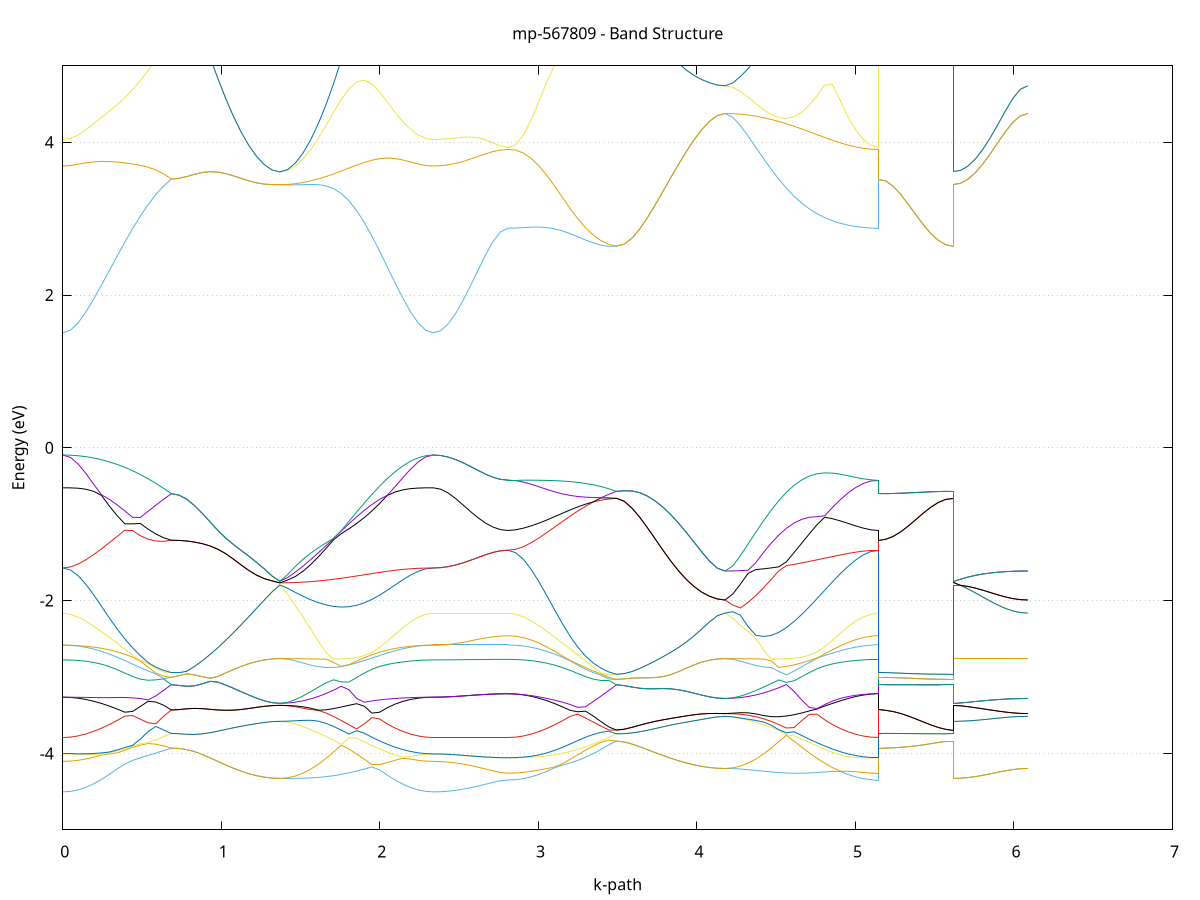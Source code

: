 set title 'mp-567809 - Band Structure'
set xlabel 'k-path'
set ylabel 'Energy (eV)'
set grid y
set yrange [-5:5]
set terminal png size 800,600
set output 'mp-567809_bands_gnuplot.png'
plot '-' using 1:2 with lines notitle, '-' using 1:2 with lines notitle, '-' using 1:2 with lines notitle, '-' using 1:2 with lines notitle, '-' using 1:2 with lines notitle, '-' using 1:2 with lines notitle, '-' using 1:2 with lines notitle, '-' using 1:2 with lines notitle, '-' using 1:2 with lines notitle, '-' using 1:2 with lines notitle, '-' using 1:2 with lines notitle, '-' using 1:2 with lines notitle, '-' using 1:2 with lines notitle, '-' using 1:2 with lines notitle, '-' using 1:2 with lines notitle, '-' using 1:2 with lines notitle, '-' using 1:2 with lines notitle, '-' using 1:2 with lines notitle, '-' using 1:2 with lines notitle, '-' using 1:2 with lines notitle, '-' using 1:2 with lines notitle, '-' using 1:2 with lines notitle, '-' using 1:2 with lines notitle, '-' using 1:2 with lines notitle, '-' using 1:2 with lines notitle, '-' using 1:2 with lines notitle, '-' using 1:2 with lines notitle, '-' using 1:2 with lines notitle, '-' using 1:2 with lines notitle, '-' using 1:2 with lines notitle, '-' using 1:2 with lines notitle, '-' using 1:2 with lines notitle, '-' using 1:2 with lines notitle, '-' using 1:2 with lines notitle, '-' using 1:2 with lines notitle, '-' using 1:2 with lines notitle, '-' using 1:2 with lines notitle, '-' using 1:2 with lines notitle, '-' using 1:2 with lines notitle, '-' using 1:2 with lines notitle, '-' using 1:2 with lines notitle, '-' using 1:2 with lines notitle, '-' using 1:2 with lines notitle, '-' using 1:2 with lines notitle, '-' using 1:2 with lines notitle, '-' using 1:2 with lines notitle, '-' using 1:2 with lines notitle, '-' using 1:2 with lines notitle, '-' using 1:2 with lines notitle, '-' using 1:2 with lines notitle, '-' using 1:2 with lines notitle, '-' using 1:2 with lines notitle, '-' using 1:2 with lines notitle, '-' using 1:2 with lines notitle, '-' using 1:2 with lines notitle, '-' using 1:2 with lines notitle, '-' using 1:2 with lines notitle, '-' using 1:2 with lines notitle, '-' using 1:2 with lines notitle, '-' using 1:2 with lines notitle, '-' using 1:2 with lines notitle, '-' using 1:2 with lines notitle, '-' using 1:2 with lines notitle, '-' using 1:2 with lines notitle
0.000000 -12.442542
0.048898 -12.440242
0.097797 -12.433642
0.146695 -12.422842
0.195593 -12.408042
0.244492 -12.389842
0.293390 -12.368542
0.342288 -12.344842
0.391187 -12.319342
0.440085 -12.292742
0.488983 -12.265742
0.537882 -12.239142
0.586780 -12.213542
0.635678 -12.189442
0.684577 -12.167442
0.684577 -12.167442
0.733475 -12.166242
0.782373 -12.162842
0.831272 -12.157242
0.880170 -12.149842
0.929068 -12.140942
0.977967 -12.130942
1.026865 -12.120342
1.075763 -12.109642
1.124662 -12.099542
1.173560 -12.090342
1.222458 -12.082642
1.271357 -12.076742
1.320255 -12.073142
1.369153 -12.071942
1.369153 -12.071942
1.417560 -12.074342
1.465967 -12.081342
1.514374 -12.092942
1.562781 -12.108742
1.611188 -12.128242
1.659595 -12.151042
1.708001 -12.176442
1.756408 -12.203742
1.804815 -12.232242
1.853222 -12.261342
1.901629 -12.290142
1.950036 -12.318142
1.998443 -12.344542
2.046850 -12.368742
2.095256 -12.390242
2.143663 -12.408542
2.192070 -12.423142
2.240477 -12.433842
2.288884 -12.440342
2.337291 -12.442542
2.337291 -12.442542
2.384369 -12.440442
2.431447 -12.434242
2.478524 -12.424142
2.525602 -12.410242
2.572680 -12.392942
2.619758 -12.372642
2.666836 -12.349842
2.713914 -12.325242
2.760992 -12.300742
2.808070 -12.285442
2.808070 -12.285442
2.856968 -12.284042
2.905866 -12.279942
2.954765 -12.273242
3.003663 -12.264342
3.052561 -12.253642
3.101460 -12.241542
3.150358 -12.228642
3.199256 -12.215642
3.248155 -12.203042
3.297053 -12.191442
3.345951 -12.181442
3.394850 -12.173442
3.443748 -12.167942
3.492646 -12.164842
3.492646 -12.164842
3.541545 -12.163742
3.590443 -12.160342
3.639341 -12.154942
3.688239 -12.147742
3.737138 -12.138942
3.786036 -12.129242
3.834934 -12.118842
3.883833 -12.108442
3.932731 -12.098542
3.981629 -12.089542
4.030528 -12.082042
4.079426 -12.076342
4.128324 -12.072742
4.177223 -12.071542
4.177223 -12.071542
4.225630 -12.072842
4.274037 -12.076542
4.322443 -12.082742
4.370850 -12.091142
4.419257 -12.101642
4.467664 -12.114042
4.516071 -12.128042
4.564478 -12.143342
4.612885 -12.159442
4.661292 -12.176142
4.709698 -12.192942
4.758105 -12.209442
4.806512 -12.225242
4.854919 -12.239942
4.903326 -12.253042
4.951733 -12.264242
5.000140 -12.273342
5.048547 -12.279942
5.096953 -12.284042
5.145360 -12.285442
5.145360 -12.167442
5.192438 -12.167342
5.239516 -12.167142
5.286594 -12.166942
5.333672 -12.166542
5.380750 -12.166142
5.427828 -12.165742
5.474905 -12.165442
5.521983 -12.165142
5.569061 -12.164942
5.616139 -12.164842
5.616139 -12.071942
5.663217 -12.071942
5.710295 -12.071842
5.757373 -12.071842
5.804451 -12.071842
5.851528 -12.071742
5.898606 -12.071642
5.945684 -12.071642
5.992762 -12.071642
6.039840 -12.071542
6.086918 -12.071542
e
0.000000 -12.081842
0.048898 -12.081842
0.097797 -12.081542
0.146695 -12.081342
0.195593 -12.081442
0.244492 -12.081942
0.293390 -12.083442
0.342288 -12.086042
0.391187 -12.090442
0.440085 -12.096842
0.488983 -12.105542
0.537882 -12.116842
0.586780 -12.130942
0.635678 -12.147842
0.684577 -12.167442
0.684577 -12.167442
0.733475 -12.166242
0.782373 -12.162842
0.831272 -12.157242
0.880170 -12.149842
0.929068 -12.140942
0.977967 -12.130942
1.026865 -12.120342
1.075763 -12.109642
1.124662 -12.099542
1.173560 -12.090342
1.222458 -12.082642
1.271357 -12.076742
1.320255 -12.073142
1.369153 -12.071942
1.369153 -12.071942
1.417560 -12.071942
1.465967 -12.072042
1.514374 -12.072242
1.562781 -12.072442
1.611188 -12.072842
1.659595 -12.073242
1.708001 -12.073742
1.756408 -12.074342
1.804815 -12.075042
1.853222 -12.075742
1.901629 -12.076542
1.950036 -12.077442
1.998443 -12.078242
2.046850 -12.079042
2.095256 -12.079842
2.143663 -12.080542
2.192070 -12.081142
2.240477 -12.081542
2.288884 -12.081842
2.337291 -12.081842
2.337291 -12.081842
2.384369 -12.084242
2.431447 -12.091142
2.478524 -12.102542
2.525602 -12.117942
2.572680 -12.136942
2.619758 -12.158942
2.666836 -12.183242
2.713914 -12.208942
2.760992 -12.234342
2.808070 -12.249842
2.808070 -12.249842
2.856968 -12.248742
2.905866 -12.245542
2.954765 -12.240242
3.003663 -12.233142
3.052561 -12.224742
3.101460 -12.215342
3.150358 -12.205442
3.199256 -12.195542
3.248155 -12.186142
3.297053 -12.177942
3.345951 -12.171342
3.394850 -12.166742
3.443748 -12.164542
3.492646 -12.164842
3.492646 -12.164842
3.541545 -12.163742
3.590443 -12.160342
3.639341 -12.154942
3.688239 -12.147742
3.737138 -12.138942
3.786036 -12.129242
3.834934 -12.118842
3.883833 -12.108442
3.932731 -12.098542
3.981629 -12.089542
4.030528 -12.082042
4.079426 -12.076342
4.128324 -12.072742
4.177223 -12.071542
4.177223 -12.071542
4.225630 -12.072642
4.274037 -12.075942
4.322443 -12.081342
4.370850 -12.088742
4.419257 -12.097842
4.467664 -12.108542
4.516071 -12.120542
4.564478 -12.133442
4.612885 -12.147142
4.661292 -12.161042
4.709698 -12.175042
4.758105 -12.188642
4.806512 -12.201542
4.854919 -12.213342
4.903326 -12.223942
4.951733 -12.232942
5.000140 -12.240242
5.048547 -12.245542
5.096953 -12.248842
5.145360 -12.249842
5.145360 -12.167442
5.192438 -12.167342
5.239516 -12.167142
5.286594 -12.166942
5.333672 -12.166542
5.380750 -12.166142
5.427828 -12.165742
5.474905 -12.165442
5.521983 -12.165142
5.569061 -12.164942
5.616139 -12.164842
5.616139 -12.071942
5.663217 -12.071942
5.710295 -12.071842
5.757373 -12.071842
5.804451 -12.071842
5.851528 -12.071742
5.898606 -12.071642
5.945684 -12.071642
5.992762 -12.071642
6.039840 -12.071542
6.086918 -12.071542
e
0.000000 -4.503942
0.048898 -4.497142
0.097797 -4.476742
0.146695 -4.443342
0.195593 -4.397442
0.244492 -4.340442
0.293390 -4.274742
0.342288 -4.204942
0.391187 -4.140342
0.440085 -4.091542
0.488983 -4.056942
0.537882 -4.027142
0.586780 -3.996642
0.635678 -3.964142
0.684577 -3.931042
0.684577 -3.931042
0.733475 -3.935542
0.782373 -3.950342
0.831272 -3.977242
0.880170 -4.014842
0.929068 -4.058942
0.977967 -4.105242
1.026865 -4.150942
1.075763 -4.193842
1.124662 -4.232342
1.173560 -4.265342
1.222458 -4.292042
1.271357 -4.311542
1.320255 -4.323542
1.369153 -4.327542
1.369153 -4.327542
1.417560 -4.327342
1.465967 -4.326442
1.514374 -4.324542
1.562781 -4.320742
1.611188 -4.314542
1.659595 -4.305042
1.708001 -4.292042
1.756408 -4.275342
1.804815 -4.255042
1.853222 -4.231442
1.901629 -4.205242
1.950036 -4.177142
1.998443 -4.216842
2.046850 -4.284642
2.095256 -4.346842
2.143663 -4.400942
2.192070 -4.444942
2.240477 -4.477442
2.288884 -4.497242
2.337291 -4.503942
2.337291 -4.503942
2.384369 -4.501642
2.431447 -4.494742
2.478524 -4.483542
2.525602 -4.468242
2.572680 -4.449242
2.619758 -4.427342
2.666836 -4.403442
2.713914 -4.379142
2.760992 -4.358042
2.808070 -4.348542
2.808070 -4.348542
2.856968 -4.343842
2.905866 -4.329742
2.954765 -4.306742
3.003663 -4.275042
3.052561 -4.235442
3.101460 -4.188742
3.150358 -4.153942
3.199256 -4.125942
3.248155 -4.092542
3.297053 -4.052242
3.345951 -4.004242
3.394850 -3.948642
3.443748 -3.888942
3.492646 -3.838742
3.492646 -3.838742
3.541545 -3.850142
3.590443 -3.878042
3.639341 -3.913242
3.688239 -3.951242
3.737138 -3.989642
3.786036 -4.027142
3.834934 -4.062742
3.883833 -4.095642
3.932731 -4.125042
3.981629 -4.150142
4.030528 -4.170442
4.079426 -4.185242
4.128324 -4.194342
4.177223 -4.197442
4.177223 -4.197442
4.225630 -4.199242
4.274037 -4.204642
4.322443 -4.212742
4.370850 -4.222642
4.419257 -4.233142
4.467664 -4.243142
4.516071 -4.251542
4.564478 -4.257442
4.612885 -4.260342
4.661292 -4.259942
4.709698 -4.256442
4.758105 -4.250442
4.806512 -4.243042
4.854919 -4.236242
4.903326 -4.234642
4.951733 -4.275242
5.000140 -4.307142
5.048547 -4.330042
5.096953 -4.343842
5.145360 -4.348542
5.145360 -3.931042
5.192438 -3.929942
5.239516 -3.926342
5.286594 -3.920442
5.333672 -3.912042
5.380750 -3.901242
5.427828 -3.888142
5.474905 -3.873042
5.521983 -3.857442
5.569061 -3.844242
5.616139 -3.838742
5.616139 -4.327542
5.663217 -4.324742
5.710295 -4.316542
5.757373 -4.303542
5.804451 -4.286642
5.851528 -4.267142
5.898606 -4.246842
5.945684 -4.227542
5.992762 -4.211642
6.039840 -4.201142
6.086918 -4.197442
e
0.000000 -4.104642
0.048898 -4.101042
0.097797 -4.090342
0.146695 -4.072942
0.195593 -4.049542
0.244492 -4.021242
0.293390 -4.007042
0.342288 -3.992742
0.391187 -3.960042
0.440085 -3.921342
0.488983 -3.892242
0.537882 -3.870742
0.586780 -3.879442
0.635678 -3.901142
0.684577 -3.931042
0.684577 -3.931042
0.733475 -3.935542
0.782373 -3.950342
0.831272 -3.977242
0.880170 -4.014842
0.929068 -4.058942
0.977967 -4.105242
1.026865 -4.150942
1.075763 -4.193842
1.124662 -4.232342
1.173560 -4.265342
1.222458 -4.292042
1.271357 -4.311542
1.320255 -4.323542
1.369153 -4.327542
1.369153 -4.327542
1.417560 -4.319842
1.465967 -4.296942
1.514374 -4.259342
1.562781 -4.207742
1.611188 -4.143342
1.659595 -4.067742
1.708001 -3.982942
1.756408 -3.891642
1.804815 -3.942842
1.853222 -4.007242
1.901629 -4.075542
1.950036 -4.146142
1.998443 -4.147942
2.046850 -4.118742
2.095256 -4.090642
2.143663 -4.064542
2.192070 -4.073142
2.240477 -4.090542
2.288884 -4.101042
2.337291 -4.104642
2.337291 -4.104642
2.384369 -4.106942
2.431447 -4.113742
2.478524 -4.124942
2.525602 -4.140242
2.572680 -4.159042
2.619758 -4.180842
2.666836 -4.204642
2.713914 -4.228842
2.760992 -4.249842
2.808070 -4.259342
2.808070 -4.259342
2.856968 -4.256442
2.905866 -4.248142
2.954765 -4.235142
3.003663 -4.218542
3.052561 -4.199442
3.101460 -4.178042
3.150358 -4.136142
3.199256 -4.079042
3.248155 -4.019342
3.297053 -3.959542
3.345951 -3.903042
3.394850 -3.855342
3.443748 -3.827042
3.492646 -3.838742
3.492646 -3.838742
3.541545 -3.850142
3.590443 -3.878042
3.639341 -3.913242
3.688239 -3.951242
3.737138 -3.989642
3.786036 -4.027142
3.834934 -4.062742
3.883833 -4.095642
3.932731 -4.125042
3.981629 -4.150142
4.030528 -4.170442
4.079426 -4.185242
4.128324 -4.194342
4.177223 -4.197442
4.177223 -4.197442
4.225630 -4.189542
4.274037 -4.166142
4.322443 -4.127642
4.370850 -4.074842
4.419257 -4.009042
4.467664 -3.932142
4.516071 -3.846342
4.564478 -3.763142
4.612885 -3.841042
4.661292 -3.919142
4.709698 -3.994342
4.758105 -4.064742
4.806512 -4.128742
4.854919 -4.185642
4.903326 -4.232242
4.951733 -4.233542
5.000140 -4.240242
5.048547 -4.249242
5.096953 -4.256542
5.145360 -4.259342
5.145360 -3.931042
5.192438 -3.929942
5.239516 -3.926342
5.286594 -3.920442
5.333672 -3.912042
5.380750 -3.901242
5.427828 -3.888142
5.474905 -3.873042
5.521983 -3.857442
5.569061 -3.844242
5.616139 -3.838742
5.616139 -4.327542
5.663217 -4.324742
5.710295 -4.316542
5.757373 -4.303542
5.804451 -4.286642
5.851528 -4.267142
5.898606 -4.246842
5.945684 -4.227542
5.992762 -4.211642
6.039840 -4.201142
6.086918 -4.197442
e
0.000000 -4.007142
0.048898 -4.007742
0.097797 -4.009242
0.146695 -4.011242
0.195593 -4.012742
0.244492 -4.012142
0.293390 -3.989242
0.342288 -3.966442
0.391187 -3.946142
0.440085 -3.899242
0.488983 -3.876742
0.537882 -3.859042
0.586780 -3.822142
0.635678 -3.781842
0.684577 -3.738742
0.684577 -3.738742
0.733475 -3.742842
0.782373 -3.750142
0.831272 -3.752042
0.880170 -3.744742
0.929068 -3.729442
0.977967 -3.709242
1.026865 -3.687042
1.075763 -3.665242
1.124662 -3.645042
1.173560 -3.626742
1.222458 -3.610042
1.271357 -3.595342
1.320255 -3.584342
1.369153 -3.580142
1.369153 -3.580142
1.417560 -3.590042
1.465967 -3.615442
1.514374 -3.649442
1.562781 -3.688542
1.611188 -3.731442
1.659595 -3.777842
1.708001 -3.828342
1.756408 -3.883242
1.804815 -3.797042
1.853222 -3.798142
1.901629 -3.848842
1.950036 -3.897342
1.998443 -3.942442
2.046850 -3.983242
2.095256 -4.019042
2.143663 -4.049142
2.192070 -4.041742
2.240477 -4.023442
2.288884 -4.011342
2.337291 -4.007142
2.337291 -4.007142
2.384369 -4.008442
2.431447 -4.012242
2.478524 -4.018142
2.525602 -4.025342
2.572680 -4.033142
2.619758 -4.040842
2.666836 -4.047542
2.713914 -4.052842
2.760992 -4.056142
2.808070 -4.057342
2.808070 -4.057342
2.856968 -4.056742
2.905866 -4.054642
2.954765 -4.050542
3.003663 -4.043542
3.052561 -4.033042
3.101460 -4.018442
3.150358 -3.999342
3.199256 -3.975642
3.248155 -3.947442
3.297053 -3.914542
3.345951 -3.877442
3.394850 -3.836342
3.443748 -3.791642
3.492646 -3.743942
3.492646 -3.743942
3.541545 -3.741342
3.590443 -3.732342
3.639341 -3.717242
3.688239 -3.697542
3.737138 -3.675042
3.786036 -3.651842
3.834934 -3.629542
3.883833 -3.609442
3.932731 -3.591142
3.981629 -3.573542
4.030528 -3.555742
4.079426 -3.537842
4.128324 -3.522142
4.177223 -3.514942
4.177223 -3.514942
4.225630 -3.522642
4.274037 -3.538842
4.322443 -3.563442
4.370850 -3.592342
4.419257 -3.623942
4.467664 -3.657742
4.516071 -3.693442
4.564478 -3.754942
4.612885 -3.770742
4.661292 -3.812542
4.709698 -3.856342
4.758105 -3.901342
4.806512 -3.945942
4.854919 -3.987042
4.903326 -4.020942
4.951733 -4.044042
5.000140 -4.055542
5.048547 -4.058642
5.096953 -4.057942
5.145360 -4.057342
5.145360 -3.738742
5.192438 -3.738942
5.239516 -3.739242
5.286594 -3.739842
5.333672 -3.740542
5.380750 -3.741342
5.427828 -3.742142
5.474905 -3.742842
5.521983 -3.743442
5.569061 -3.743842
5.616139 -3.743942
5.616139 -3.580142
5.663217 -3.578642
5.710295 -3.574342
5.757373 -3.567542
5.804451 -3.558842
5.851528 -3.548942
5.898606 -3.538742
5.945684 -3.529342
5.992762 -3.521642
6.039840 -3.516642
6.086918 -3.514942
e
0.000000 -4.007142
0.048898 -4.007142
0.097797 -4.006942
0.146695 -4.005242
0.195593 -4.001142
0.244492 -3.993642
0.293390 -3.982242
0.342288 -3.955742
0.391187 -3.923342
0.440085 -3.895642
0.488983 -3.813442
0.537882 -3.714342
0.586780 -3.646742
0.635678 -3.693542
0.684577 -3.738742
0.684577 -3.738742
0.733475 -3.742842
0.782373 -3.750142
0.831272 -3.752042
0.880170 -3.744742
0.929068 -3.729442
0.977967 -3.709242
1.026865 -3.687042
1.075763 -3.665242
1.124662 -3.645042
1.173560 -3.626742
1.222458 -3.610042
1.271357 -3.595342
1.320255 -3.584342
1.369153 -3.580142
1.369153 -3.580142
1.417560 -3.578342
1.465967 -3.573542
1.514374 -3.567942
1.562781 -3.566542
1.611188 -3.577742
1.659595 -3.606242
1.708001 -3.647442
1.756408 -3.695342
1.804815 -3.746442
1.853222 -3.702842
1.901629 -3.735942
1.950036 -3.788342
1.998443 -3.836642
2.046850 -3.880142
2.095256 -3.917942
2.143663 -3.949542
2.192070 -3.974542
2.240477 -3.992542
2.288884 -4.003442
2.337291 -4.007142
2.337291 -4.007142
2.384369 -4.008442
2.431447 -4.012242
2.478524 -4.018142
2.525602 -4.025342
2.572680 -4.033142
2.619758 -4.040842
2.666836 -4.047542
2.713914 -4.052842
2.760992 -4.056142
2.808070 -4.057342
2.808070 -4.057342
2.856968 -4.055242
2.905866 -4.048942
2.954765 -4.037342
3.003663 -4.019442
3.052561 -3.994242
3.101460 -3.961642
3.150358 -3.922242
3.199256 -3.878342
3.248155 -3.832642
3.297053 -3.788942
3.345951 -3.751642
3.394850 -3.724742
3.443748 -3.709242
3.492646 -3.743942
3.492646 -3.743942
3.541545 -3.741342
3.590443 -3.732342
3.639341 -3.717242
3.688239 -3.697542
3.737138 -3.675042
3.786036 -3.651842
3.834934 -3.629542
3.883833 -3.609442
3.932731 -3.591142
3.981629 -3.573542
4.030528 -3.555742
4.079426 -3.537842
4.128324 -3.522142
4.177223 -3.514942
4.177223 -3.514942
4.225630 -3.521442
4.274037 -3.537242
4.322443 -3.552442
4.370850 -3.568042
4.419257 -3.589742
4.467664 -3.629542
4.516071 -3.690142
4.564478 -3.731042
4.612885 -3.716442
4.661292 -3.765942
4.709698 -3.814642
4.758105 -3.861042
4.806512 -3.904142
4.854919 -3.943042
4.903326 -3.976942
4.951733 -4.005342
5.000140 -4.027842
5.048547 -4.044142
5.096953 -4.054042
5.145360 -4.057342
5.145360 -3.738742
5.192438 -3.738942
5.239516 -3.739242
5.286594 -3.739842
5.333672 -3.740542
5.380750 -3.741342
5.427828 -3.742142
5.474905 -3.742842
5.521983 -3.743442
5.569061 -3.743842
5.616139 -3.743942
5.616139 -3.580142
5.663217 -3.578642
5.710295 -3.574342
5.757373 -3.567542
5.804451 -3.558842
5.851528 -3.548942
5.898606 -3.538742
5.945684 -3.529342
5.992762 -3.521642
6.039840 -3.516642
6.086918 -3.514942
e
0.000000 -3.792542
0.048898 -3.786942
0.097797 -3.770642
0.146695 -3.744742
0.195593 -3.710642
0.244492 -3.669442
0.293390 -3.622142
0.342288 -3.569542
0.391187 -3.512342
0.440085 -3.505242
0.488983 -3.551742
0.537882 -3.599142
0.586780 -3.612142
0.635678 -3.514942
0.684577 -3.431542
0.684577 -3.431542
0.733475 -3.426442
0.782373 -3.416342
0.831272 -3.411042
0.880170 -3.414442
0.929068 -3.423142
0.977967 -3.431742
1.026865 -3.436042
1.075763 -3.434042
1.124662 -3.425542
1.173560 -3.412342
1.222458 -3.397342
1.271357 -3.383842
1.320255 -3.374642
1.369153 -3.371442
1.369153 -3.371442
1.417560 -3.376042
1.465967 -3.389142
1.514374 -3.407942
1.562781 -3.426542
1.611188 -3.435642
1.659595 -3.471642
1.708001 -3.517242
1.756408 -3.569142
1.804815 -3.624542
1.853222 -3.680842
1.901629 -3.613242
1.950036 -3.531742
1.998443 -3.549842
2.046850 -3.614342
2.095256 -3.667842
2.143663 -3.711342
2.192070 -3.745742
2.240477 -3.771142
2.288884 -3.787042
2.337291 -3.792542
2.337291 -3.792542
2.384369 -3.792542
2.431447 -3.792542
2.478524 -3.792542
2.525602 -3.792442
2.572680 -3.792442
2.619758 -3.792442
2.666836 -3.792442
2.713914 -3.792342
2.760992 -3.792342
2.808070 -3.792342
2.808070 -3.792342
2.856968 -3.787142
2.905866 -3.771842
2.954765 -3.747142
3.003663 -3.714142
3.052561 -3.673742
3.101460 -3.626942
3.150358 -3.574442
3.199256 -3.517042
3.248155 -3.485242
3.297053 -3.536742
3.345951 -3.589342
3.394850 -3.642042
3.443748 -3.693842
3.492646 -3.694442
3.492646 -3.694442
3.541545 -3.683542
3.590443 -3.658942
3.639341 -3.630742
3.688239 -3.603942
3.737138 -3.580642
3.786036 -3.560742
3.834934 -3.543042
3.883833 -3.525942
3.932731 -3.509442
3.981629 -3.494542
4.030528 -3.483342
4.079426 -3.477542
4.128324 -3.477342
4.177223 -3.479042
4.177223 -3.479042
4.225630 -3.481142
4.274037 -3.487942
4.322443 -3.500242
4.370850 -3.519342
4.419257 -3.546142
4.467664 -3.580642
4.516071 -3.621742
4.564478 -3.667642
4.612885 -3.661942
4.661292 -3.571842
4.709698 -3.489642
4.758105 -3.486742
4.806512 -3.560842
4.854919 -3.622942
4.903326 -3.674042
4.951733 -3.715542
5.000140 -3.748242
5.048547 -3.772342
5.096953 -3.787242
5.145360 -3.792342
5.145360 -3.431542
5.192438 -3.437042
5.239516 -3.453142
5.286594 -3.478542
5.333672 -3.511342
5.380750 -3.548842
5.427828 -3.588242
5.474905 -3.626442
5.521983 -3.660242
5.569061 -3.684942
5.616139 -3.694442
5.616139 -3.371442
5.663217 -3.376942
5.710295 -3.388542
5.757373 -3.402142
5.804451 -3.416742
5.851528 -3.431542
5.898606 -3.445942
5.945684 -3.459042
5.992762 -3.469642
6.039840 -3.476542
6.086918 -3.479042
e
0.000000 -3.264342
0.048898 -3.267742
0.097797 -3.277942
0.146695 -3.294742
0.195593 -3.317742
0.244492 -3.346442
0.293390 -3.380342
0.342288 -3.418642
0.391187 -3.460542
0.440085 -3.451042
0.488983 -3.386142
0.537882 -3.318242
0.586780 -3.327442
0.635678 -3.369142
0.684577 -3.431542
0.684577 -3.431542
0.733475 -3.426442
0.782373 -3.416342
0.831272 -3.411042
0.880170 -3.414442
0.929068 -3.423142
0.977967 -3.431742
1.026865 -3.436042
1.075763 -3.434042
1.124662 -3.425542
1.173560 -3.412342
1.222458 -3.397342
1.271357 -3.383842
1.320255 -3.374642
1.369153 -3.371442
1.369153 -3.371442
1.417560 -3.373042
1.465967 -3.378542
1.514374 -3.389342
1.562781 -3.407442
1.611188 -3.434642
1.659595 -3.430042
1.708001 -3.413942
1.756408 -3.392842
1.804815 -3.370542
1.853222 -3.349142
1.901629 -3.382442
1.950036 -3.472842
1.998443 -3.460942
2.046850 -3.402342
2.095256 -3.355842
2.143663 -3.320342
2.192070 -3.294642
2.240477 -3.277442
2.288884 -3.267542
2.337291 -3.264342
2.337291 -3.264342
2.384369 -3.263142
2.431447 -3.259642
2.478524 -3.254242
2.525602 -3.247742
2.572680 -3.240742
2.619758 -3.233942
2.666836 -3.227942
2.713914 -3.223342
2.760992 -3.220442
2.808070 -3.219442
2.808070 -3.219442
2.856968 -3.223242
2.905866 -3.234342
2.954765 -3.252742
3.003663 -3.278042
3.052561 -3.309642
3.101460 -3.347042
3.150358 -3.389442
3.199256 -3.435742
3.248155 -3.455342
3.297053 -3.447042
3.345951 -3.510742
3.394850 -3.583742
3.443748 -3.652642
3.492646 -3.694442
3.492646 -3.694442
3.541545 -3.683542
3.590443 -3.658942
3.639341 -3.630742
3.688239 -3.603942
3.737138 -3.580642
3.786036 -3.560742
3.834934 -3.543042
3.883833 -3.525942
3.932731 -3.509442
3.981629 -3.494542
4.030528 -3.483342
4.079426 -3.477542
4.128324 -3.477342
4.177223 -3.479042
4.177223 -3.479042
4.225630 -3.473742
4.274037 -3.467242
4.322443 -3.469042
4.370850 -3.482742
4.419257 -3.503942
4.467664 -3.518842
4.516071 -3.520042
4.564478 -3.510742
4.612885 -3.493942
4.661292 -3.471242
4.709698 -3.443842
4.758105 -3.418742
4.806512 -3.379942
4.854919 -3.346042
4.903326 -3.313042
4.951733 -3.282642
5.000140 -3.256542
5.048547 -3.236442
5.096953 -3.223742
5.145360 -3.219442
5.145360 -3.431542
5.192438 -3.437042
5.239516 -3.453142
5.286594 -3.478542
5.333672 -3.511342
5.380750 -3.548842
5.427828 -3.588242
5.474905 -3.626442
5.521983 -3.660242
5.569061 -3.684942
5.616139 -3.694442
5.616139 -3.371442
5.663217 -3.376942
5.710295 -3.388542
5.757373 -3.402142
5.804451 -3.416742
5.851528 -3.431542
5.898606 -3.445942
5.945684 -3.459042
5.992762 -3.469642
6.039840 -3.476542
6.086918 -3.479042
e
0.000000 -3.264342
0.048898 -3.264742
0.097797 -3.265942
0.146695 -3.267542
0.195593 -3.269142
0.244492 -3.270342
0.293390 -3.270642
0.342288 -3.270342
0.391187 -3.270342
0.440085 -3.272842
0.488983 -3.281742
0.537882 -3.299642
0.586780 -3.247742
0.635678 -3.175042
0.684577 -3.100542
0.684577 -3.100542
0.733475 -3.111042
0.782373 -3.121642
0.831272 -3.114942
0.880170 -3.089242
0.929068 -3.056142
0.977967 -3.067642
1.026865 -3.104942
1.075763 -3.147342
1.124662 -3.191842
1.173560 -3.236042
1.222458 -3.277242
1.271357 -3.311942
1.320255 -3.335842
1.369153 -3.344442
1.369153 -3.344442
1.417560 -3.340842
1.465967 -3.329942
1.514374 -3.312042
1.562781 -3.287042
1.611188 -3.255342
1.659595 -3.217042
1.708001 -3.172342
1.756408 -3.121842
1.804815 -3.166742
1.853222 -3.279142
1.901629 -3.329942
1.950036 -3.313442
1.998443 -3.299942
2.046850 -3.289242
2.095256 -3.280842
2.143663 -3.274542
2.192070 -3.269842
2.240477 -3.266742
2.288884 -3.264942
2.337291 -3.264342
2.337291 -3.264342
2.384369 -3.263142
2.431447 -3.259642
2.478524 -3.254242
2.525602 -3.247742
2.572680 -3.240742
2.619758 -3.233942
2.666836 -3.227942
2.713914 -3.223342
2.760992 -3.220442
2.808070 -3.219442
2.808070 -3.219442
2.856968 -3.222242
2.905866 -3.230442
2.954765 -3.243342
3.003663 -3.260142
3.052561 -3.280142
3.101460 -3.302842
3.150358 -3.328642
3.199256 -3.359042
3.248155 -3.397142
3.297053 -3.389942
3.345951 -3.321442
3.394850 -3.250242
3.443748 -3.176942
3.492646 -3.101842
3.492646 -3.101842
3.541545 -3.112742
3.590443 -3.131842
3.639341 -3.146942
3.688239 -3.154142
3.737138 -3.153942
3.786036 -3.151742
3.834934 -3.155042
3.883833 -3.167242
3.932731 -3.187142
3.981629 -3.211542
4.030528 -3.237042
4.079426 -3.259842
4.128324 -3.275642
4.177223 -3.281342
4.177223 -3.281342
4.225630 -3.278342
4.274037 -3.269742
4.322443 -3.255242
4.370850 -3.235242
4.419257 -3.209542
4.467664 -3.178242
4.516071 -3.141342
4.564478 -3.098542
4.612885 -3.189242
4.661292 -3.300242
4.709698 -3.399842
4.758105 -3.413042
4.806512 -3.360942
4.854919 -3.315842
4.903326 -3.281742
4.951733 -3.256942
5.000140 -3.239542
5.048547 -3.228042
5.096953 -3.221542
5.145360 -3.219442
5.145360 -3.100542
5.192438 -3.100642
5.239516 -3.100742
5.286594 -3.100842
5.333672 -3.101042
5.380750 -3.101242
5.427828 -3.101442
5.474905 -3.101642
5.521983 -3.101742
5.569061 -3.101842
5.616139 -3.101842
5.616139 -3.344442
5.663217 -3.339642
5.710295 -3.330542
5.757373 -3.320742
5.804451 -3.311542
5.851528 -3.303042
5.898606 -3.295642
5.945684 -3.289642
5.992762 -3.285042
6.039840 -3.282242
6.086918 -3.281342
e
0.000000 -2.775942
0.048898 -2.777842
0.097797 -2.783542
0.146695 -2.793942
0.195593 -2.809942
0.244492 -2.832842
0.293390 -2.863942
0.342288 -2.903342
0.391187 -2.948642
0.440085 -2.993542
0.488983 -3.027642
0.537882 -3.042442
0.586780 -3.037742
0.635678 -3.024742
0.684577 -3.100542
0.684577 -3.100542
0.733475 -3.111042
0.782373 -3.121642
0.831272 -3.114942
0.880170 -3.089242
0.929068 -3.056142
0.977967 -3.067642
1.026865 -3.104942
1.075763 -3.147342
1.124662 -3.191842
1.173560 -3.236042
1.222458 -3.277242
1.271357 -3.311942
1.320255 -3.335842
1.369153 -3.344442
1.369153 -3.344442
1.417560 -3.331342
1.465967 -3.296842
1.514374 -3.249042
1.562781 -3.193542
1.611188 -3.134742
1.659595 -3.077742
1.708001 -3.036642
1.756408 -3.064142
1.804815 -3.066042
1.853222 -3.006942
1.901629 -2.948642
1.950036 -2.898342
1.998443 -2.861342
2.046850 -2.835842
2.095256 -2.817342
2.143663 -2.802842
2.192070 -2.791442
2.240477 -2.782942
2.288884 -2.777742
2.337291 -2.775942
2.337291 -2.775942
2.384369 -2.775842
2.431447 -2.775342
2.478524 -2.774542
2.525602 -2.773542
2.572680 -2.772442
2.619758 -2.771442
2.666836 -2.770442
2.713914 -2.769642
2.760992 -2.769142
2.808070 -2.769042
2.808070 -2.769042
2.856968 -2.770742
2.905866 -2.776142
2.954765 -2.785442
3.003663 -2.799442
3.052561 -2.818742
3.101460 -2.843842
3.150358 -2.875142
3.199256 -2.912542
3.248155 -2.954342
3.297053 -2.995442
3.345951 -3.027942
3.394850 -3.045242
3.443748 -3.045642
3.492646 -3.101842
3.492646 -3.101842
3.541545 -3.112742
3.590443 -3.131842
3.639341 -3.146942
3.688239 -3.154142
3.737138 -3.153942
3.786036 -3.151742
3.834934 -3.155042
3.883833 -3.167242
3.932731 -3.187142
3.981629 -3.211542
4.030528 -3.237042
4.079426 -3.259842
4.128324 -3.275642
4.177223 -3.281342
4.177223 -3.281342
4.225630 -3.273042
4.274037 -3.250542
4.322443 -3.217842
4.370850 -3.178242
4.419257 -3.133942
4.467664 -3.086542
4.516071 -3.039142
4.564478 -3.071042
4.612885 -3.049842
4.661292 -2.996142
4.709698 -2.941142
4.758105 -2.891942
4.806512 -2.854742
4.854919 -2.828642
4.903326 -2.809642
4.951733 -2.795142
5.000140 -2.783842
5.048547 -2.775642
5.096953 -2.770642
5.145360 -2.769042
5.145360 -3.100542
5.192438 -3.100642
5.239516 -3.100742
5.286594 -3.100842
5.333672 -3.101042
5.380750 -3.101242
5.427828 -3.101442
5.474905 -3.101642
5.521983 -3.101742
5.569061 -3.101842
5.616139 -3.101842
5.616139 -3.344442
5.663217 -3.339642
5.710295 -3.330542
5.757373 -3.320742
5.804451 -3.311542
5.851528 -3.303042
5.898606 -3.295642
5.945684 -3.289642
5.992762 -3.285042
6.039840 -3.282242
6.086918 -3.281342
e
0.000000 -2.585542
0.048898 -2.586942
0.097797 -2.594642
0.146695 -2.611542
0.195593 -2.635242
0.244492 -2.665042
0.293390 -2.700342
0.342288 -2.740542
0.391187 -2.784442
0.440085 -2.830542
0.488983 -2.877042
0.537882 -2.921342
0.586780 -2.959842
0.635678 -3.021142
0.684577 -3.005142
0.684577 -3.005142
0.733475 -2.982342
0.782373 -2.958542
0.831272 -2.973242
0.880170 -2.995142
0.929068 -3.017042
0.977967 -2.993542
1.026865 -2.947742
1.075763 -2.902442
1.124662 -2.861242
1.173560 -2.825842
1.222458 -2.797242
1.271357 -2.776342
1.320255 -2.763642
1.369153 -2.759342
1.369153 -2.759342
1.417560 -2.767142
1.465967 -2.788242
1.514374 -2.816242
1.562781 -2.843842
1.611188 -2.864742
1.659595 -2.875042
1.708001 -2.873742
1.756408 -2.864642
1.804815 -2.841642
1.853222 -2.815142
1.901629 -2.784642
1.950036 -2.751942
1.998443 -2.718742
2.046850 -2.686642
2.095256 -2.656942
2.143663 -2.630842
2.192070 -2.609442
2.240477 -2.593442
2.288884 -2.586942
2.337291 -2.585542
2.337291 -2.585542
2.384369 -2.582742
2.431447 -2.580342
2.478524 -2.580342
2.525602 -2.580342
2.572680 -2.580342
2.619758 -2.580342
2.666836 -2.580342
2.713914 -2.580342
2.760992 -2.580342
2.808070 -2.580342
2.808070 -2.580342
2.856968 -2.583742
2.905866 -2.593942
2.954765 -2.610842
3.003663 -2.634242
3.052561 -2.663842
3.101460 -2.699042
3.150358 -2.739242
3.199256 -2.786242
3.248155 -2.845042
3.297053 -2.898542
3.345951 -2.942342
3.394850 -2.975342
3.443748 -3.025442
3.492646 -3.031342
3.492646 -3.031342
3.541545 -3.023742
3.590443 -3.014942
3.639341 -3.011942
3.688239 -3.010942
3.737138 -3.007142
3.786036 -2.994842
3.834934 -2.968742
3.883833 -2.929842
3.932731 -2.884842
3.981629 -2.841642
4.030528 -2.805742
4.079426 -2.779842
4.128324 -2.764542
4.177223 -2.759542
4.177223 -2.759542
4.225630 -2.768642
4.274037 -2.792142
4.322443 -2.821342
4.370850 -2.848342
4.419257 -2.867442
4.467664 -2.876242
4.516071 -2.925542
4.564478 -2.972442
4.612885 -2.921942
4.661292 -2.866542
4.709698 -2.810042
4.758105 -2.753442
4.806512 -2.719242
4.854919 -2.687142
4.903326 -2.657342
4.951733 -2.631142
5.000140 -2.609542
5.048547 -2.593542
5.096953 -2.583642
5.145360 -2.580342
5.145360 -3.005142
5.192438 -3.005842
5.239516 -3.008042
5.286594 -3.011442
5.333672 -3.015542
5.380750 -3.019842
5.427828 -3.023842
5.474905 -3.027142
5.521983 -3.029442
5.569061 -3.030942
5.616139 -3.031342
5.616139 -2.759342
5.663217 -2.759342
5.710295 -2.759342
5.757373 -2.759342
5.804451 -2.759342
5.851528 -2.759442
5.898606 -2.759442
5.945684 -2.759442
5.992762 -2.759442
6.039840 -2.759442
6.086918 -2.759542
e
0.000000 -2.580342
0.048898 -2.583642
0.097797 -2.590542
0.146695 -2.598142
0.195593 -2.609142
0.244492 -2.624442
0.293390 -2.644742
0.342288 -2.670642
0.391187 -2.702242
0.440085 -2.739442
0.488983 -2.791642
0.537882 -2.869942
0.586780 -2.947742
0.635678 -2.988242
0.684577 -3.005142
0.684577 -3.005142
0.733475 -2.982342
0.782373 -2.958542
0.831272 -2.973242
0.880170 -2.995142
0.929068 -3.017042
0.977967 -2.993542
1.026865 -2.947742
1.075763 -2.902442
1.124662 -2.861242
1.173560 -2.825842
1.222458 -2.797242
1.271357 -2.776342
1.320255 -2.763642
1.369153 -2.759342
1.369153 -2.759342
1.417560 -2.759642
1.465967 -2.760542
1.514374 -2.762042
1.562781 -2.763642
1.611188 -2.765242
1.659595 -2.766342
1.708001 -2.809042
1.756408 -2.861942
1.804815 -2.837542
1.853222 -2.792542
1.901629 -2.748042
1.950036 -2.708442
1.998443 -2.674942
2.046850 -2.647642
2.095256 -2.626442
2.143663 -2.610342
2.192070 -2.598942
2.240477 -2.591242
2.288884 -2.583642
2.337291 -2.580342
2.337291 -2.580342
2.384369 -2.580342
2.431447 -2.574642
2.478524 -2.561742
2.525602 -2.545242
2.572680 -2.526342
2.619758 -2.506742
2.666836 -2.488542
2.713914 -2.473542
2.760992 -2.463642
2.808070 -2.460242
2.808070 -2.460242
2.856968 -2.466442
2.905866 -2.485042
2.954765 -2.515242
3.003663 -2.556042
3.052561 -2.605942
3.101460 -2.662542
3.150358 -2.723242
3.199256 -2.782142
3.248155 -2.829442
3.297053 -2.876542
3.345951 -2.921642
3.394850 -2.958942
3.443748 -3.005842
3.492646 -3.031342
3.492646 -3.031342
3.541545 -3.023742
3.590443 -3.014942
3.639341 -3.011942
3.688239 -3.010942
3.737138 -3.007142
3.786036 -2.994842
3.834934 -2.968742
3.883833 -2.929842
3.932731 -2.884842
3.981629 -2.841642
4.030528 -2.805742
4.079426 -2.779842
4.128324 -2.764542
4.177223 -2.759542
4.177223 -2.759542
4.225630 -2.759842
4.274037 -2.760642
4.322443 -2.761942
4.370850 -2.763342
4.419257 -2.764642
4.467664 -2.789242
4.516071 -2.873942
4.564478 -2.861842
4.612885 -2.841642
4.661292 -2.815342
4.709698 -2.785042
4.758105 -2.752442
4.806512 -2.697942
4.854919 -2.644542
4.903326 -2.594742
4.951733 -2.550142
5.000140 -2.512742
5.048547 -2.484242
5.096953 -2.466342
5.145360 -2.460242
5.145360 -3.005142
5.192438 -3.005842
5.239516 -3.008042
5.286594 -3.011442
5.333672 -3.015542
5.380750 -3.019842
5.427828 -3.023842
5.474905 -3.027142
5.521983 -3.029442
5.569061 -3.030942
5.616139 -3.031342
5.616139 -2.759342
5.663217 -2.759342
5.710295 -2.759342
5.757373 -2.759342
5.804451 -2.759342
5.851528 -2.759442
5.898606 -2.759442
5.945684 -2.759442
5.992762 -2.759442
6.039840 -2.759442
6.086918 -2.759542
e
0.000000 -2.166142
0.048898 -2.179642
0.097797 -2.216742
0.146695 -2.270642
0.195593 -2.335042
0.244492 -2.405842
0.293390 -2.480342
0.342288 -2.556942
0.391187 -2.634842
0.440085 -2.713242
0.488983 -2.781242
0.537882 -2.826142
0.586780 -2.885742
0.635678 -2.934142
0.684577 -2.941142
0.684577 -2.941142
0.733475 -2.943542
0.782373 -2.925142
0.831272 -2.861442
0.880170 -2.787242
0.929068 -2.705242
0.977967 -2.616542
1.026865 -2.521742
1.075763 -2.421642
1.124662 -2.317242
1.173560 -2.209842
1.222458 -2.100842
1.271357 -1.991942
1.320255 -1.885142
1.369153 -1.795942
1.369153 -1.795942
1.417560 -1.915842
1.465967 -2.059742
1.514374 -2.212142
1.562781 -2.369342
1.611188 -2.526842
1.659595 -2.678542
1.708001 -2.766142
1.756408 -2.763842
1.804815 -2.757742
1.853222 -2.745142
1.901629 -2.721242
1.950036 -2.678742
1.998443 -2.614042
2.046850 -2.532442
2.095256 -2.443542
2.143663 -2.356442
2.192070 -2.279242
2.240477 -2.218442
2.288884 -2.179542
2.337291 -2.166142
2.337291 -2.166142
2.384369 -2.166142
2.431447 -2.166142
2.478524 -2.166142
2.525602 -2.166142
2.572680 -2.166142
2.619758 -2.166142
2.666836 -2.166142
2.713914 -2.166142
2.760992 -2.166142
2.808070 -2.166142
2.808070 -2.166142
2.856968 -2.178442
2.905866 -2.213042
2.954765 -2.264842
3.003663 -2.328442
3.052561 -2.399442
3.101460 -2.474742
3.150358 -2.552642
3.199256 -2.631642
3.248155 -2.711042
3.297053 -2.790442
3.345951 -2.869442
3.394850 -2.947842
3.443748 -2.973642
3.492646 -2.963942
3.492646 -2.963942
3.541545 -2.955442
3.590443 -2.928742
3.639341 -2.888342
3.688239 -2.840842
3.737138 -2.789442
3.786036 -2.734942
3.834934 -2.676842
3.883833 -2.613542
3.932731 -2.542542
3.981629 -2.461642
4.030528 -2.371742
4.079426 -2.278742
4.128324 -2.198442
4.177223 -2.162942
4.177223 -2.162942
4.225630 -2.227442
4.274037 -2.322542
4.322443 -2.400842
4.370850 -2.493142
4.419257 -2.643742
4.467664 -2.765242
4.516071 -2.764442
4.564478 -2.761242
4.612885 -2.754142
4.661292 -2.740242
4.709698 -2.714542
4.758105 -2.670142
4.806512 -2.603242
4.854919 -2.519842
4.903326 -2.430542
4.951733 -2.345042
5.000140 -2.270942
5.048547 -2.214042
5.096953 -2.178342
5.145360 -2.166142
5.145360 -2.941142
5.192438 -2.942442
5.239516 -2.945742
5.286594 -2.950042
5.333672 -2.954242
5.380750 -2.957642
5.427828 -2.960142
5.474905 -2.961942
5.521983 -2.963042
5.569061 -2.963742
5.616139 -2.963942
5.616139 -1.795942
5.663217 -1.800842
5.710295 -1.847542
5.757373 -1.899742
5.804451 -1.954342
5.851528 -2.008342
5.898606 -2.058542
5.945684 -2.101742
5.992762 -2.134942
6.039840 -2.155842
6.086918 -2.162942
e
0.000000 -1.572942
0.048898 -1.599742
0.097797 -1.675642
0.146695 -1.789142
0.195593 -1.926642
0.244492 -2.075942
0.293390 -2.226342
0.342288 -2.369642
0.391187 -2.500642
0.440085 -2.617342
0.488983 -2.720542
0.537882 -2.811142
0.586780 -2.871342
0.635678 -2.912942
0.684577 -2.941142
0.684577 -2.941142
0.733475 -2.943542
0.782373 -2.925142
0.831272 -2.861442
0.880170 -2.787242
0.929068 -2.705242
0.977967 -2.616542
1.026865 -2.521742
1.075763 -2.421642
1.124662 -2.317242
1.173560 -2.209842
1.222458 -2.100842
1.271357 -1.991942
1.320255 -1.885142
1.369153 -1.795942
1.369153 -1.795942
1.417560 -1.837542
1.465967 -1.891842
1.514374 -1.942342
1.562781 -1.987442
1.611188 -2.025842
1.659595 -2.056042
1.708001 -2.076242
1.756408 -2.084642
1.804815 -2.080042
1.853222 -2.061642
1.901629 -2.029342
1.950036 -1.984242
1.998443 -1.928342
2.046850 -1.864542
2.095256 -1.796642
2.143663 -1.729142
2.192070 -1.667442
2.240477 -1.617342
2.288884 -1.584442
2.337291 -1.572942
2.337291 -1.572942
2.384369 -1.568442
2.431447 -1.555142
2.478524 -1.533642
2.525602 -1.505242
2.572680 -1.471642
2.619758 -1.435342
2.666836 -1.399742
2.713914 -1.369142
2.760992 -1.348142
2.808070 -1.340642
2.808070 -1.340642
2.856968 -1.372642
2.905866 -1.461242
2.954765 -1.592742
3.003663 -1.753842
3.052561 -1.932342
3.101460 -2.116842
3.150358 -2.296942
3.199256 -2.463342
3.248155 -2.607942
3.297053 -2.725542
3.345951 -2.816442
3.394850 -2.884542
3.443748 -2.933642
3.492646 -2.963942
3.492646 -2.963942
3.541545 -2.955442
3.590443 -2.928742
3.639341 -2.888342
3.688239 -2.840842
3.737138 -2.789442
3.786036 -2.734942
3.834934 -2.676842
3.883833 -2.613542
3.932731 -2.542542
3.981629 -2.461642
4.030528 -2.371742
4.079426 -2.278742
4.128324 -2.198442
4.177223 -2.162942
4.177223 -2.162942
4.225630 -2.145442
4.274037 -2.190242
4.322443 -2.340242
4.370850 -2.451342
4.419257 -2.469742
4.467664 -2.456542
4.516071 -2.415842
4.564478 -2.353042
4.612885 -2.273442
4.661292 -2.181142
4.709698 -2.079942
4.758105 -1.973042
4.806512 -1.863642
4.854919 -1.755042
4.903326 -1.650742
4.951733 -1.554542
5.000140 -1.470342
5.048547 -1.402642
5.096953 -1.357142
5.145360 -1.340642
5.145360 -2.941142
5.192438 -2.942442
5.239516 -2.945742
5.286594 -2.950042
5.333672 -2.954242
5.380750 -2.957642
5.427828 -2.960142
5.474905 -2.961942
5.521983 -2.963042
5.569061 -2.963742
5.616139 -2.963942
5.616139 -1.795942
5.663217 -1.800842
5.710295 -1.847542
5.757373 -1.899742
5.804451 -1.954342
5.851528 -2.008342
5.898606 -2.058542
5.945684 -2.101742
5.992762 -2.134942
6.039840 -2.155842
6.086918 -2.162942
e
0.000000 -1.572942
0.048898 -1.558942
0.097797 -1.520442
0.146695 -1.464342
0.195593 -1.396742
0.244492 -1.321942
0.293390 -1.242942
0.342288 -1.161242
0.391187 -1.078342
0.440085 -1.083342
0.488983 -1.150442
0.537882 -1.196042
0.586780 -1.220542
0.635678 -1.224742
0.684577 -1.209642
0.684577 -1.209642
0.733475 -1.212142
0.782373 -1.220042
0.831272 -1.233842
0.880170 -1.254742
0.929068 -1.284942
0.977967 -1.327342
1.026865 -1.384742
1.075763 -1.455942
1.124662 -1.532842
1.173560 -1.605442
1.222458 -1.666842
1.271357 -1.712942
1.320255 -1.741742
1.369153 -1.767442
1.369153 -1.767442
1.417560 -1.766442
1.465967 -1.763442
1.514374 -1.758442
1.562781 -1.751642
1.611188 -1.742942
1.659595 -1.732642
1.708001 -1.720742
1.756408 -1.707442
1.804815 -1.693142
1.853222 -1.677942
1.901629 -1.662142
1.950036 -1.646342
1.998443 -1.630842
2.046850 -1.616342
2.095256 -1.603242
2.143663 -1.592142
2.192070 -1.583542
2.240477 -1.577542
2.288884 -1.574042
2.337291 -1.572942
2.337291 -1.572942
2.384369 -1.568442
2.431447 -1.555142
2.478524 -1.533642
2.525602 -1.505242
2.572680 -1.471642
2.619758 -1.435342
2.666836 -1.399742
2.713914 -1.369142
2.760992 -1.348142
2.808070 -1.340642
2.808070 -1.340642
2.856968 -1.328342
2.905866 -1.293742
2.954765 -1.242242
3.003663 -1.179542
3.052561 -1.110342
3.101460 -1.038442
3.150358 -0.966242
3.199256 -0.895842
3.248155 -0.828542
3.297053 -0.765642
3.345951 -0.708442
3.394850 -0.686142
3.443748 -0.670742
3.492646 -0.661242
3.492646 -0.661242
3.541545 -0.699942
3.590443 -0.789442
3.639341 -0.908942
3.688239 -1.046842
3.737138 -1.193642
3.786036 -1.340742
3.834934 -1.481142
3.883833 -1.609442
3.932731 -1.721642
3.981629 -1.815242
4.030528 -1.888942
4.079426 -1.942942
4.128324 -1.978242
4.177223 -1.992142
4.177223 -1.992142
4.225630 -2.057142
4.274037 -2.096442
4.322443 -2.023942
4.370850 -1.934942
4.419257 -1.834342
4.467664 -1.725642
4.516071 -1.610942
4.564478 -1.542642
4.612885 -1.525342
4.661292 -1.506642
4.709698 -1.486742
4.758105 -1.466042
4.806512 -1.444842
4.854919 -1.423542
4.903326 -1.402842
4.951733 -1.383342
5.000140 -1.366242
5.048547 -1.352542
5.096953 -1.343742
5.145360 -1.340642
5.145360 -1.209642
5.192438 -1.196342
5.239516 -1.157942
5.286594 -1.098342
5.333672 -1.023342
5.380750 -0.939842
5.427828 -0.855542
5.474905 -0.778342
5.521983 -0.716042
5.569061 -0.675442
5.616139 -0.661242
5.616139 -1.767442
5.663217 -1.800242
5.710295 -1.814942
5.757373 -1.836842
5.804451 -1.864342
5.851528 -1.894642
5.898606 -1.924842
5.945684 -1.952042
5.992762 -1.973542
6.039840 -1.987342
6.086918 -1.992142
e
0.000000 -0.523542
0.048898 -0.524242
0.097797 -0.528742
0.146695 -0.542642
0.195593 -0.570642
0.244492 -0.623442
0.293390 -0.761542
0.342288 -0.886842
0.391187 -0.994942
0.440085 -0.995042
0.488983 -0.990042
0.537882 -1.064142
0.586780 -1.127442
0.635678 -1.176642
0.684577 -1.209642
0.684577 -1.209642
0.733475 -1.212142
0.782373 -1.220042
0.831272 -1.233842
0.880170 -1.254742
0.929068 -1.284942
0.977967 -1.327342
1.026865 -1.384742
1.075763 -1.455942
1.124662 -1.532842
1.173560 -1.605442
1.222458 -1.666842
1.271357 -1.712942
1.320255 -1.741742
1.369153 -1.767442
1.369153 -1.767442
1.417560 -1.730642
1.465967 -1.685942
1.514374 -1.617042
1.562781 -1.529742
1.611188 -1.429142
1.659595 -1.319242
1.708001 -1.203242
1.756408 -1.123842
1.804815 -1.060142
1.853222 -0.990542
1.901629 -0.912842
1.950036 -0.825742
1.998443 -0.728842
2.046850 -0.622942
2.095256 -0.579442
2.143663 -0.551242
2.192070 -0.534642
2.240477 -0.526742
2.288884 -0.524042
2.337291 -0.523542
2.337291 -0.523542
2.384369 -0.541642
2.431447 -0.591842
2.478524 -0.664742
2.525602 -0.749242
2.572680 -0.835642
2.619758 -0.916242
2.666836 -0.985142
2.713914 -1.037642
2.760992 -1.070642
2.808070 -1.081842
2.808070 -1.081842
2.856968 -1.073142
2.905866 -1.051342
2.954765 -1.021642
3.003663 -0.985942
3.052561 -0.945542
3.101460 -0.902042
3.150358 -0.857442
3.199256 -0.813842
3.248155 -0.773342
3.297053 -0.737742
3.345951 -0.707742
3.394850 -0.655542
3.443748 -0.656142
3.492646 -0.661242
3.492646 -0.661242
3.541545 -0.699942
3.590443 -0.789442
3.639341 -0.908942
3.688239 -1.046842
3.737138 -1.193642
3.786036 -1.340742
3.834934 -1.481142
3.883833 -1.609442
3.932731 -1.721642
3.981629 -1.815242
4.030528 -1.888942
4.079426 -1.942942
4.128324 -1.978242
4.177223 -1.992142
4.177223 -1.992142
4.225630 -1.915942
4.274037 -1.785042
4.322443 -1.645042
4.370850 -1.594342
4.419257 -1.584342
4.467664 -1.572242
4.516071 -1.558342
4.564478 -1.491942
4.612885 -1.370342
4.661292 -1.247642
4.709698 -1.125242
4.758105 -1.005142
4.806512 -0.908142
4.854919 -0.927742
4.903326 -0.955542
4.951733 -0.987742
5.000140 -1.020742
5.048547 -1.050742
5.096953 -1.073142
5.145360 -1.081842
5.145360 -1.209642
5.192438 -1.196342
5.239516 -1.157942
5.286594 -1.098342
5.333672 -1.023342
5.380750 -0.939842
5.427828 -0.855542
5.474905 -0.778342
5.521983 -0.716042
5.569061 -0.675442
5.616139 -0.661242
5.616139 -1.767442
5.663217 -1.800242
5.710295 -1.814942
5.757373 -1.836842
5.804451 -1.864342
5.851528 -1.894642
5.898606 -1.924842
5.945684 -1.952042
5.992762 -1.973542
6.039840 -1.987342
6.086918 -1.992142
e
0.000000 -0.093942
0.048898 -0.126242
0.097797 -0.214142
0.146695 -0.338042
0.195593 -0.479142
0.244492 -0.614842
0.293390 -0.674342
0.342288 -0.746242
0.391187 -0.826142
0.440085 -0.909142
0.488983 -0.912242
0.537882 -0.830642
0.586780 -0.751042
0.635678 -0.674042
0.684577 -0.600442
0.684577 -0.600442
0.733475 -0.619342
0.782373 -0.673742
0.831272 -0.756642
0.880170 -0.858842
0.929068 -0.969942
0.977967 -1.079642
1.026865 -1.179042
1.075763 -1.265042
1.124662 -1.342442
1.173560 -1.418942
1.222458 -1.499342
1.271357 -1.585742
1.320255 -1.678042
1.369153 -1.746242
1.369153 -1.746242
1.417560 -1.699142
1.465967 -1.628142
1.514374 -1.549642
1.562781 -1.465142
1.611188 -1.375442
1.659595 -1.281942
1.708001 -1.186042
1.756408 -1.089742
1.804815 -0.994842
1.853222 -0.903642
1.901629 -0.818442
1.950036 -0.741442
1.998443 -0.675042
2.046850 -0.620642
2.095256 -0.510242
2.143663 -0.394942
2.192070 -0.283642
2.240477 -0.186942
2.288884 -0.118842
2.337291 -0.093942
2.337291 -0.093942
2.384369 -0.100942
2.431447 -0.121342
2.478524 -0.153942
2.525602 -0.196142
2.572680 -0.244742
2.619758 -0.295842
2.666836 -0.344542
2.713914 -0.385542
2.760992 -0.413042
2.808070 -0.422842
2.808070 -0.422842
2.856968 -0.429542
2.905866 -0.448442
2.954765 -0.476642
3.003663 -0.509842
3.052561 -0.543942
3.101460 -0.575542
3.150358 -0.602142
3.199256 -0.622642
3.248155 -0.637042
3.297053 -0.645842
3.345951 -0.650642
3.394850 -0.653342
3.443748 -0.609442
3.492646 -0.569342
3.492646 -0.569342
3.541545 -0.562342
3.590443 -0.564342
3.639341 -0.587542
3.688239 -0.631942
3.737138 -0.695742
3.786036 -0.777342
3.834934 -0.874642
3.883833 -0.985442
3.932731 -1.106642
3.981629 -1.234142
4.030528 -1.362342
4.079426 -1.481742
4.128324 -1.574942
4.177223 -1.612542
4.177223 -1.612542
4.225630 -1.611442
4.274037 -1.607942
4.322443 -1.602242
4.370850 -1.505742
4.419257 -1.372642
4.467664 -1.250342
4.516071 -1.142842
4.564478 -1.053342
4.612885 -0.984242
4.661292 -0.936342
4.709698 -0.909142
4.758105 -0.900742
4.806512 -0.889442
4.854919 -0.780442
4.903326 -0.680742
4.951733 -0.593442
5.000140 -0.521442
5.048547 -0.467542
5.096953 -0.434142
5.145360 -0.422842
5.145360 -0.600442
5.192438 -0.599642
5.239516 -0.597442
5.286594 -0.594042
5.333672 -0.589742
5.380750 -0.584942
5.427828 -0.580142
5.474905 -0.575742
5.521983 -0.572342
5.569061 -0.570142
5.616139 -0.569342
5.616139 -1.746242
5.663217 -1.720042
5.710295 -1.691842
5.757373 -1.669242
5.804451 -1.651542
5.851528 -1.638142
5.898606 -1.628142
5.945684 -1.620942
5.992762 -1.616142
6.039840 -1.613442
6.086918 -1.612542
e
0.000000 -0.093942
0.048898 -0.096342
0.097797 -0.103642
0.146695 -0.115842
0.195593 -0.133042
0.244492 -0.155442
0.293390 -0.183242
0.342288 -0.216442
0.391187 -0.255142
0.440085 -0.299542
0.488983 -0.349442
0.537882 -0.404742
0.586780 -0.465242
0.635678 -0.530642
0.684577 -0.600442
0.684577 -0.600442
0.733475 -0.619342
0.782373 -0.673742
0.831272 -0.756642
0.880170 -0.858842
0.929068 -0.969942
0.977967 -1.079642
1.026865 -1.179042
1.075763 -1.265042
1.124662 -1.342442
1.173560 -1.418942
1.222458 -1.499342
1.271357 -1.585742
1.320255 -1.678042
1.369153 -1.746242
1.369153 -1.746242
1.417560 -1.660442
1.465967 -1.554242
1.514374 -1.461342
1.562781 -1.380442
1.611188 -1.309342
1.659595 -1.245142
1.708001 -1.184442
1.756408 -1.083542
1.804815 -0.962442
1.853222 -0.841742
1.901629 -0.723542
1.950036 -0.609642
1.998443 -0.502142
2.046850 -0.402942
2.095256 -0.314342
2.143663 -0.238142
2.192070 -0.176542
2.240477 -0.131142
2.288884 -0.103242
2.337291 -0.093942
2.337291 -0.093942
2.384369 -0.100942
2.431447 -0.121342
2.478524 -0.153942
2.525602 -0.196142
2.572680 -0.244742
2.619758 -0.295842
2.666836 -0.344542
2.713914 -0.385542
2.760992 -0.413042
2.808070 -0.422842
2.808070 -0.422842
2.856968 -0.422842
2.905866 -0.423042
2.954765 -0.423542
3.003663 -0.424542
3.052561 -0.426342
3.101460 -0.429542
3.150358 -0.434442
3.199256 -0.441742
3.248155 -0.452042
3.297053 -0.465942
3.345951 -0.484042
3.394850 -0.507042
3.443748 -0.535342
3.492646 -0.569342
3.492646 -0.569342
3.541545 -0.562342
3.590443 -0.564342
3.639341 -0.587542
3.688239 -0.631942
3.737138 -0.695742
3.786036 -0.777342
3.834934 -0.874642
3.883833 -0.985442
3.932731 -1.106642
3.981629 -1.234142
4.030528 -1.362342
4.079426 -1.481742
4.128324 -1.574942
4.177223 -1.612542
4.177223 -1.612542
4.225630 -1.546842
4.274037 -1.412142
4.322443 -1.260342
4.370850 -1.106742
4.419257 -0.958142
4.467664 -0.818842
4.516071 -0.692642
4.564478 -0.582542
4.612885 -0.491142
4.661292 -0.420142
4.709698 -0.370042
4.758105 -0.340042
4.806512 -0.328042
4.854919 -0.330842
4.903326 -0.344542
4.951733 -0.364542
5.000140 -0.386142
5.048547 -0.405242
5.096953 -0.418242
5.145360 -0.422842
5.145360 -0.600442
5.192438 -0.599642
5.239516 -0.597442
5.286594 -0.594042
5.333672 -0.589742
5.380750 -0.584942
5.427828 -0.580142
5.474905 -0.575742
5.521983 -0.572342
5.569061 -0.570142
5.616139 -0.569342
5.616139 -1.746242
5.663217 -1.720042
5.710295 -1.691842
5.757373 -1.669242
5.804451 -1.651542
5.851528 -1.638142
5.898606 -1.628142
5.945684 -1.620942
5.992762 -1.616142
6.039840 -1.613442
6.086918 -1.612542
e
0.000000 1.504658
0.048898 1.540458
0.097797 1.639058
0.146695 1.781558
0.195593 1.950258
0.244492 2.132658
0.293390 2.320458
0.342288 2.508258
0.391187 2.691958
0.440085 2.867958
0.488983 3.032858
0.537882 3.183258
0.586780 3.315758
0.635678 3.427758
0.684577 3.517958
0.684577 3.517958
0.733475 3.527358
0.782373 3.551658
0.831272 3.581158
0.880170 3.604958
0.929068 3.615358
0.977967 3.609958
1.026865 3.590358
1.075763 3.561058
1.124662 3.527558
1.173560 3.495158
1.222458 3.468958
1.271357 3.452358
1.320255 3.445858
1.369153 3.445058
1.369153 3.445058
1.417560 3.443158
1.465967 3.442058
1.514374 3.444758
1.562781 3.448058
1.611188 3.445558
1.659595 3.429658
1.708001 3.392958
1.756408 3.328958
1.804815 3.233658
1.853222 3.106558
1.901629 2.950458
1.950036 2.770658
1.998443 2.574158
2.046850 2.368758
2.095256 2.162658
2.143663 1.964858
2.192070 1.785858
2.240477 1.638858
2.288884 1.539958
2.337291 1.504658
2.337291 1.504658
2.384369 1.535658
2.431447 1.624458
2.478524 1.760658
2.525602 1.931458
2.572680 2.124258
2.619758 2.326758
2.666836 2.524758
2.713914 2.700158
2.760992 2.827058
2.808070 2.874658
2.808070 2.874658
2.856968 2.877158
2.905866 2.883058
2.954765 2.888858
3.003663 2.890358
3.052561 2.883758
3.101460 2.866958
3.150358 2.839858
3.199256 2.804158
3.248155 2.763158
3.297053 2.720958
3.345951 2.682658
3.394850 2.653158
3.443748 2.637358
3.492646 2.639658
3.492646 2.639658
3.541545 2.666958
3.590443 2.745058
3.639341 2.864858
3.688239 3.014258
3.737138 3.181958
3.786036 3.358558
3.834934 3.536858
3.883833 3.711358
3.932731 3.877358
3.981629 4.030558
4.030528 4.165358
4.079426 4.274658
4.128324 4.348958
4.177223 4.375958
4.177223 4.375958
4.225630 4.328558
4.274037 4.218658
4.322443 4.082358
4.370850 3.936458
4.419257 3.790058
4.467664 3.649058
4.516071 3.517658
4.564478 3.398558
4.612885 3.293458
4.661292 3.202858
4.709698 3.126658
4.758105 3.063858
4.806512 3.012958
4.854919 2.972458
4.903326 2.940458
4.951733 2.915858
5.000140 2.897458
5.048547 2.884758
5.096953 2.877158
5.145360 2.874658
5.145360 3.517958
5.192438 3.492558
5.239516 3.420858
5.286594 3.314258
5.333672 3.186758
5.380750 3.051858
5.427828 2.921758
5.474905 2.806958
5.521983 2.716958
5.569061 2.659458
5.616139 2.639658
5.616139 3.445058
5.663217 3.463458
5.710295 3.517558
5.757373 3.604258
5.804451 3.718358
5.851528 3.852358
5.898606 3.996458
5.945684 4.137958
5.992762 4.260458
6.039840 4.345358
6.086918 4.375958
e
0.000000 3.688858
0.048898 3.696058
0.097797 3.713058
0.146695 3.731058
0.195593 3.743658
0.244492 3.749058
0.293390 3.747558
0.342288 3.740658
0.391187 3.729958
0.440085 3.716058
0.488983 3.697858
0.537882 3.672858
0.586780 3.637358
0.635678 3.586958
0.684577 3.517958
0.684577 3.517958
0.733475 3.527358
0.782373 3.551658
0.831272 3.581158
0.880170 3.604958
0.929068 3.615358
0.977967 3.609958
1.026865 3.590358
1.075763 3.561058
1.124662 3.527558
1.173560 3.495158
1.222458 3.468958
1.271357 3.452358
1.320255 3.445858
1.369153 3.445058
1.369153 3.445058
1.417560 3.448158
1.465967 3.457458
1.514374 3.472758
1.562781 3.493758
1.611188 3.519958
1.659595 3.550958
1.708001 3.585758
1.756408 3.623358
1.804815 3.662258
1.853222 3.700458
1.901629 3.735758
1.950036 3.764958
1.998443 3.785058
2.046850 3.792858
2.095256 3.787058
2.143663 3.768758
2.192070 3.742658
2.240477 3.715858
2.288884 3.696158
2.337291 3.688858
2.337291 3.688858
2.384369 3.692858
2.431447 3.704858
2.478524 3.724258
2.525602 3.750258
2.572680 3.781258
2.619758 3.815158
2.666836 3.848858
2.713914 3.878058
2.760992 3.898258
2.808070 3.905558
2.808070 3.905558
2.856968 3.897758
2.905866 3.858158
2.954765 3.788758
3.003663 3.691058
3.052561 3.568758
3.101460 3.429258
3.150358 3.281858
3.199256 3.136258
3.248155 3.000758
3.297053 2.882158
3.345951 2.784858
3.394850 2.711758
3.443748 2.663658
3.492646 2.639658
3.492646 2.639658
3.541545 2.666958
3.590443 2.745058
3.639341 2.864858
3.688239 3.014258
3.737138 3.181958
3.786036 3.358558
3.834934 3.536858
3.883833 3.711358
3.932731 3.877358
3.981629 4.030558
4.030528 4.165358
4.079426 4.274658
4.128324 4.348958
4.177223 4.375958
4.177223 4.375958
4.225630 4.373858
4.274037 4.367358
4.322443 4.356558
4.370850 4.341658
4.419257 4.322558
4.467664 4.299458
4.516071 4.272758
4.564478 4.242558
4.612885 4.209458
4.661292 4.174058
4.709698 4.137158
4.758105 4.099558
4.806512 4.062158
4.854919 4.026358
4.903326 3.993058
4.951733 3.963658
5.000140 3.939158
5.048547 3.920858
5.096953 3.909358
5.145360 3.905558
5.145360 3.517958
5.192438 3.492558
5.239516 3.420858
5.286594 3.314258
5.333672 3.186758
5.380750 3.051858
5.427828 2.921758
5.474905 2.806958
5.521983 2.716958
5.569061 2.659458
5.616139 2.639658
5.616139 3.445058
5.663217 3.463458
5.710295 3.517558
5.757373 3.604258
5.804451 3.718358
5.851528 3.852358
5.898606 3.996458
5.945684 4.137958
5.992762 4.260458
6.039840 4.345358
6.086918 4.375958
e
0.000000 4.036558
0.048898 4.051858
0.097797 4.096958
0.146695 4.165658
0.195593 4.245858
0.244492 4.327058
0.293390 4.407158
0.342288 4.490758
0.391187 4.583158
0.440085 4.687658
0.488983 4.805758
0.537882 4.937458
0.586780 5.081758
0.635678 5.236958
0.684577 5.400558
0.684577 5.400558
0.733475 5.419058
0.782373 5.467058
0.831272 5.493658
0.880170 5.363658
0.929068 5.109758
0.977967 4.837158
1.026865 4.577858
1.075763 4.342058
1.124662 4.134558
1.173560 3.958258
1.222458 3.814958
1.271357 3.706758
1.320255 3.636758
1.369153 3.611858
1.369153 3.611858
1.417560 3.630958
1.465967 3.687558
1.514374 3.779358
1.562781 3.902358
1.611188 4.051258
1.659595 4.218058
1.708001 4.392458
1.756408 4.559758
1.804815 4.700358
1.853222 4.791158
1.901629 4.812558
1.950036 4.761758
1.998443 4.657258
2.046850 4.526358
2.095256 4.392358
2.143663 4.270658
2.192070 4.170358
2.240477 4.096558
2.288884 4.051658
2.337291 4.036558
2.337291 4.036558
2.384369 4.039358
2.431447 4.047058
2.478524 4.057258
2.525602 4.066158
2.572680 4.068358
2.619758 4.058258
2.666836 4.031658
2.713914 3.990958
2.760992 3.949558
2.808070 3.931258
2.808070 3.931258
2.856968 3.969858
2.905866 4.096458
2.954765 4.293258
3.003663 4.535358
3.052561 4.786958
3.101460 5.005158
3.150358 5.168458
3.199256 5.293158
3.248155 5.403258
3.297053 5.511658
3.345951 5.623058
3.394850 5.737158
3.443748 5.851158
3.492646 5.959858
3.492646 5.959858
3.541545 5.932458
3.590443 5.849658
3.639341 5.721658
3.688239 5.570558
3.737138 5.416158
3.786036 5.271158
3.834934 5.142758
3.883833 5.033958
3.932731 4.945358
3.981629 4.875058
4.030528 4.820358
4.079426 4.778758
4.128324 4.750058
4.177223 4.739158
4.177223 4.739158
4.225630 4.720158
4.274037 4.667558
4.322443 4.592358
4.370850 4.508458
4.419257 4.428758
4.467664 4.364258
4.516071 4.323558
4.564478 4.312858
4.612885 4.335958
4.661292 4.394558
4.709698 4.487758
4.758105 4.610958
4.806512 4.748358
4.854919 4.759358
4.903326 4.548658
4.951733 4.339158
5.000140 4.165858
5.048547 4.037158
5.096953 3.957958
5.145360 3.931258
5.145360 5.400558
5.192438 5.414558
5.239516 5.454258
5.286594 5.513858
5.333672 5.587158
5.380750 5.668458
5.427828 5.752158
5.474905 5.831458
5.521983 5.898358
5.569061 5.943658
5.616139 5.959858
5.616139 3.611858
5.663217 3.631358
5.710295 3.689358
5.757373 3.783358
5.804451 3.909558
5.851528 4.062358
5.898606 4.233158
5.945684 4.409758
5.992762 4.572758
6.039840 4.693558
6.086918 4.739158
e
0.000000 5.432058
0.048898 5.441758
0.097797 5.476258
0.146695 5.530858
0.195593 5.606058
0.244492 5.700658
0.293390 5.813258
0.342288 5.941858
0.391187 6.084258
0.440085 6.178458
0.488983 6.051958
0.537882 5.901958
0.586780 5.738358
0.635678 5.569158
0.684577 5.400558
0.684577 5.400558
0.733475 5.419058
0.782373 5.467058
0.831272 5.493658
0.880170 5.363658
0.929068 5.109758
0.977967 4.837158
1.026865 4.577858
1.075763 4.342058
1.124662 4.134558
1.173560 3.958258
1.222458 3.814958
1.271357 3.706758
1.320255 3.636758
1.369153 3.611858
1.369153 3.611858
1.417560 3.641958
1.465967 3.725958
1.514374 3.856158
1.562781 4.028758
1.611188 4.240358
1.659595 4.487858
1.708001 4.767558
1.756408 5.076158
1.804815 5.410258
1.853222 5.766858
1.901629 6.142458
1.950036 6.084658
1.998443 5.943558
2.046850 5.821058
2.095256 5.701058
2.143663 5.588858
2.192070 5.512058
2.240477 5.464658
2.288884 5.439758
2.337291 5.432058
2.337291 5.432058
2.384369 5.442258
2.431447 5.472258
2.478524 5.519958
2.525602 5.582158
2.572680 5.582658
2.619758 5.462458
2.666836 5.356458
2.713914 5.273058
2.760992 5.219258
2.808070 5.200658
2.808070 5.200658
2.856968 5.221958
2.905866 5.284558
2.954765 5.384858
3.003663 5.515958
3.052561 5.666758
3.101460 5.822258
3.150358 5.964958
3.199256 6.035458
3.248155 6.072558
3.297053 6.118858
3.345951 6.176558
3.394850 6.131758
3.443748 6.056158
3.492646 5.959858
3.492646 5.959858
3.541545 5.932458
3.590443 5.849658
3.639341 5.721658
3.688239 5.570558
3.737138 5.416158
3.786036 5.271158
3.834934 5.142758
3.883833 5.033958
3.932731 4.945358
3.981629 4.875058
4.030528 4.820358
4.079426 4.778758
4.128324 4.750058
4.177223 4.739158
4.177223 4.739158
4.225630 4.776458
4.274037 4.859558
4.322443 4.961958
4.370850 5.078558
4.419257 5.210558
4.467664 5.360058
4.516071 5.528258
4.564478 5.715158
4.612885 5.919158
4.661292 6.112258
4.709698 5.771858
4.758105 5.445058
4.806512 5.153258
4.854919 5.037658
4.903326 5.191858
4.951733 5.388058
5.000140 5.384858
5.048547 5.283458
5.096953 5.221558
5.145360 5.200658
5.145360 5.400558
5.192438 5.414558
5.239516 5.454258
5.286594 5.513858
5.333672 5.587158
5.380750 5.668458
5.427828 5.752158
5.474905 5.831458
5.521983 5.898358
5.569061 5.943658
5.616139 5.959858
5.616139 3.611858
5.663217 3.631358
5.710295 3.689358
5.757373 3.783358
5.804451 3.909558
5.851528 4.062358
5.898606 4.233158
5.945684 4.409758
5.992762 4.572758
6.039840 4.693558
6.086918 4.739158
e
0.000000 5.432058
0.048898 5.443158
0.097797 5.477458
0.146695 5.556158
0.195593 5.698158
0.244492 5.915558
0.293390 6.205558
0.342288 6.317258
0.391187 6.270058
0.440085 6.237758
0.488983 6.399258
0.537882 6.565758
0.586780 6.733758
0.635678 6.900758
0.684577 6.962658
0.684577 6.962658
0.733475 6.647258
0.782373 6.314658
0.831272 6.070458
0.880170 6.058258
0.929068 6.248158
0.977967 6.533058
1.026865 6.874558
1.075763 7.253158
1.124662 7.651558
1.173560 8.048758
1.222458 8.413058
1.271357 8.691558
1.320255 8.842258
1.369153 8.887458
1.369153 8.887458
1.417560 8.837258
1.465967 8.710958
1.514374 8.546758
1.562781 8.328258
1.611188 8.002558
1.659595 7.668858
1.708001 7.336858
1.756408 7.018058
1.804815 6.724558
1.853222 6.467958
1.901629 6.255558
1.950036 6.259658
1.998443 6.039158
2.046850 5.851458
2.095256 5.712258
2.143663 5.617358
2.192070 5.539158
2.240477 5.480658
2.288884 5.444358
2.337291 5.432058
2.337291 5.432058
2.384369 5.442258
2.431447 5.472258
2.478524 5.519958
2.525602 5.582158
2.572680 5.654358
2.619758 5.730558
2.666836 5.803358
2.713914 5.864558
2.760992 5.905558
2.808070 5.920158
2.808070 5.920158
2.856968 5.901158
2.905866 5.855858
2.954765 5.812258
3.003663 5.804258
3.052561 5.868658
3.101460 5.982058
3.150358 6.005858
3.199256 6.078958
3.248155 6.154058
3.297053 6.186558
3.345951 6.177658
3.394850 6.247458
3.443748 6.333158
3.492646 6.435058
3.492646 6.435058
3.541545 6.449258
3.590443 6.504058
3.639341 6.613458
3.688239 6.777958
3.737138 6.989558
3.786036 7.219058
3.834934 7.301158
3.883833 7.198358
3.932731 7.077858
3.981629 6.975258
4.030528 6.902758
4.079426 6.866858
4.128324 6.867458
4.177223 6.879958
4.177223 6.879958
4.225630 6.834358
4.274037 6.788558
4.322443 6.778958
4.370850 6.802258
4.419257 6.846758
4.467664 6.889658
4.516071 6.877758
4.564478 6.727458
4.612885 6.445858
4.661292 6.135558
4.709698 6.355158
4.758105 6.376858
4.806512 6.125058
4.854919 5.896458
4.903326 5.694558
4.951733 5.522858
5.000140 5.583158
5.048547 5.754358
5.096953 5.875658
5.145360 5.920158
5.145360 6.962658
5.192438 6.991158
5.239516 6.976958
5.286594 6.887458
5.333672 6.788358
5.380750 6.691258
5.427828 6.604258
5.474905 6.532358
5.521983 6.478958
5.569061 6.446158
5.616139 6.435058
5.616139 8.887458
5.663217 8.791858
5.710295 8.594658
5.757373 8.361658
5.804451 8.113558
5.851528 7.862758
5.898606 7.621358
5.945684 7.400058
5.992762 7.131358
6.039840 6.946958
6.086918 6.879958
e
0.000000 6.019558
0.048898 6.034358
0.097797 6.076358
0.146695 6.138958
0.195593 6.211058
0.244492 6.276458
0.293390 6.317058
0.342288 6.550858
0.391187 6.917058
0.440085 7.222758
0.488983 7.097658
0.537882 7.000858
0.586780 6.944158
0.635678 6.931158
0.684577 6.962658
0.684577 6.962658
0.733475 6.647258
0.782373 6.314658
0.831272 6.070458
0.880170 6.058258
0.929068 6.248158
0.977967 6.533058
1.026865 6.874558
1.075763 7.253158
1.124662 7.651558
1.173560 8.048758
1.222458 8.413058
1.271357 8.691558
1.320255 8.842258
1.369153 8.887458
1.369153 8.887458
1.417560 8.854058
1.465967 8.756758
1.514374 8.602958
1.562781 8.370558
1.611188 8.167158
1.659595 7.905858
1.708001 7.628058
1.756408 7.342058
1.804815 7.055258
1.853222 6.774658
1.901629 6.507158
1.950036 6.533358
1.998443 6.688058
2.046850 6.518958
2.095256 6.371458
2.143663 6.247658
2.192070 6.149158
2.240477 6.077658
2.288884 6.034158
2.337291 6.019558
2.337291 6.019558
2.384369 5.995358
2.431447 5.927358
2.478524 5.826858
2.525602 5.707758
2.572680 5.654358
2.619758 5.730558
2.666836 5.803358
2.713914 5.864558
2.760992 5.905558
2.808070 5.920158
2.808070 5.920158
2.856968 5.921858
2.905866 5.927058
2.954765 5.935658
3.003663 5.947558
3.052561 5.962858
3.101460 6.041858
3.150358 6.333358
3.199256 6.710858
3.248155 7.130258
3.297053 7.013758
3.345951 6.843958
3.394850 6.690458
3.443748 6.554058
3.492646 6.435058
3.492646 6.435058
3.541545 6.449258
3.590443 6.504058
3.639341 6.613458
3.688239 6.777958
3.737138 6.989558
3.786036 7.219058
3.834934 7.301158
3.883833 7.198358
3.932731 7.077858
3.981629 6.975258
4.030528 6.902758
4.079426 6.866858
4.128324 6.867458
4.177223 6.879958
4.177223 6.879958
4.225630 6.913358
4.274037 7.008358
4.322443 7.148858
4.370850 7.211158
4.419257 7.288558
4.467664 7.377058
4.516071 7.462758
4.564478 7.455958
4.612885 7.223758
4.661292 6.934158
4.709698 6.648158
4.758105 6.559458
4.806512 6.718558
4.854919 6.807658
4.903326 6.571258
4.951733 6.346058
5.000140 6.164058
5.048547 6.029958
5.096953 5.947758
5.145360 5.920158
5.145360 6.962658
5.192438 6.991158
5.239516 6.976958
5.286594 6.887458
5.333672 6.788358
5.380750 6.691258
5.427828 6.604258
5.474905 6.532358
5.521983 6.478958
5.569061 6.446158
5.616139 6.435058
5.616139 8.887458
5.663217 8.791858
5.710295 8.594658
5.757373 8.361658
5.804451 8.113558
5.851528 7.862758
5.898606 7.621358
5.945684 7.400058
5.992762 7.131358
6.039840 6.946958
6.086918 6.879958
e
0.000000 8.496658
0.048898 8.472858
0.097797 8.402058
0.146695 8.287258
0.195593 8.134858
0.244492 7.955658
0.293390 7.763358
0.342288 7.570858
0.391187 7.389858
0.440085 7.229558
0.488983 7.329158
0.537882 7.259258
0.586780 7.141858
0.635678 7.035858
0.684577 7.065158
0.684577 7.065158
0.733475 7.390158
0.782373 7.759358
0.831272 8.117858
0.880170 8.452658
0.929068 8.659958
0.977967 8.648858
1.026865 8.650258
1.075763 8.675058
1.124662 8.723958
1.173560 8.796658
1.222458 8.895858
1.271357 9.032758
1.320255 9.192558
1.369153 9.273558
1.369153 9.273558
1.417560 9.155858
1.465967 8.919558
1.514374 8.637158
1.562781 8.402858
1.611188 8.200458
1.659595 8.050758
1.708001 7.933358
1.756408 7.781858
1.804815 7.538258
1.853222 7.304358
1.901629 7.082958
1.950036 6.876758
1.998443 6.933558
2.046850 7.333058
2.095256 7.711458
2.143663 8.031458
2.192070 8.258558
2.240477 8.398158
2.288884 8.472958
2.337291 8.496658
2.337291 8.496658
2.384369 8.437658
2.431447 8.275558
2.478524 8.044858
2.525602 7.782558
2.572680 7.519458
2.619758 7.278658
2.666836 7.077758
2.713914 6.928658
2.760992 6.837858
2.808070 6.807458
2.808070 6.807458
2.856968 6.809858
2.905866 6.817558
2.954765 6.832458
3.003663 6.857958
3.052561 6.898958
3.101460 6.961058
3.150358 7.048558
3.199256 7.161258
3.248155 7.198358
3.297053 7.436358
3.345951 7.584958
3.394850 7.737258
3.443748 7.890758
3.492646 8.034758
3.492646 8.034758
3.541545 8.033558
3.590443 8.015258
3.639341 7.957058
3.688239 7.856458
3.737138 7.729958
3.786036 7.616758
3.834934 7.685758
3.883833 7.940658
3.932731 7.915558
3.981629 7.686358
4.030528 7.462858
4.079426 7.271358
4.128324 7.127758
4.177223 7.066458
4.177223 7.066458
4.225630 7.075658
4.274037 7.103358
4.322443 7.150858
4.370850 7.321158
4.419257 7.495458
4.467664 7.646958
4.516071 7.749858
4.564478 7.705058
4.612885 7.756758
4.661292 7.715858
4.709698 7.655658
4.758105 7.450858
4.806512 7.129158
4.854919 6.834058
4.903326 6.836958
4.951733 6.836258
5.000140 6.826258
5.048547 6.816358
5.096953 6.809758
5.145360 6.807458
5.145360 7.065158
5.192438 7.041358
5.239516 7.073558
5.286594 7.201758
5.333672 7.362958
5.380750 7.541058
5.427828 7.716058
5.474905 7.865058
5.521983 7.968058
5.569061 8.020358
5.616139 8.034758
5.616139 9.273558
5.663217 9.344758
5.710295 9.166558
5.757373 8.823058
5.804451 8.452058
5.851528 8.079658
5.898606 7.723258
5.945684 7.403458
5.992762 7.226058
6.039840 7.108058
6.086918 7.066458
e
0.000000 9.117158
0.048898 9.142858
0.097797 9.208358
0.146695 9.271258
0.195593 9.103158
0.244492 8.830358
0.293390 8.575158
0.342288 8.338258
0.391187 8.119558
0.440085 7.917958
0.488983 7.731358
0.537882 7.556658
0.586780 7.390158
0.635678 7.227558
0.684577 7.065158
0.684577 7.065158
0.733475 7.390158
0.782373 7.759358
0.831272 8.117858
0.880170 8.452658
0.929068 8.659958
0.977967 8.648858
1.026865 8.650258
1.075763 8.675058
1.124662 8.723958
1.173560 8.796658
1.222458 8.895858
1.271357 9.032758
1.320255 9.192558
1.369153 9.273558
1.369153 9.273558
1.417560 9.236258
1.465967 9.129158
1.514374 8.964858
1.562781 8.759558
1.611188 8.527958
1.659595 8.282358
1.708001 8.031458
1.756408 7.857458
1.804815 7.828258
1.853222 7.846758
1.901629 7.909958
1.950036 8.012058
1.998443 8.146458
2.046850 8.309558
2.095256 8.507058
2.143663 8.760858
2.192070 9.090358
2.240477 9.219458
2.288884 9.143158
2.337291 9.117158
2.337291 9.117158
2.384369 9.161658
2.431447 9.290558
2.478524 9.382758
2.525602 9.100358
2.572680 8.836958
2.619758 8.600958
2.666836 8.401758
2.713914 8.249458
2.760992 8.153258
2.808070 8.120258
2.808070 8.120258
2.856968 8.164558
2.905866 8.287258
2.954765 8.398258
3.003663 8.220658
3.052561 8.021758
3.101460 7.812558
3.150358 7.601658
3.199256 7.395358
3.248155 7.293358
3.297053 7.548358
3.345951 7.907258
3.394850 8.118958
3.443748 8.136658
3.492646 8.034758
3.492646 8.034758
3.541545 8.033558
3.590443 8.015258
3.639341 7.957058
3.688239 7.856458
3.737138 7.729958
3.786036 7.616758
3.834934 7.685758
3.883833 7.940658
3.932731 7.915558
3.981629 7.686358
4.030528 7.462858
4.079426 7.271358
4.128324 7.127758
4.177223 7.066458
4.177223 7.066458
4.225630 7.164758
4.274037 7.364258
4.322443 7.616458
4.370850 7.908858
4.419257 8.233458
4.467664 8.098858
4.516071 7.816858
4.564478 7.781058
4.612885 7.770258
4.661292 7.891458
4.709698 7.794058
4.758105 7.622558
4.806512 7.653058
4.854919 7.771058
4.903326 7.958658
4.951733 8.172158
5.000140 8.372658
5.048547 8.275258
5.096953 8.163158
5.145360 8.120258
5.145360 7.065158
5.192438 7.041358
5.239516 7.073558
5.286594 7.201758
5.333672 7.362958
5.380750 7.541058
5.427828 7.716058
5.474905 7.865058
5.521983 7.968058
5.569061 8.020358
5.616139 8.034758
5.616139 9.273558
5.663217 9.344758
5.710295 9.166558
5.757373 8.823058
5.804451 8.452058
5.851528 8.079658
5.898606 7.723258
5.945684 7.403458
5.992762 7.226058
6.039840 7.108058
6.086918 7.066458
e
0.000000 10.130358
0.048898 9.965858
0.097797 9.692158
0.146695 9.391658
0.195593 9.248458
0.244492 9.089258
0.293390 8.853558
0.342288 8.607158
0.391187 8.399858
0.440085 8.315458
0.488983 8.492258
0.537882 8.776158
0.586780 8.768558
0.635678 8.803058
0.684577 8.880158
0.684577 8.880158
0.733475 8.865358
0.782373 8.825758
0.831272 8.773758
0.880170 8.724958
0.929068 8.785058
0.977967 9.044858
1.026865 9.272858
1.075763 9.456458
1.124662 9.589658
1.173560 9.665058
1.222458 9.679058
1.271357 9.642358
1.320255 9.580958
1.369153 9.542758
1.369153 9.542758
1.417560 9.573958
1.465967 9.540658
1.514374 9.380458
1.562781 9.136558
1.611188 8.865558
1.659595 8.602558
1.708001 8.367358
1.756408 8.173658
1.804815 8.035158
1.853222 7.967658
1.901629 7.986658
1.950036 8.100258
1.998443 8.303958
2.046850 8.583258
2.095256 8.920658
2.143663 9.299658
2.192070 9.341158
2.240477 9.474158
2.288884 9.869258
2.337291 10.130358
2.337291 10.130358
2.384369 9.961358
2.431447 9.675758
2.478524 9.492658
2.525602 9.535558
2.572680 9.303358
2.619758 9.094158
2.666836 8.917258
2.713914 8.781658
2.760992 8.695958
2.808070 8.666558
2.808070 8.666558
2.856968 8.633958
2.905866 8.540758
2.954765 8.464858
3.003663 8.656158
3.052561 8.689458
3.101460 8.756658
3.150358 8.864958
3.199256 9.019758
3.248155 9.222858
3.297053 9.299158
3.345951 9.188358
3.394850 9.154758
3.443748 9.219358
3.492646 9.293158
3.492646 9.293158
3.541545 9.328158
3.590443 9.434558
3.639341 9.569258
3.688239 9.478858
3.737138 9.200258
3.786036 8.893258
3.834934 8.593458
3.883833 8.349858
3.932731 8.468558
3.981629 8.839058
4.030528 9.234058
4.079426 9.599958
4.128324 9.875058
4.177223 9.980758
4.177223 9.980758
4.225630 9.875358
4.274037 9.606558
4.322443 9.251358
4.370850 8.860758
4.419257 8.466358
4.467664 8.302958
4.516071 7.985158
4.564478 7.789158
4.612885 7.823458
4.661292 7.943458
4.709698 8.061258
4.758105 8.212058
4.806512 8.337658
4.854919 8.446758
4.903326 8.533358
4.951733 8.534858
5.000140 8.416458
5.048547 8.531958
5.096953 8.632458
5.145360 8.666558
5.145360 8.880158
5.192438 8.923058
5.239516 9.044558
5.286594 9.228658
5.333672 9.459158
5.380750 9.722758
5.427828 9.624458
5.474905 9.443558
5.521983 9.339358
5.569061 9.299958
5.616139 9.293158
5.616139 9.542758
5.663217 9.434358
5.710295 9.471058
5.757373 9.592558
5.804451 9.697758
5.851528 9.785258
5.898606 9.855858
5.945684 9.910358
5.992762 9.949358
6.039840 9.972858
6.086918 9.980758
e
0.000000 10.268258
0.048898 9.997358
0.097797 9.745158
0.146695 9.549558
0.195593 9.400058
0.244492 9.313158
0.293390 9.303258
0.342288 9.183558
0.391187 9.030558
0.440085 8.909758
0.488983 8.824058
0.537882 8.906258
0.586780 9.152358
0.635678 8.997958
0.684577 8.880158
0.684577 8.880158
0.733475 8.865358
0.782373 8.825758
0.831272 8.773758
0.880170 8.724958
0.929068 8.785058
0.977967 9.044858
1.026865 9.272858
1.075763 9.456458
1.124662 9.589658
1.173560 9.665058
1.222458 9.679058
1.271357 9.642358
1.320255 9.580958
1.369153 9.542758
1.369153 9.542758
1.417560 9.574358
1.465967 9.648158
1.514374 9.734358
1.562781 9.818258
1.611188 9.893558
1.659595 9.956158
1.708001 10.002658
1.756408 10.031558
1.804815 10.043958
1.853222 10.044358
1.901629 10.038158
1.950036 10.031258
1.998443 10.028458
2.046850 9.894758
2.095256 9.689258
2.143663 9.501058
2.192070 9.705158
2.240477 10.120058
2.288884 10.180358
2.337291 10.268258
2.337291 10.268258
2.384369 10.231058
2.431447 10.022958
2.478524 9.780558
2.525602 9.535558
2.572680 9.303358
2.619758 9.094158
2.666836 8.917258
2.713914 8.781658
2.760992 8.695958
2.808070 8.666558
2.808070 8.666558
2.856968 8.662358
2.905866 8.653258
2.954765 8.647558
3.003663 8.672058
3.052561 8.887258
3.101460 9.092458
3.150358 9.268058
3.199256 9.383358
3.248155 9.392858
3.297053 9.404858
3.345951 9.355458
3.394850 9.337358
3.443748 9.326858
3.492646 9.293158
3.492646 9.293158
3.541545 9.328158
3.590443 9.434558
3.639341 9.569258
3.688239 9.478858
3.737138 9.200258
3.786036 8.893258
3.834934 8.593458
3.883833 8.349858
3.932731 8.468558
3.981629 8.839058
4.030528 9.234058
4.079426 9.599958
4.128324 9.875058
4.177223 9.980758
4.177223 9.980758
4.225630 9.882158
4.274037 9.638858
4.322443 9.327058
4.370850 8.988558
4.419257 8.643158
4.467664 8.585258
4.516071 8.957358
4.564478 8.904158
4.612885 8.525158
4.661292 8.153658
4.709698 8.077658
4.758105 8.240558
4.806512 8.406658
4.854919 8.531158
4.903326 8.580258
4.951733 8.594958
5.000140 8.633558
5.048547 8.654458
5.096953 8.663958
5.145360 8.666558
5.145360 8.880158
5.192438 8.923058
5.239516 9.044558
5.286594 9.228658
5.333672 9.459158
5.380750 9.722758
5.427828 9.624458
5.474905 9.443558
5.521983 9.339358
5.569061 9.299958
5.616139 9.293158
5.616139 9.542758
5.663217 9.434358
5.710295 9.471058
5.757373 9.592558
5.804451 9.697758
5.851528 9.785258
5.898606 9.855858
5.945684 9.910358
5.992762 9.949358
6.039840 9.972858
6.086918 9.980758
e
0.000000 10.326058
0.048898 10.485058
0.097797 10.352058
0.146695 10.071558
0.195593 9.812458
0.244492 9.576758
0.293390 9.366358
0.342288 9.380958
0.391187 9.548758
0.440085 9.769658
0.488983 9.545658
0.537882 9.337258
0.586780 9.426558
0.635678 9.988458
0.684577 10.548358
0.684577 10.548358
0.733475 10.562858
0.782373 10.604358
0.831272 10.667058
0.880170 10.743158
0.929068 10.820858
0.977967 10.882758
1.026865 10.909858
1.075763 10.897058
1.124662 10.864958
1.173560 10.846958
1.222458 10.868558
1.271357 10.930358
1.320255 11.001658
1.369153 11.033358
1.369153 11.033358
1.417560 10.982858
1.465967 10.915858
1.514374 10.920858
1.562781 10.979858
1.611188 10.966658
1.659595 10.965658
1.708001 10.983058
1.756408 11.019258
1.804815 10.865758
1.853222 10.696458
1.901629 10.512358
1.950036 10.314558
1.998443 10.106458
2.046850 10.033758
2.095256 10.049558
2.143663 10.076558
2.192070 10.111758
2.240477 10.148858
2.288884 10.342558
2.337291 10.326058
2.337291 10.326058
2.384369 10.231058
2.431447 10.022958
2.478524 9.780558
2.525602 9.754458
2.572680 10.063858
2.619758 10.211858
2.666836 10.200458
2.713914 10.191458
2.760992 10.185858
2.808070 10.183858
2.808070 10.183858
2.856968 10.173658
2.905866 10.146258
2.954765 10.109858
3.003663 10.074758
3.052561 10.050658
3.101460 10.045258
3.150358 9.851958
3.199256 9.652058
3.248155 9.502958
3.297053 9.471158
3.345951 9.747558
3.394850 10.029858
3.443748 10.281058
3.492646 10.456358
3.492646 10.456358
3.541545 10.383858
3.590443 10.200758
3.639341 10.007958
3.688239 10.084958
3.737138 10.390258
3.786036 10.730258
3.834934 10.975958
3.883833 11.103858
3.932731 11.200658
3.981629 11.292958
4.030528 11.387258
4.079426 11.487758
4.128324 11.591558
4.177223 11.646158
4.177223 11.646158
4.225630 11.467558
4.274037 11.145458
4.322443 10.791858
4.370850 10.424958
4.419257 10.049958
4.467664 9.669658
4.516071 9.286758
4.564478 9.344858
4.612885 9.739358
4.661292 10.124058
4.709698 10.450758
4.758105 10.591558
4.806512 10.490058
4.854919 10.312358
4.903326 10.173658
4.951733 10.113358
5.000140 10.117258
5.048547 10.147158
5.096953 10.173858
5.145360 10.183858
5.145360 10.548358
5.192438 10.544958
5.239516 10.524558
5.286594 10.420158
5.333672 10.159558
5.380750 9.871358
5.427828 10.008358
5.474905 10.304258
5.521983 10.528758
5.569061 10.477758
5.616139 10.456358
5.616139 11.033358
5.663217 11.108858
5.710295 11.278158
5.757373 11.460558
5.804451 11.594058
5.851528 11.606058
5.898606 11.618258
5.945684 11.629358
5.992762 11.638358
6.039840 11.644158
6.086918 11.646158
e
0.000000 10.326058
0.048898 10.564258
0.097797 10.404058
0.146695 10.219758
0.195593 10.123258
0.244492 10.171358
0.293390 10.307858
0.342288 10.231058
0.391187 10.001158
0.440085 9.798758
0.488983 10.115558
0.537882 10.477158
0.586780 10.840058
0.635678 10.970558
0.684577 10.548358
0.684577 10.548358
0.733475 10.562858
0.782373 10.604358
0.831272 10.667058
0.880170 10.743158
0.929068 10.820858
0.977967 10.882758
1.026865 10.909858
1.075763 10.897058
1.124662 10.864958
1.173560 10.846958
1.222458 10.868558
1.271357 10.930358
1.320255 11.001658
1.369153 11.033358
1.369153 11.033358
1.417560 11.028858
1.465967 11.016158
1.514374 10.998358
1.562781 10.989158
1.611188 11.085058
1.659595 11.186958
1.708001 11.156158
1.756408 11.022658
1.804815 11.083758
1.853222 11.161258
1.901629 11.213958
1.950036 11.114958
1.998443 10.987458
2.046850 10.845558
2.095256 10.704658
2.143663 10.576858
2.192070 10.470558
2.240477 10.391358
2.288884 10.502558
2.337291 10.326058
2.337291 10.326058
2.384369 10.266058
2.431447 10.259658
2.478524 10.249958
2.525602 10.237858
2.572680 10.224658
2.619758 10.410158
2.666836 10.783758
2.713914 11.018258
2.760992 11.019658
2.808070 11.020158
2.808070 11.020158
2.856968 11.014258
2.905866 11.003058
2.954765 10.998458
3.003663 10.690158
3.052561 10.379258
3.101460 10.096958
3.150358 10.063958
3.199256 10.110058
3.248155 10.184958
3.297053 10.243958
3.345951 10.335358
3.394850 10.442758
3.443748 10.509358
3.492646 10.456358
3.492646 10.456358
3.541545 10.383858
3.590443 10.200758
3.639341 10.007958
3.688239 10.084958
3.737138 10.390258
3.786036 10.730258
3.834934 10.975958
3.883833 11.103858
3.932731 11.200658
3.981629 11.292958
4.030528 11.387258
4.079426 11.487758
4.128324 11.591558
4.177223 11.646158
4.177223 11.646158
4.225630 11.752058
4.274037 11.482658
4.322443 11.187058
4.370850 10.919158
4.419257 10.700158
4.467664 10.554358
4.516071 10.505758
4.564478 10.567258
4.612885 10.730958
4.661292 10.969058
4.709698 11.239558
4.758105 11.386658
4.806512 11.242358
4.854919 11.158658
4.903326 11.140558
4.951733 11.087958
5.000140 11.027858
5.048547 11.009458
5.096953 11.014758
5.145360 11.020158
5.145360 10.548358
5.192438 10.544958
5.239516 10.524558
5.286594 10.420158
5.333672 10.159558
5.380750 9.871358
5.427828 10.008358
5.474905 10.304258
5.521983 10.528758
5.569061 10.477758
5.616139 10.456358
5.616139 11.033358
5.663217 11.108858
5.710295 11.278158
5.757373 11.460558
5.804451 11.594058
5.851528 11.606058
5.898606 11.618258
5.945684 11.629358
5.992762 11.638358
6.039840 11.644158
6.086918 11.646158
e
0.000000 10.630358
0.048898 10.567558
0.097797 10.686658
0.146695 10.824058
0.195593 10.773458
0.244492 10.636558
0.293390 10.447958
0.342288 10.477058
0.391187 10.658658
0.440085 10.847958
0.488983 11.044358
0.537882 11.246858
0.586780 11.449958
0.635678 11.486758
0.684577 11.650358
0.684577 11.650358
0.733475 11.657658
0.782373 11.666858
0.831272 11.659658
0.880170 11.631958
0.929068 11.589858
0.977967 11.546058
1.026865 11.517358
1.075763 11.511458
1.124662 11.518758
1.173560 11.524558
1.222458 11.523358
1.271357 11.524158
1.320255 11.544758
1.369153 11.567858
1.369153 11.567858
1.417560 11.519658
1.465967 11.434958
1.514374 11.367958
1.562781 11.328858
1.611188 11.312658
1.659595 11.274858
1.708001 11.284358
1.756408 11.319558
1.804815 11.310058
1.853222 11.277858
1.901629 11.246058
1.950036 11.326858
1.998443 11.372058
2.046850 11.242358
2.095256 11.097758
2.143663 10.961758
2.192070 10.848558
2.240477 10.767658
2.288884 10.623758
2.337291 10.630358
2.337291 10.630358
2.384369 10.808258
2.431447 10.999458
2.478524 11.002258
2.525602 11.005758
2.572680 11.009458
2.619758 11.012958
2.666836 11.015958
2.713914 11.171458
2.760992 11.539558
2.808070 11.738358
2.808070 11.738358
2.856968 11.618158
2.905866 11.342858
2.954765 11.017958
3.003663 11.008158
3.052561 11.034458
3.101460 10.813258
3.150358 10.532258
3.199256 10.317558
3.248155 10.218558
3.297053 10.288458
3.345951 10.418858
3.394850 10.573158
3.443748 10.746558
3.492646 10.930958
3.492646 10.930958
3.541545 10.930458
3.590443 10.932958
3.639341 10.945758
3.688239 10.974958
3.737138 11.027058
3.786036 11.123258
3.834934 11.329958
3.883833 11.587458
3.932731 11.741258
3.981629 11.815458
4.030528 11.857058
4.079426 11.888258
4.128324 11.935158
4.177223 12.015658
4.177223 12.015658
4.225630 11.785058
4.274037 12.016958
4.322443 12.363058
4.370850 12.742858
4.419257 12.850358
4.467664 12.821758
4.516071 12.720458
4.564478 12.433858
4.612885 12.114658
4.661292 11.829458
4.709698 11.584658
4.758105 11.470858
4.806512 11.491558
4.854919 11.341158
4.903326 11.194958
4.951733 11.188958
5.000140 11.298658
5.048547 11.457058
5.096953 11.635758
5.145360 11.738358
5.145360 11.650358
5.192438 11.401158
5.239516 11.036458
5.286594 10.763058
5.333672 10.674358
5.380750 10.648858
5.427828 10.623758
5.474905 10.583258
5.521983 10.591558
5.569061 10.829258
5.616139 10.930958
5.616139 11.567858
5.663217 11.569658
5.710295 11.574958
5.757373 11.583358
5.804451 11.618858
5.851528 11.745758
5.898606 11.844358
5.945684 11.919058
5.992762 11.972458
6.039840 12.004758
6.086918 12.015658
e
0.000000 10.942858
0.048898 10.651458
0.097797 10.753458
0.146695 10.846058
0.195593 10.950858
0.244492 11.014758
0.293390 11.062158
0.342288 11.111058
0.391187 11.170658
0.440085 11.244358
0.488983 11.331558
0.537882 11.425658
0.586780 11.491358
0.635678 11.626658
0.684577 11.650358
0.684577 11.650358
0.733475 11.657658
0.782373 11.666858
0.831272 11.659658
0.880170 11.631958
0.929068 11.589858
0.977967 11.546058
1.026865 11.517358
1.075763 11.511458
1.124662 11.518758
1.173560 11.524558
1.222458 11.523358
1.271357 11.524158
1.320255 11.544758
1.369153 11.567858
1.369153 11.567858
1.417560 11.561758
1.465967 11.542258
1.514374 11.506258
1.562781 11.450558
1.611188 11.373358
1.659595 11.311558
1.708001 11.316858
1.756408 11.370758
1.804815 11.440058
1.853222 11.484858
1.901629 11.495258
1.950036 11.460058
1.998443 11.388758
2.046850 11.413758
2.095256 11.309858
2.143663 11.171458
2.192070 11.068758
2.240477 10.908458
2.288884 10.744758
2.337291 10.942858
2.337291 10.942858
2.384369 10.997558
2.431447 11.112858
2.478524 11.273458
2.525602 11.416258
2.572680 11.570158
2.619758 11.737658
2.666836 11.915858
2.713914 12.093358
2.760992 12.241458
2.808070 12.303958
2.808070 12.303958
2.856968 12.345658
2.905866 12.168858
2.954765 11.819758
3.003663 11.469358
3.052561 11.130558
3.101460 11.076358
3.150358 11.131358
3.199256 11.195458
3.248155 11.261558
3.297053 11.314758
3.345951 11.325058
3.394850 11.255558
3.443748 11.110658
3.492646 10.930958
3.492646 10.930958
3.541545 10.930458
3.590443 10.932958
3.639341 10.945758
3.688239 10.974958
3.737138 11.027058
3.786036 11.123258
3.834934 11.329958
3.883833 11.587458
3.932731 11.741258
3.981629 11.815458
4.030528 11.857058
4.079426 11.888258
4.128324 11.935158
4.177223 12.015658
4.177223 12.015658
4.225630 12.106658
4.274037 12.327958
4.322443 12.588758
4.370850 12.810658
4.419257 12.924758
4.467664 12.889258
4.516071 12.770558
4.564478 12.463158
4.612885 12.162958
4.661292 11.863158
4.709698 11.625158
4.758105 11.577158
4.806512 11.735758
4.854919 11.854958
4.903326 11.919258
4.951733 12.006758
5.000140 12.072658
5.048547 12.149258
5.096953 12.246858
5.145360 12.303958
5.145360 11.650358
5.192438 11.401158
5.239516 11.036458
5.286594 10.763058
5.333672 10.674358
5.380750 10.648858
5.427828 10.623758
5.474905 10.583258
5.521983 10.591558
5.569061 10.829258
5.616139 10.930958
5.616139 11.567858
5.663217 11.569658
5.710295 11.574958
5.757373 11.583358
5.804451 11.618858
5.851528 11.745758
5.898606 11.844358
5.945684 11.919058
5.992762 11.972458
6.039840 12.004758
6.086918 12.015658
e
0.000000 10.942858
0.048898 10.956058
0.097797 11.013858
0.146695 11.129058
0.195593 11.306858
0.244492 11.552658
0.293390 11.868258
0.342288 12.247558
0.391187 12.666658
0.440085 12.879058
0.488983 12.695558
0.537882 12.477458
0.586780 12.092558
0.635678 11.931158
0.684577 11.990458
0.684577 11.990458
0.733475 12.022958
0.782373 12.125158
0.831272 12.288458
0.880170 12.467958
0.929068 12.644558
0.977967 12.851758
1.026865 13.108658
1.075763 13.287758
1.124662 13.085358
1.173560 12.888858
1.222458 12.691658
1.271357 12.480158
1.320255 12.272658
1.369153 12.171558
1.369153 12.171558
1.417560 12.274258
1.465967 12.512158
1.514374 12.796658
1.562781 13.100158
1.611188 13.417458
1.659595 13.595358
1.708001 13.391158
1.756408 13.174058
1.804815 12.963258
1.853222 12.671658
1.901629 12.306358
1.950036 11.985558
1.998443 11.713058
2.046850 11.488858
2.095256 11.384058
2.143663 11.289958
2.192070 11.131158
2.240477 10.997958
2.288884 10.956458
2.337291 10.942858
2.337291 10.942858
2.384369 11.007958
2.431447 11.136058
2.478524 11.273458
2.525602 11.416258
2.572680 11.570158
2.619758 11.737658
2.666836 11.915858
2.713914 12.093358
2.760992 12.241458
2.808070 12.303958
2.808070 12.303958
2.856968 12.358658
2.905866 12.477558
2.954765 12.693758
3.003663 12.952458
3.052561 13.025558
3.101460 12.766158
3.150358 12.449958
3.199256 12.144258
3.248155 11.864058
3.297053 11.620458
3.345951 11.427458
3.394850 11.310758
3.443748 11.330358
3.492646 11.553758
3.492646 11.553758
3.541545 11.569658
3.590443 11.613258
3.639341 11.672958
3.688239 11.738458
3.737138 11.806158
3.786036 11.881658
3.834934 11.986558
3.883833 12.181258
3.932731 12.504958
3.981629 12.841458
4.030528 12.955058
4.079426 12.727558
4.128324 12.394358
4.177223 12.177458
4.177223 12.177458
4.225630 12.344958
4.274037 12.601258
4.322443 12.756358
4.370850 12.835758
4.419257 13.102458
4.467664 13.110958
4.516071 12.778258
4.564478 12.705958
4.612885 12.528558
4.661292 12.377758
4.709698 12.120558
4.758105 11.898558
4.806512 11.851758
4.854919 11.924658
4.903326 11.977858
4.951733 12.020358
5.000140 12.144658
5.048547 12.333958
5.096953 12.440658
5.145360 12.303958
5.145360 11.990458
5.192438 12.065658
5.239516 12.054958
5.286594 11.988558
5.333672 11.897658
5.380750 11.798658
5.427828 11.705758
5.474905 11.631958
5.521983 11.584158
5.569061 11.560458
5.616139 11.553758
5.616139 12.171558
5.663217 12.176158
5.710295 12.187958
5.757373 12.202058
5.804451 12.212858
5.851528 12.216358
5.898606 12.211858
5.945684 12.201658
5.992762 12.189958
6.039840 12.180858
6.086918 12.177458
e
0.000000 10.996858
0.048898 11.303358
0.097797 11.647858
0.146695 12.002958
0.195593 12.172458
0.244492 12.327858
0.293390 12.514458
0.342288 12.700558
0.391187 12.847858
0.440085 12.895358
0.488983 12.774358
0.537882 12.481958
0.586780 12.277558
0.635678 12.096458
0.684577 11.990458
0.684577 11.990458
0.733475 12.022958
0.782373 12.125158
0.831272 12.288458
0.880170 12.467958
0.929068 12.644558
0.977967 12.851758
1.026865 13.108658
1.075763 13.287758
1.124662 13.085358
1.173560 12.888858
1.222458 12.691658
1.271357 12.480158
1.320255 12.272658
1.369153 12.171558
1.369153 12.171558
1.417560 12.274758
1.465967 12.517458
1.514374 12.833258
1.562781 13.194258
1.611188 13.587458
1.659595 13.721958
1.708001 13.719958
1.756408 13.393858
1.804815 13.051758
1.853222 12.730158
1.901629 12.444058
1.950036 12.207258
1.998443 12.030358
2.046850 11.906758
2.095256 11.813558
2.143663 11.727858
2.192070 11.628758
2.240477 11.488358
2.288884 11.271558
2.337291 10.996858
2.337291 10.996858
2.384369 11.007958
2.431447 11.136058
2.478524 11.416458
2.525602 11.687558
2.572680 11.918558
2.619758 12.116558
2.666836 12.292958
2.713914 12.454858
2.760992 12.594958
2.808070 12.597258
2.808070 12.597258
2.856968 12.482658
2.905866 12.509058
2.954765 12.722458
3.003663 12.981158
3.052561 13.125058
3.101460 13.147058
3.150358 13.011358
3.199256 12.794558
3.248155 12.556658
3.297053 12.336958
3.345951 12.177458
3.394850 12.121758
3.443748 11.934958
3.492646 11.553758
3.492646 11.553758
3.541545 11.569658
3.590443 11.613258
3.639341 11.672958
3.688239 11.738458
3.737138 11.806158
3.786036 11.881658
3.834934 11.986558
3.883833 12.181258
3.932731 12.504958
3.981629 12.841458
4.030528 12.955058
4.079426 12.727558
4.128324 12.394358
4.177223 12.177458
4.177223 12.177458
4.225630 12.381358
4.274037 12.629858
4.322443 12.905958
4.370850 13.123258
4.419257 13.227258
4.467664 13.128658
4.516071 12.908058
4.564478 12.711458
4.612885 12.643058
4.661292 12.395358
4.709698 12.259458
4.758105 12.190858
4.806512 12.231858
4.854919 12.398058
4.903326 12.401458
4.951733 12.427858
5.000140 12.472758
5.048547 12.527658
5.096953 12.545358
5.145360 12.597258
5.145360 11.990458
5.192438 12.065658
5.239516 12.054958
5.286594 11.988558
5.333672 11.897658
5.380750 11.798658
5.427828 11.705758
5.474905 11.631958
5.521983 11.584158
5.569061 11.560458
5.616139 11.553758
5.616139 12.171558
5.663217 12.176158
5.710295 12.187958
5.757373 12.202058
5.804451 12.212858
5.851528 12.216358
5.898606 12.211858
5.945684 12.201658
5.992762 12.189958
6.039840 12.180858
6.086918 12.177458
e
0.000000 12.092158
0.048898 12.075358
0.097797 12.053758
0.146695 12.077558
0.195593 12.365558
0.244492 12.732658
0.293390 13.101358
0.342288 13.456458
0.391187 13.244558
0.440085 13.281958
0.488983 13.429558
0.537882 13.048058
0.586780 12.712058
0.635678 12.468458
0.684577 12.432658
0.684577 12.432658
0.733475 12.443858
0.782373 12.483158
0.831272 12.571958
0.880170 12.754658
0.929068 13.041558
0.977967 13.366658
1.026865 13.466558
1.075763 13.413558
1.124662 13.731558
1.173560 13.909758
1.222458 13.760258
1.271357 13.533658
1.320255 13.380458
1.369153 13.329658
1.369153 13.329658
1.417560 13.365158
1.465967 13.465058
1.514374 13.606058
1.562781 13.730758
1.611188 13.735458
1.659595 14.000658
1.708001 13.766758
1.756408 13.409158
1.804815 13.074858
1.853222 12.766358
1.901629 12.587258
1.950036 12.423458
1.998443 12.295358
2.046850 12.192758
2.095256 12.126458
2.143663 12.093558
2.192070 12.082758
2.240477 12.083758
2.288884 12.089158
2.337291 12.092158
2.337291 12.092158
2.384369 12.153758
2.431447 12.328758
2.478524 12.592358
2.525602 12.916858
2.572680 13.280558
2.619758 13.656158
2.666836 13.530658
2.713914 13.235858
2.760992 12.813958
2.808070 12.662958
2.808070 12.662958
2.856968 12.641558
2.905866 12.713458
2.954765 12.835558
3.003663 12.988558
3.052561 13.326758
3.101460 13.655958
3.150358 13.717858
3.199256 13.456658
3.248155 13.206658
3.297053 12.964858
3.345951 12.703558
3.394850 12.357658
3.443748 12.169958
3.492646 12.285158
3.492646 12.285158
3.541545 12.352958
3.590443 12.528058
3.639341 12.764958
3.688239 13.037658
3.737138 13.334658
3.786036 13.648058
3.834934 13.968858
3.883833 14.273658
3.932731 14.290558
3.981629 14.071358
4.030528 13.977658
4.079426 14.113658
4.128324 14.238258
4.177223 14.275158
4.177223 14.275158
4.225630 14.211758
4.274037 14.048058
4.322443 13.831458
4.370850 13.595658
4.419257 13.358758
4.467664 13.195558
4.516071 13.075558
4.564478 12.925958
4.612885 12.724658
4.661292 12.633558
4.709698 12.546858
4.758105 12.469858
4.806512 12.420458
4.854919 12.489758
4.903326 12.897658
4.951733 13.354358
5.000140 13.058858
5.048547 12.722958
5.096953 12.576658
5.145360 12.662958
5.145360 12.432658
5.192438 12.617158
5.239516 13.034258
5.286594 13.507458
5.333672 13.926058
5.380750 13.873658
5.427828 13.448458
5.474905 13.046158
5.521983 12.683958
5.569061 12.401658
5.616139 12.285158
5.616139 13.329658
5.663217 13.377158
5.710295 13.518358
5.757373 13.745958
5.804451 14.037158
5.851528 14.328458
5.898606 14.454058
5.945684 14.409958
5.992762 14.341258
6.039840 14.292458
6.086918 14.275158
e
0.000000 12.092158
0.048898 12.113758
0.097797 12.198858
0.146695 12.385558
0.195593 12.678458
0.244492 13.048558
0.293390 13.467458
0.342288 13.468758
0.391187 13.832258
0.440085 13.761658
0.488983 13.754758
0.537882 13.586558
0.586780 13.151858
0.635678 12.727058
0.684577 12.432658
0.684577 12.432658
0.733475 12.443858
0.782373 12.483158
0.831272 12.571958
0.880170 12.754658
0.929068 13.041558
0.977967 13.366658
1.026865 13.466558
1.075763 13.413558
1.124662 13.731558
1.173560 13.909758
1.222458 13.760258
1.271357 13.533658
1.320255 13.380458
1.369153 13.329658
1.369153 13.329658
1.417560 13.392158
1.465967 13.576358
1.514374 13.865558
1.562781 14.215658
1.611188 14.405658
1.659595 14.163358
1.708001 13.962258
1.756408 13.507958
1.804815 13.087658
1.853222 12.811658
1.901629 12.589258
1.950036 12.428858
1.998443 12.308458
2.046850 12.231758
2.095256 12.180358
2.143663 12.145258
2.192070 12.120958
2.240477 12.104758
2.288884 12.095258
2.337291 12.092158
2.337291 12.092158
2.384369 12.153758
2.431447 12.328758
2.478524 12.592358
2.525602 12.916858
2.572680 13.280558
2.619758 13.663558
2.666836 13.713358
2.713914 13.345658
2.760992 13.182058
2.808070 13.105158
2.808070 13.105158
2.856968 13.247258
2.905866 13.577558
2.954765 13.803958
3.003663 13.606558
3.052561 13.451158
3.101460 13.716258
3.150358 13.770558
3.199256 13.518058
3.248155 13.273058
3.297053 13.040058
3.345951 12.821858
3.394850 12.620658
3.443748 12.439658
3.492646 12.285158
3.492646 12.285158
3.541545 12.352958
3.590443 12.528058
3.639341 12.764958
3.688239 13.037658
3.737138 13.334658
3.786036 13.648058
3.834934 13.968858
3.883833 14.273658
3.932731 14.290558
3.981629 14.071358
4.030528 13.977658
4.079426 14.113658
4.128324 14.238258
4.177223 14.275158
4.177223 14.275158
4.225630 14.274258
4.274037 14.274058
4.322443 14.264658
4.370850 14.091558
4.419257 13.708058
4.467664 13.677758
4.516071 13.354658
4.564478 13.028558
4.612885 12.779358
4.661292 12.650958
4.709698 12.630258
4.758105 12.694558
4.806512 12.867058
4.854919 13.159958
4.903326 13.532158
4.951733 13.425158
5.000140 13.808758
5.048547 13.570258
5.096953 13.244358
5.145360 13.105158
5.145360 12.432658
5.192438 12.617158
5.239516 13.034258
5.286594 13.507458
5.333672 13.926058
5.380750 13.873658
5.427828 13.448458
5.474905 13.046158
5.521983 12.683958
5.569061 12.401658
5.616139 12.285158
5.616139 13.329658
5.663217 13.377158
5.710295 13.518358
5.757373 13.745958
5.804451 14.037158
5.851528 14.328458
5.898606 14.454058
5.945684 14.409958
5.992762 14.341258
6.039840 14.292458
6.086918 14.275158
e
0.000000 12.610658
0.048898 12.694358
0.097797 12.908458
0.146695 13.185658
0.195593 13.463558
0.244492 13.658258
0.293390 13.640758
0.342288 13.916758
0.391187 14.064058
0.440085 14.189858
0.488983 13.981858
0.537882 14.303758
0.586780 14.795758
0.635678 15.010358
0.684577 15.223758
0.684577 15.223758
0.733475 15.132158
0.782373 14.917858
0.831272 14.655658
0.880170 14.382258
0.929068 14.118158
0.977967 13.899658
1.026865 13.967558
1.075763 14.361158
1.124662 14.613858
1.173560 14.553358
1.222458 14.797958
1.271357 15.070358
1.320255 15.073658
1.369153 15.056758
1.369153 15.056758
1.417560 15.061158
1.465967 15.029258
1.514374 14.877658
1.562781 14.731558
1.611188 14.567258
1.659595 14.170458
1.708001 14.101658
1.756408 14.095758
1.804815 14.014158
1.853222 13.955558
1.901629 13.939058
1.950036 13.967658
1.998443 14.035558
2.046850 14.113358
2.095256 14.046858
2.143663 13.700958
2.192070 13.296358
2.240477 12.939558
2.288884 12.695958
2.337291 12.610658
2.337291 12.610658
2.384369 12.653258
2.431447 12.775158
2.478524 12.965458
2.525602 13.213558
2.572680 13.492358
2.619758 13.663558
2.666836 13.937658
2.713914 13.737358
2.760992 13.528458
2.808070 13.444058
2.808070 13.444058
2.856968 13.486858
2.905866 13.611158
2.954765 13.910658
3.003663 14.034258
3.052561 14.166858
3.101460 14.003258
3.150358 13.987158
3.199256 14.378358
3.248155 14.645858
3.297053 14.065658
3.345951 13.547758
3.394850 13.212058
3.443748 13.110758
3.492646 13.203058
3.492646 13.203058
3.541545 13.248158
3.590443 13.378958
3.639341 13.579758
3.688239 13.824158
3.737138 14.078758
3.786036 14.305458
3.834934 14.457058
3.883833 14.490658
3.932731 14.641558
3.981629 14.909158
4.030528 15.091758
4.079426 15.254658
4.128324 15.551258
4.177223 15.836158
4.177223 15.836158
4.225630 15.483958
4.274037 15.006558
4.322443 14.536958
4.370850 14.183958
4.419257 13.972458
4.467664 13.708558
4.516071 14.074758
4.564478 14.466258
4.612885 14.827558
4.661292 15.120158
4.709698 15.301358
4.758105 15.057758
4.806512 14.636458
4.854919 14.218858
4.903326 13.813458
4.951733 13.913458
5.000140 13.811458
5.048547 13.620758
5.096953 13.491458
5.145360 13.444058
5.145360 15.223758
5.192438 15.180558
5.239516 15.045158
5.286594 14.756958
5.333672 14.312458
5.380750 13.989258
5.427828 13.778458
5.474905 13.550358
5.521983 13.364758
5.569061 13.244558
5.616139 13.203058
5.616139 15.056758
5.663217 15.067858
5.710295 15.102958
5.757373 15.166358
5.804451 15.021658
5.851528 14.936358
5.898606 15.065658
5.945684 15.390158
5.992762 15.731358
6.039840 15.849358
6.086918 15.836158
e
0.000000 13.379758
0.048898 13.464358
0.097797 13.692558
0.146695 14.018058
0.195593 14.401258
0.244492 14.364158
0.293390 14.343658
0.342288 14.383158
0.391187 14.382958
0.440085 14.264558
0.488983 14.539858
0.537882 14.648858
0.586780 14.842858
0.635678 15.246258
0.684577 15.223758
0.684577 15.223758
0.733475 15.132158
0.782373 14.917858
0.831272 14.655658
0.880170 14.382258
0.929068 14.118158
0.977967 13.899658
1.026865 13.967558
1.075763 14.361158
1.124662 14.613858
1.173560 14.553358
1.222458 14.797958
1.271357 15.070358
1.320255 15.073658
1.369153 15.056758
1.369153 15.056758
1.417560 15.085258
1.465967 15.169558
1.514374 15.018158
1.562781 14.778558
1.611188 14.673958
1.659595 14.427858
1.708001 14.449758
1.756408 14.740858
1.804815 15.124058
1.853222 15.537458
1.901629 15.775658
1.950036 15.575158
1.998443 15.207858
2.046850 14.820258
2.095256 14.594958
2.143663 14.540858
2.192070 14.076758
2.240477 13.706358
2.288884 13.464358
2.337291 13.379758
2.337291 13.379758
2.384369 13.430158
2.431447 13.577458
2.478524 13.798658
2.525602 14.005158
2.572680 14.023458
2.619758 14.022258
2.666836 13.937658
2.713914 13.737358
2.760992 13.528458
2.808070 13.444058
2.808070 13.444058
2.856968 13.602458
2.905866 13.893458
2.954765 13.985358
3.003663 14.420858
3.052561 14.278858
3.101460 14.015258
3.150358 14.159158
3.199256 14.617558
3.248155 14.807658
3.297053 14.852458
3.345951 14.321758
3.394850 13.842258
3.443748 13.457158
3.492646 13.203058
3.492646 13.203058
3.541545 13.248158
3.590443 13.378958
3.639341 13.579758
3.688239 13.824158
3.737138 14.078758
3.786036 14.305458
3.834934 14.457058
3.883833 14.490658
3.932731 14.641558
3.981629 14.909158
4.030528 15.091758
4.079426 15.254658
4.128324 15.551258
4.177223 15.836158
4.177223 15.836158
4.225630 15.614858
4.274037 15.290658
4.322443 14.995658
4.370850 14.782158
4.419257 14.706558
4.467664 14.788358
4.516071 14.970858
4.564478 15.177258
4.612885 15.346258
4.661292 15.425758
4.709698 15.363758
4.758105 15.155258
4.806512 14.875858
4.854919 14.582558
4.903326 14.299458
4.951733 14.038558
5.000140 13.947458
5.048547 13.909158
5.096953 13.599358
5.145360 13.444058
5.145360 15.223758
5.192438 15.180558
5.239516 15.045158
5.286594 14.756958
5.333672 14.312458
5.380750 13.989258
5.427828 13.778458
5.474905 13.550358
5.521983 13.364758
5.569061 13.244558
5.616139 13.203058
5.616139 15.056758
5.663217 15.067858
5.710295 15.102958
5.757373 15.166358
5.804451 15.021658
5.851528 14.936358
5.898606 15.065658
5.945684 15.390158
5.992762 15.731358
6.039840 15.849358
6.086918 15.836158
e
0.000000 15.360158
0.048898 15.329458
0.097797 15.090958
0.146695 14.817758
0.195593 14.555758
0.244492 14.764158
0.293390 14.699558
0.342288 14.413958
0.391187 14.409958
0.440085 14.851758
0.488983 14.667058
0.537882 14.880458
0.586780 15.209358
0.635678 15.519758
0.684577 15.791958
0.684577 15.791958
0.733475 15.791858
0.782373 15.746758
0.831272 15.633258
0.880170 15.482258
0.929068 15.320858
0.977967 15.158958
1.026865 14.994058
1.075763 14.817858
1.124662 14.834958
1.173560 15.278458
1.222458 15.295358
1.271357 15.250958
1.320255 15.432358
1.369153 15.514058
1.369153 15.514058
1.417560 15.436558
1.465967 15.249758
1.514374 15.305458
1.562781 14.992358
1.611188 14.748958
1.659595 14.622958
1.708001 14.525558
1.756408 14.906858
1.804815 15.379758
1.853222 15.805358
1.901629 15.794358
1.950036 15.783558
1.998443 15.827458
2.046850 15.546258
2.095256 15.058358
2.143663 14.683958
2.192070 14.884758
2.240477 15.116358
2.288884 15.333758
2.337291 15.360158
2.337291 15.360158
2.384369 15.346358
2.431447 15.136258
2.478524 14.911758
2.525602 14.793558
2.572680 14.721658
2.619758 14.212958
2.666836 14.231658
2.713914 14.559558
2.760992 14.770658
2.808070 14.849758
2.808070 14.849758
2.856968 14.691258
2.905866 14.394058
2.954765 14.371858
3.003663 14.555358
3.052561 14.540358
3.101460 14.614358
3.150358 14.880158
3.199256 15.179158
3.248155 15.103658
3.297053 15.321758
3.345951 15.795758
3.394850 16.272258
3.443748 16.676558
3.492646 16.898658
3.492646 16.898658
3.541545 16.882458
3.590443 16.822958
3.639341 16.699258
3.688239 16.510458
3.737138 16.281358
3.786036 16.040358
3.834934 15.810458
3.883833 15.613058
3.932731 15.462758
3.981629 15.384958
4.030528 15.461158
4.079426 15.675658
4.128324 15.905558
4.177223 16.092858
4.177223 16.092858
4.225630 15.791158
4.274037 15.475658
4.322443 15.207858
4.370850 15.069258
4.419257 15.118958
4.467664 15.223158
4.516071 15.338258
4.564478 15.490458
4.612885 15.620758
4.661292 15.694758
4.709698 15.509158
4.758105 15.420458
4.806512 15.435358
4.854919 15.322758
4.903326 15.046958
4.951733 14.606158
5.000140 14.343958
5.048547 14.322358
5.096953 14.683258
5.145360 14.849758
5.145360 15.791958
5.192438 15.589658
5.239516 15.194658
5.286594 14.835858
5.333672 14.657258
5.380750 14.836958
5.427828 15.313458
5.474905 15.837658
5.521983 16.338558
5.569061 16.737258
5.616139 16.898658
5.616139 15.514058
5.663217 15.462058
5.710295 15.332758
5.757373 15.173058
5.804451 15.262758
5.851528 15.393958
5.898606 15.556758
5.945684 15.740858
5.992762 15.888058
6.039840 15.992358
6.086918 16.092858
e
0.000000 15.438758
0.048898 15.372758
0.097797 15.409058
0.146695 15.465558
0.195593 15.538058
0.244492 15.276458
0.293390 15.436358
0.342288 15.773158
0.391187 15.464558
0.440085 14.962058
0.488983 15.299458
0.537882 15.680258
0.586780 15.926058
0.635678 15.963558
0.684577 15.791958
0.684577 15.791958
0.733475 15.791858
0.782373 15.746758
0.831272 15.633258
0.880170 15.482258
0.929068 15.320858
0.977967 15.158958
1.026865 14.994058
1.075763 14.817858
1.124662 14.834958
1.173560 15.278458
1.222458 15.295358
1.271357 15.250958
1.320255 15.432358
1.369153 15.514058
1.369153 15.514058
1.417560 15.444458
1.465967 15.332258
1.514374 15.349558
1.562781 15.333158
1.611188 14.892558
1.659595 14.963158
1.708001 15.290858
1.756408 15.672258
1.804815 15.873158
1.853222 15.866558
1.901629 15.973858
1.950036 15.932758
1.998443 15.829358
2.046850 15.910758
2.095256 15.741758
2.143663 15.588558
2.192070 15.481958
2.240477 15.412058
2.288884 15.372758
2.337291 15.438758
2.337291 15.438758
2.384369 15.376758
2.431447 15.426358
2.478524 15.507758
2.525602 15.163258
2.572680 14.782258
2.619758 14.428158
2.666836 14.231658
2.713914 14.566558
2.760992 14.980758
2.808070 15.254858
2.808070 15.254858
2.856968 15.197258
2.905866 15.039958
2.954765 14.815958
3.003663 14.648558
3.052561 14.688058
3.101460 14.928158
3.150358 15.314058
3.199256 15.264258
3.248155 15.480658
3.297053 15.594758
3.345951 16.079658
3.394850 16.521358
3.443748 16.837458
3.492646 16.898658
3.492646 16.898658
3.541545 16.882458
3.590443 16.822958
3.639341 16.699258
3.688239 16.510458
3.737138 16.281358
3.786036 16.040358
3.834934 15.810458
3.883833 15.613058
3.932731 15.462758
3.981629 15.384958
4.030528 15.461158
4.079426 15.675658
4.128324 15.905558
4.177223 16.092858
4.177223 16.092858
4.225630 15.989658
4.274037 15.774558
4.322443 15.531258
4.370850 15.323658
4.419257 15.209758
4.467664 15.295958
4.516071 15.529958
4.564478 15.782358
4.612885 16.025658
4.661292 15.897758
4.709698 15.701758
4.758105 15.643358
4.806512 15.519658
4.854919 15.415458
4.903326 15.074558
4.951733 14.707458
5.000140 14.512158
5.048547 14.848558
5.096953 15.138858
5.145360 15.254858
5.145360 15.791958
5.192438 15.589658
5.239516 15.194658
5.286594 14.835858
5.333672 14.657258
5.380750 14.836958
5.427828 15.313458
5.474905 15.837658
5.521983 16.338558
5.569061 16.737258
5.616139 16.898658
5.616139 15.514058
5.663217 15.462058
5.710295 15.332758
5.757373 15.173058
5.804451 15.262758
5.851528 15.393958
5.898606 15.556758
5.945684 15.740858
5.992762 15.888058
6.039840 15.992358
6.086918 16.092858
e
0.000000 16.345658
0.048898 16.362158
0.097797 16.302358
0.146695 15.946258
0.195593 15.577658
0.244492 15.623458
0.293390 15.720158
0.342288 15.828258
0.391187 15.949458
0.440085 16.087758
0.488983 16.250558
0.537882 16.388458
0.586780 16.114458
0.635678 16.001858
0.684577 16.334458
0.684577 16.334458
0.733475 16.287358
0.782373 16.219058
0.831272 16.173858
0.880170 16.136858
0.929068 16.090358
0.977967 16.024958
1.026865 15.936658
1.075763 15.820158
1.124662 15.664058
1.173560 15.504658
1.222458 15.794458
1.271357 16.134558
1.320255 16.344458
1.369153 16.515658
1.369153 16.515658
1.417560 16.255558
1.465967 15.854158
1.514374 15.425358
1.562781 15.390858
1.611188 15.070558
1.659595 15.204258
1.708001 15.570658
1.756408 15.895258
1.804815 15.977858
1.853222 15.992258
1.901629 16.005258
1.950036 16.028958
1.998443 16.066358
2.046850 15.982758
2.095256 16.023958
2.143663 16.162458
2.192070 16.269358
2.240477 16.309758
2.288884 16.336358
2.337291 16.345658
2.337291 16.345658
2.384369 16.219958
2.431447 15.920358
2.478524 15.550758
2.525602 15.163258
2.572680 14.782258
2.619758 14.428158
2.666836 14.275758
2.713914 14.566558
2.760992 14.980758
2.808070 15.254858
2.808070 15.254858
2.856968 15.197258
2.905866 15.044658
2.954765 14.843058
3.003663 14.692658
3.052561 14.852758
3.101460 15.232858
3.150358 15.420958
3.199256 15.755958
3.248155 15.713358
3.297053 16.202158
3.345951 16.717758
3.394850 17.104758
3.443748 17.421658
3.492646 17.753258
3.492646 17.753258
3.541545 17.713058
3.590443 17.624258
3.639341 17.537558
3.688239 17.425958
3.737138 17.225558
3.786036 16.986158
3.834934 16.752058
3.883833 16.566658
3.932731 16.468758
3.981629 16.443958
4.030528 16.428458
4.079426 16.373058
4.128324 16.275358
4.177223 16.152458
4.177223 16.152458
4.225630 16.295658
4.274037 16.518758
4.322443 16.619858
4.370850 16.658058
4.419257 16.663958
4.467664 16.653158
4.516071 16.601558
4.564478 16.458358
4.612885 16.231658
4.661292 16.199558
4.709698 16.018158
4.758105 15.926158
4.806512 15.883158
4.854919 15.562258
4.903326 15.379858
4.951733 15.340958
5.000140 15.305658
5.048547 15.278158
5.096953 15.260758
5.145360 15.254858
5.145360 16.334458
5.192438 16.309858
5.239516 16.287558
5.286594 16.332058
5.333672 16.450358
5.380750 16.624058
5.427828 16.835858
5.474905 17.072758
5.521983 17.325858
5.569061 17.586958
5.616139 17.753258
5.616139 16.515658
5.663217 16.493158
5.710295 16.430758
5.757373 16.340458
5.804451 16.236258
5.851528 16.130558
5.898606 16.032958
5.945684 15.950358
5.992762 15.925758
6.039840 16.078058
6.086918 16.152458
e
0.000000 16.345658
0.048898 16.455158
0.097797 16.411558
0.146695 16.493958
0.195593 16.608858
0.244492 16.754758
0.293390 16.927558
0.342288 16.419658
0.391187 16.603358
0.440085 17.014558
0.488983 16.695558
0.537882 16.438558
0.586780 16.578858
0.635678 16.623858
0.684577 16.334458
0.684577 16.334458
0.733475 16.287358
0.782373 16.219058
0.831272 16.173858
0.880170 16.136858
0.929068 16.090358
0.977967 16.024958
1.026865 15.936658
1.075763 15.820158
1.124662 15.664058
1.173560 15.504658
1.222458 15.794458
1.271357 16.134558
1.320255 16.344458
1.369153 16.515658
1.369153 16.515658
1.417560 16.403458
1.465967 16.130658
1.514374 15.769858
1.562781 15.458058
1.611188 15.604058
1.659595 15.761158
1.708001 15.897758
1.756408 15.975158
1.804815 16.013858
1.853222 15.998958
1.901629 16.180158
1.950036 16.500158
1.998443 16.301658
2.046850 16.113458
2.095256 16.166058
2.143663 16.219658
2.192070 16.315758
2.240477 16.466758
2.288884 16.476358
2.337291 16.345658
2.337291 16.345658
2.384369 16.219958
2.431447 15.920358
2.478524 15.550758
2.525602 15.228258
2.572680 14.970958
2.619758 15.392058
2.666836 15.919658
2.713914 16.263258
2.760992 16.055158
2.808070 15.768058
2.808070 15.768058
2.856968 15.623358
2.905866 15.347058
2.954765 15.054158
3.003663 14.790258
3.052561 15.033758
3.101460 15.363858
3.150358 15.677758
3.199256 15.975958
3.248155 16.234558
3.297053 16.540058
3.345951 16.817258
3.394850 17.250758
3.443748 17.787058
3.492646 17.753258
3.492646 17.753258
3.541545 17.713058
3.590443 17.624258
3.639341 17.537558
3.688239 17.425958
3.737138 17.225558
3.786036 16.986158
3.834934 16.752058
3.883833 16.566658
3.932731 16.468758
3.981629 16.443958
4.030528 16.428458
4.079426 16.373058
4.128324 16.275358
4.177223 16.152458
4.177223 16.152458
4.225630 16.329658
4.274037 16.519258
4.322443 16.811758
4.370850 16.855458
4.419257 16.790358
4.467664 16.706358
4.516071 16.627258
4.564478 16.563058
4.612885 16.414558
4.661292 16.228058
4.709698 16.336958
4.758105 16.270858
4.806512 15.990358
4.854919 15.854358
4.903326 15.830258
4.951733 15.809258
5.000140 15.791858
5.048547 15.778858
5.096953 15.770858
5.145360 15.768058
5.145360 16.334458
5.192438 16.309858
5.239516 16.287558
5.286594 16.332058
5.333672 16.450358
5.380750 16.624058
5.427828 16.835858
5.474905 17.072758
5.521983 17.325858
5.569061 17.586958
5.616139 17.753258
5.616139 16.515658
5.663217 16.493158
5.710295 16.430758
5.757373 16.340458
5.804451 16.236258
5.851528 16.130558
5.898606 16.032958
5.945684 15.950358
5.992762 15.925758
6.039840 16.078058
6.086918 16.152458
e
0.000000 16.632958
0.048898 16.564158
0.097797 16.695058
0.146695 16.974458
0.195593 17.169458
0.244492 17.330258
0.293390 16.955658
0.342288 17.115358
0.391187 17.286758
0.440085 17.091258
0.488983 17.328958
0.537882 17.198458
0.586780 17.037558
0.635678 16.865458
0.684577 16.723658
0.684577 16.723658
0.733475 16.826158
0.782373 17.051658
0.831272 17.294758
0.880170 17.389958
0.929068 17.292958
0.977967 17.131958
1.026865 16.900858
1.075763 16.588658
1.124662 16.318858
1.173560 16.181958
1.222458 16.169958
1.271357 16.342458
1.320255 16.666658
1.369153 16.749858
1.369153 16.749858
1.417560 16.604758
1.465967 16.233858
1.514374 15.806058
1.562781 15.510958
1.611188 15.731458
1.659595 15.998858
1.708001 16.108558
1.756408 15.984058
1.804815 16.101258
1.853222 16.143658
1.901629 16.363158
1.950036 16.571258
1.998443 16.490758
2.046850 16.294358
2.095256 16.314058
2.143663 16.398958
2.192070 16.529858
2.240477 16.691458
2.288884 16.585758
2.337291 16.632958
2.337291 16.632958
2.384369 16.498558
2.431447 16.160258
2.478524 15.717358
2.525602 15.618858
2.572680 15.756758
2.619758 15.916558
2.666836 16.090458
2.713914 16.505358
2.760992 16.055158
2.808070 15.768058
2.808070 15.768058
2.856968 15.934158
2.905866 16.269858
2.954765 16.636758
3.003663 16.972358
3.052561 17.182058
3.101460 17.078958
3.150358 16.642758
3.199256 16.071958
3.248155 16.261858
3.297053 16.741158
3.345951 17.268258
3.394850 17.794158
3.443748 17.906858
3.492646 18.263958
3.492646 18.263958
3.541545 18.182158
3.590443 18.015758
3.639341 17.830958
3.688239 17.703958
3.737138 17.697958
3.786036 17.738458
3.834934 17.697958
3.883833 17.459058
3.932731 17.205158
3.981629 17.012958
4.030528 16.889558
4.079426 16.783158
4.128324 16.513858
4.177223 16.199458
4.177223 16.199458
4.225630 16.461458
4.274037 16.813158
4.322443 16.892658
4.370850 17.104858
4.419257 17.321858
4.467664 17.462058
4.516071 17.577858
4.564478 17.409058
4.612885 17.159558
4.661292 17.102558
4.709698 17.064158
4.758105 16.801858
4.806512 16.544558
4.854919 16.311258
4.903326 16.122958
4.951733 15.984458
5.000140 15.887258
5.048547 15.822058
5.096953 15.782658
5.145360 15.768058
5.145360 16.723658
5.192438 16.920258
5.239516 17.289858
5.286594 17.645758
5.333672 17.885058
5.380750 18.012758
5.427828 18.095758
5.474905 18.161658
5.521983 18.214758
5.569061 18.250958
5.616139 18.263958
5.616139 16.749858
5.663217 16.751458
5.710295 16.749358
5.757373 16.689258
5.804451 16.577958
5.851528 16.473558
5.898606 16.386158
5.945684 16.317258
5.992762 16.265858
6.039840 16.227658
6.086918 16.199458
e
0.000000 16.921358
0.048898 16.873258
0.097797 16.895358
0.146695 17.006458
0.195593 17.259958
0.244492 17.534658
0.293390 17.716158
0.342288 17.674058
0.391187 17.349358
0.440085 17.373958
0.488983 17.536258
0.537882 17.380258
0.586780 17.352158
0.635678 16.872958
0.684577 16.723658
0.684577 16.723658
0.733475 16.826158
0.782373 17.051658
0.831272 17.294758
0.880170 17.389958
0.929068 17.292958
0.977967 17.131958
1.026865 16.900858
1.075763 16.588658
1.124662 16.318858
1.173560 16.181958
1.222458 16.169958
1.271357 16.342458
1.320255 16.666658
1.369153 16.749858
1.369153 16.749858
1.417560 16.782258
1.465967 16.692458
1.514374 16.634058
1.562781 16.522358
1.611188 16.356958
1.659595 16.222858
1.708001 16.122158
1.756408 16.053658
1.804815 16.121358
1.853222 16.525458
1.901629 16.745758
1.950036 16.868058
1.998443 17.040858
2.046850 17.500158
2.095256 17.760858
2.143663 17.510258
2.192070 17.132058
2.240477 16.771058
2.288884 16.848258
2.337291 16.921358
2.337291 16.921358
2.384369 17.044958
2.431447 17.352058
2.478524 17.757358
2.525602 18.217358
2.572680 17.964658
2.619758 17.484258
2.666836 16.995158
2.713914 16.512258
2.760992 16.404458
2.808070 16.462658
2.808070 16.462658
2.856968 16.617958
2.905866 16.926558
2.954765 17.277658
3.003663 17.645158
3.052561 17.719158
3.101460 17.199158
3.150358 16.786658
3.199256 16.771458
3.248155 17.018458
3.297053 17.308358
3.345951 17.574758
3.394850 17.801458
3.443748 18.274058
3.492646 18.263958
3.492646 18.263958
3.541545 18.182158
3.590443 18.015758
3.639341 17.830958
3.688239 17.703958
3.737138 17.697958
3.786036 17.738458
3.834934 17.697958
3.883833 17.459058
3.932731 17.205158
3.981629 17.012958
4.030528 16.889558
4.079426 16.783158
4.128324 16.513858
4.177223 16.199458
4.177223 16.199458
4.225630 16.535458
4.274037 16.847858
4.322443 17.192058
4.370850 17.602258
4.419257 17.867358
4.467664 17.832158
4.516071 17.623658
4.564478 17.428858
4.612885 17.364858
4.661292 17.322658
4.709698 17.233458
4.758105 17.515558
4.806512 17.596658
4.854919 17.635458
4.903326 17.677658
4.951733 17.699458
5.000140 17.424058
5.048547 17.002458
5.096953 16.629158
5.145360 16.462658
5.145360 16.723658
5.192438 16.920258
5.239516 17.289858
5.286594 17.645758
5.333672 17.885058
5.380750 18.012758
5.427828 18.095758
5.474905 18.161658
5.521983 18.214758
5.569061 18.250958
5.616139 18.263958
5.616139 16.749858
5.663217 16.751458
5.710295 16.749358
5.757373 16.689258
5.804451 16.577958
5.851528 16.473558
5.898606 16.386158
5.945684 16.317258
5.992762 16.265858
6.039840 16.227658
6.086918 16.199458
e
0.000000 18.116458
0.048898 18.150258
0.097797 18.249258
0.146695 18.405258
0.195593 18.405358
0.244492 17.778258
0.293390 17.750558
0.342288 17.978658
0.391187 18.113558
0.440085 17.910958
0.488983 17.613258
0.537882 17.681858
0.586780 17.373058
0.635678 17.644258
0.684577 18.093058
0.684577 18.093058
0.733475 18.052858
0.782373 17.953858
0.831272 17.854058
0.880170 17.896758
0.929068 18.034258
0.977967 17.868758
1.026865 17.558058
1.075763 17.362958
1.124662 17.259458
1.173560 17.178758
1.222458 17.089458
1.271357 16.992558
1.320255 16.901558
1.369153 16.910458
1.369153 16.910458
1.417560 16.886558
1.465967 16.874258
1.514374 16.706158
1.562781 16.590258
1.611188 16.448758
1.659595 16.268658
1.708001 16.298958
1.756408 16.624358
1.804815 16.951558
1.853222 16.995158
1.901629 16.915658
1.950036 16.952858
1.998443 17.376058
2.046850 17.875858
2.095256 18.332258
2.143663 18.605858
2.192070 18.537058
2.240477 18.342658
2.288884 18.179858
2.337291 18.116458
2.337291 18.116458
2.384369 18.240958
2.431447 18.507558
2.478524 18.645558
2.525602 18.399158
2.572680 17.964658
2.619758 17.484258
2.666836 16.995158
2.713914 16.512258
2.760992 17.125558
2.808070 17.661458
2.808070 17.661458
2.856968 17.693158
2.905866 17.768258
2.954765 17.852458
3.003663 17.912958
3.052561 18.020158
3.101460 18.258258
3.150358 18.405158
3.199256 18.584558
3.248155 18.755158
3.297053 18.785258
3.345951 18.639358
3.394850 18.465658
3.443748 18.375958
3.492646 18.435058
3.492646 18.435058
3.541545 18.460358
3.590443 18.505958
3.639341 18.566658
3.688239 18.632258
3.737138 18.614958
3.786036 18.349458
3.834934 18.078058
3.883833 18.016558
3.932731 17.964558
3.981629 17.834358
4.030528 17.642858
4.079426 17.368058
4.128324 17.140658
4.177223 17.091258
4.177223 17.091258
4.225630 17.111258
4.274037 17.282858
4.322443 17.435958
4.370850 17.620858
4.419257 17.950958
4.467664 18.062758
4.516071 17.780658
4.564478 17.708058
4.612885 17.574158
4.661292 17.476458
4.709698 17.718058
4.758105 17.611758
4.806512 17.901258
4.854919 18.239358
4.903326 18.099658
4.951733 17.796658
5.000140 17.699158
5.048547 17.687658
5.096953 17.674858
5.145360 17.661458
5.145360 18.093058
5.192438 18.107158
5.239516 18.156658
5.286594 18.273958
5.333672 18.516458
5.380750 18.843058
5.427828 19.122858
5.474905 19.111158
5.521983 18.864858
5.569061 18.616058
5.616139 18.435058
5.616139 16.910458
5.663217 16.953458
5.710295 16.858158
5.757373 16.806458
5.804451 16.815158
5.851528 16.835558
5.898606 16.861858
5.945684 16.896058
5.992762 16.945958
6.039840 17.023258
6.086918 17.091258
e
0.000000 18.116458
0.048898 18.262458
0.097797 18.577858
0.146695 18.822258
0.195593 18.597958
0.244492 18.753858
0.293390 18.424058
0.342288 18.318658
0.391187 18.225058
0.440085 17.924958
0.488983 17.838058
0.537882 17.845758
0.586780 17.918858
0.635678 18.031358
0.684577 18.093058
0.684577 18.093058
0.733475 18.052858
0.782373 17.953858
0.831272 17.854058
0.880170 17.896758
0.929068 18.034258
0.977967 17.868758
1.026865 17.558058
1.075763 17.362958
1.124662 17.259458
1.173560 17.178758
1.222458 17.089458
1.271357 16.992558
1.320255 16.901558
1.369153 16.910458
1.369153 16.910458
1.417560 16.974458
1.465967 16.920658
1.514374 16.811058
1.562781 16.637258
1.611188 16.561358
1.659595 16.560558
1.708001 16.615058
1.756408 16.752558
1.804815 16.969558
1.853222 17.327958
1.901629 17.643958
1.950036 17.687258
1.998443 18.001558
2.046850 18.396558
2.095256 18.422758
2.143663 18.743758
2.192070 18.872858
2.240477 18.523158
2.288884 18.235158
2.337291 18.116458
2.337291 18.116458
2.384369 18.240958
2.431447 18.507558
2.478524 18.645558
2.525602 18.399158
2.572680 18.706858
2.619758 18.564458
2.666836 18.254158
2.713914 17.981958
2.760992 17.780358
2.808070 17.701858
2.808070 17.701858
2.856968 17.768358
2.905866 17.949958
2.954765 18.096458
3.003663 18.296858
3.052561 18.176158
3.101460 18.397658
3.150358 18.774058
3.199256 19.145258
3.248155 19.457758
3.297053 19.287658
3.345951 19.054758
3.394850 18.827158
3.443748 18.611358
3.492646 18.435058
3.492646 18.435058
3.541545 18.460358
3.590443 18.505958
3.639341 18.566658
3.688239 18.632258
3.737138 18.614958
3.786036 18.349458
3.834934 18.078058
3.883833 18.016558
3.932731 17.964558
3.981629 17.834358
4.030528 17.642858
4.079426 17.368058
4.128324 17.140658
4.177223 17.091258
4.177223 17.091258
4.225630 17.151158
4.274037 17.285158
4.322443 17.710258
4.370850 17.893058
4.419257 18.022458
4.467664 18.152658
4.516071 18.011958
4.564478 17.814558
4.612885 17.881458
4.661292 17.873958
4.709698 17.723258
4.758105 18.059958
4.806512 18.413158
4.854919 18.350358
4.903326 18.124358
4.951733 18.052458
5.000140 18.000458
5.048547 17.921358
5.096953 17.777458
5.145360 17.701858
5.145360 18.093058
5.192438 18.107158
5.239516 18.156658
5.286594 18.273958
5.333672 18.516458
5.380750 18.843058
5.427828 19.122858
5.474905 19.111158
5.521983 18.864858
5.569061 18.616058
5.616139 18.435058
5.616139 16.910458
5.663217 16.953458
5.710295 16.858158
5.757373 16.806458
5.804451 16.815158
5.851528 16.835558
5.898606 16.861858
5.945684 16.896058
5.992762 16.945958
6.039840 17.023258
6.086918 17.091258
e
0.000000 19.018258
0.048898 19.025858
0.097797 19.042258
0.146695 19.044558
0.195593 18.978558
0.244492 18.765558
0.293390 18.727358
0.342288 18.481658
0.391187 18.266458
0.440085 18.344858
0.488983 18.490458
0.537882 18.555358
0.586780 18.448558
0.635678 18.310758
0.684577 18.166158
0.684577 18.166158
0.733475 18.221058
0.782373 18.362558
0.831272 18.538058
0.880170 18.654458
0.929068 18.633258
0.977967 18.632358
1.026865 18.374058
1.075763 18.121758
1.124662 17.899458
1.173560 17.712558
1.222458 17.550058
1.271357 17.372558
1.320255 17.153058
1.369153 16.996358
1.369153 16.996358
1.417560 16.976158
1.465967 17.215458
1.514374 17.547358
1.562781 17.931858
1.611188 18.352758
1.659595 18.450958
1.708001 18.131658
1.756408 17.801158
1.804815 17.496758
1.853222 17.420458
1.901629 17.691858
1.950036 18.050258
1.998443 18.387058
2.046850 18.643658
2.095256 18.782758
2.143663 19.008658
2.192070 19.046858
2.240477 19.041558
2.288884 19.025658
2.337291 19.018258
2.337291 19.018258
2.384369 19.146058
2.431447 19.462958
2.478524 19.546158
2.525602 19.226858
2.572680 18.893658
2.619758 19.086358
2.666836 18.758658
2.713914 18.400858
2.760992 18.129258
2.808070 17.845058
2.808070 17.845058
2.856968 17.872558
2.905866 17.955658
2.954765 18.209658
3.003663 18.346358
3.052561 18.552358
3.101460 18.709258
3.150358 18.885758
3.199256 19.192758
3.248155 19.476158
3.297053 19.434558
3.345951 19.422158
3.394850 19.144658
3.443748 18.796958
3.492646 18.755458
3.492646 18.755458
3.541545 18.807258
3.590443 18.905458
3.639341 18.984358
3.688239 19.015958
3.737138 19.004958
3.786036 19.007658
3.834934 18.888758
3.883833 18.745258
3.932731 18.573958
3.981629 18.298458
4.030528 17.902458
4.079426 17.563558
4.128324 17.403858
4.177223 17.352358
4.177223 17.352358
4.225630 17.401658
4.274037 17.533458
4.322443 17.715158
4.370850 17.919158
4.419257 18.063158
4.467664 18.171358
4.516071 18.185158
4.564478 18.135158
4.612885 18.022858
4.661292 18.103658
4.709698 18.358758
4.758105 18.574658
4.806512 18.455858
4.854919 18.373358
4.903326 18.837658
4.951733 18.439958
5.000140 18.134558
5.048547 17.960558
5.096953 17.872358
5.145360 17.845058
5.145360 18.166158
5.192438 18.276358
5.239516 18.559458
5.286594 18.929458
5.333672 19.293458
5.380750 19.463758
5.427828 19.340658
5.474905 19.255958
5.521983 19.270458
5.569061 18.903458
5.616139 18.755458
5.616139 16.996358
5.663217 16.984058
5.710295 17.178858
5.757373 17.451058
5.804451 17.771658
5.851528 18.124058
5.898606 18.307958
5.945684 18.027358
5.992762 17.742658
6.039840 17.488158
6.086918 17.352358
e
0.000000 20.100358
0.048898 20.002358
0.097797 19.779358
0.146695 19.380058
0.195593 19.241058
0.244492 18.975958
0.293390 18.728958
0.342288 18.514658
0.391187 18.365158
0.440085 18.524358
0.488983 18.640758
0.537882 18.716558
0.586780 18.816958
0.635678 18.549358
0.684577 18.166158
0.684577 18.166158
0.733475 18.221058
0.782373 18.362558
0.831272 18.538058
0.880170 18.654458
0.929068 18.633258
0.977967 18.632358
1.026865 18.374058
1.075763 18.121758
1.124662 17.899458
1.173560 17.712558
1.222458 17.550058
1.271357 17.372558
1.320255 17.153058
1.369153 16.996358
1.369153 16.996358
1.417560 17.237758
1.465967 17.618658
1.514374 18.069958
1.562781 18.551158
1.611188 18.716458
1.659595 18.800958
1.708001 19.257558
1.756408 19.359658
1.804815 19.219158
1.853222 18.741458
1.901629 18.155158
1.950036 18.213958
1.998443 18.615958
2.046850 18.677258
2.095256 18.890458
2.143663 19.054758
2.192070 19.214358
2.240477 19.664958
2.288884 19.990858
2.337291 20.100358
2.337291 20.100358
2.384369 20.025758
2.431447 19.825658
2.478524 19.684958
2.525602 19.937458
2.572680 19.695658
2.619758 19.368358
2.666836 19.689658
2.713914 19.242458
2.760992 18.581758
2.808070 18.214558
2.808070 18.214558
2.856968 18.247658
2.905866 18.340658
2.954765 18.438358
3.003663 18.514758
3.052561 18.842958
3.101460 18.904658
3.150358 19.257858
3.199256 19.638958
3.248155 19.505958
3.297053 19.732358
3.345951 19.680458
3.394850 19.396258
3.443748 19.031958
3.492646 18.755458
3.492646 18.755458
3.541545 18.807258
3.590443 18.905458
3.639341 18.984358
3.688239 19.015958
3.737138 19.004958
3.786036 19.007658
3.834934 18.888758
3.883833 18.745258
3.932731 18.573958
3.981629 18.298458
4.030528 17.902458
4.079426 17.563558
4.128324 17.403858
4.177223 17.352358
4.177223 17.352358
4.225630 17.402858
4.274037 17.552158
4.322443 17.756458
4.370850 18.164558
4.419257 18.393358
4.467664 18.455058
4.516071 18.695858
4.564478 18.781758
4.612885 18.863658
4.661292 18.945058
4.709698 18.918958
4.758105 18.658858
4.806512 18.584958
4.854919 18.891758
4.903326 18.875058
4.951733 19.155658
5.000140 18.755758
5.048547 18.419558
5.096953 18.252058
5.145360 18.214558
5.145360 18.166158
5.192438 18.276358
5.239516 18.559458
5.286594 18.929458
5.333672 19.293458
5.380750 19.463758
5.427828 19.340658
5.474905 19.255958
5.521983 19.270458
5.569061 18.903458
5.616139 18.755458
5.616139 16.996358
5.663217 16.984058
5.710295 17.178858
5.757373 17.451058
5.804451 17.771658
5.851528 18.124058
5.898606 18.307958
5.945684 18.027358
5.992762 17.742658
6.039840 17.488158
6.086918 17.352358
e
0.000000 20.314558
0.048898 20.200958
0.097797 19.833658
0.146695 19.513958
0.195593 19.434058
0.244492 19.042658
0.293390 18.750258
0.342288 18.525258
0.391187 18.683358
0.440085 19.040858
0.488983 18.907758
0.537882 19.032458
0.586780 19.438858
0.635678 19.995858
0.684577 20.479258
0.684577 20.479258
0.733475 20.267258
0.782373 19.980858
0.831272 19.673758
0.880170 19.349558
0.929068 18.998858
0.977967 18.798258
1.026865 19.045658
1.075763 19.277458
1.124662 19.284558
1.173560 19.098058
1.222458 18.859158
1.271357 18.593958
1.320255 18.346858
1.369153 18.233858
1.369153 18.233858
1.417560 18.273058
1.465967 18.438958
1.514374 18.733058
1.562781 19.050858
1.611188 19.180558
1.659595 19.709558
1.708001 19.676858
1.756408 19.798458
1.804815 19.448658
1.853222 19.236758
1.901629 19.430258
1.950036 19.598858
1.998443 19.097558
2.046850 19.060958
2.095256 19.455758
2.143663 19.476158
2.192070 19.703358
2.240477 19.999158
2.288884 20.227558
2.337291 20.314558
2.337291 20.314558
2.384369 20.159358
2.431447 19.845558
2.478524 19.684958
2.525602 19.937458
2.572680 20.399658
2.619758 20.816058
2.666836 20.199758
2.713914 20.485858
2.760992 21.047258
2.808070 21.348058
2.808070 21.348058
2.856968 20.889958
2.905866 20.289758
2.954765 19.734658
3.003663 19.407758
3.052561 18.920058
3.101460 19.179258
3.150358 19.512558
3.199256 19.644558
3.248155 19.603658
3.297053 19.844258
3.345951 20.070158
3.394850 19.702758
3.443748 19.223858
3.492646 19.239258
3.492646 19.239258
3.541545 19.272258
3.590443 19.354358
3.639341 19.437158
3.688239 19.410158
3.737138 19.201358
3.786036 19.112158
3.834934 19.252758
3.883833 19.410358
3.932731 19.439558
3.981629 19.306858
4.030528 19.156958
4.079426 19.032458
4.128324 18.950658
4.177223 18.922158
4.177223 18.922158
4.225630 18.925658
4.274037 18.933658
4.322443 18.938058
4.370850 18.928958
4.419257 18.907658
4.467664 18.917558
4.516071 19.127558
4.564478 19.509458
4.612885 19.763258
4.661292 19.638358
4.709698 19.331158
4.758105 19.365758
4.806512 19.499058
4.854919 19.364758
4.903326 19.355758
4.951733 19.348658
5.000140 19.874058
5.048547 20.406458
5.096953 20.935158
5.145360 21.348058
5.145360 20.479258
5.192438 20.452958
5.239516 20.381258
5.286594 20.281458
5.333672 20.178058
5.380750 20.105958
5.427828 20.127258
5.474905 19.820558
5.521983 19.316658
5.569061 19.250158
5.616139 19.239258
5.616139 18.233858
5.663217 18.307258
5.710295 18.488158
5.757373 18.675458
5.804451 18.705558
5.851528 18.551658
5.898606 18.494958
5.945684 18.857258
5.992762 19.084058
6.039840 18.998458
6.086918 18.922158
e
0.000000 20.314558
0.048898 20.283758
0.097797 20.185958
0.146695 19.894558
0.195593 19.479358
0.244492 19.619058
0.293390 19.602458
0.342288 19.441158
0.391187 19.245058
0.440085 19.041958
0.488983 19.453858
0.537882 19.904558
0.586780 19.961458
0.635678 20.088358
0.684577 20.479258
0.684577 20.479258
0.733475 20.267258
0.782373 19.980858
0.831272 19.673758
0.880170 19.349558
0.929068 18.998858
0.977967 18.798258
1.026865 19.045658
1.075763 19.277458
1.124662 19.284558
1.173560 19.098058
1.222458 18.859158
1.271357 18.593958
1.320255 18.346858
1.369153 18.233858
1.369153 18.233858
1.417560 18.424558
1.465967 18.842358
1.514374 19.203658
1.562781 19.094358
1.611188 19.482458
1.659595 19.877158
1.708001 20.235358
1.756408 20.142758
1.804815 20.241158
1.853222 20.439358
1.901629 20.098058
1.950036 19.752558
1.998443 20.145258
2.046850 19.855458
2.095256 19.567458
2.143663 19.526858
2.192070 19.730758
2.240477 20.068458
2.288884 20.264458
2.337291 20.314558
2.337291 20.314558
2.384369 20.159358
2.431447 19.845558
2.478524 19.863758
2.525602 20.165658
2.572680 20.399658
2.619758 20.906358
2.666836 21.215958
2.713914 21.291658
2.760992 21.333258
2.808070 21.348058
2.808070 21.348058
2.856968 21.289358
2.905866 20.672958
2.954765 20.026358
3.003663 19.443158
3.052561 19.525658
3.101460 19.713358
3.150358 19.775258
3.199256 19.833058
3.248155 20.098658
3.297053 20.385558
3.345951 20.491658
3.394850 20.279558
3.443748 19.738258
3.492646 19.239258
3.492646 19.239258
3.541545 19.272258
3.590443 19.354358
3.639341 19.437158
3.688239 19.410158
3.737138 19.201358
3.786036 19.112158
3.834934 19.252758
3.883833 19.410358
3.932731 19.439558
3.981629 19.306858
4.030528 19.156958
4.079426 19.032458
4.128324 18.950658
4.177223 18.922158
4.177223 18.922158
4.225630 18.974558
4.274037 19.126658
4.322443 19.360758
4.370850 19.198458
4.419257 18.980858
4.467664 18.920758
4.516071 19.158358
4.564478 19.520058
4.612885 19.840958
4.661292 19.898758
4.709698 20.026758
4.758105 19.723658
4.806512 19.636358
4.854919 19.593758
4.903326 19.488958
4.951733 19.840158
5.000140 20.339158
5.048547 20.847358
5.096953 21.276558
5.145360 21.348058
5.145360 20.479258
5.192438 20.452958
5.239516 20.381258
5.286594 20.281458
5.333672 20.178058
5.380750 20.105958
5.427828 20.127258
5.474905 19.820558
5.521983 19.316658
5.569061 19.250158
5.616139 19.239258
5.616139 18.233858
5.663217 18.307258
5.710295 18.488158
5.757373 18.675458
5.804451 18.705558
5.851528 18.551658
5.898606 18.494958
5.945684 18.857258
5.992762 19.084058
6.039840 18.998458
6.086918 18.922158
e
0.000000 21.185058
0.048898 20.844058
0.097797 20.371858
0.146695 20.017358
0.195593 19.801958
0.244492 19.651758
0.293390 19.641858
0.342288 19.906058
0.391187 20.281958
0.440085 20.712258
0.488983 20.563558
0.537882 20.279158
0.586780 20.366958
0.635678 20.733658
0.684577 20.552558
0.684577 20.552558
0.733475 20.721458
0.782373 20.831458
0.831272 20.395058
0.880170 19.967658
0.929068 19.843258
0.977967 19.919958
1.026865 19.893858
1.075763 19.765458
1.124662 19.758358
1.173560 19.782858
1.222458 19.605458
1.271357 19.355558
1.320255 19.227758
1.369153 19.216858
1.369153 19.216858
1.417560 19.175058
1.465967 19.276458
1.514374 19.325658
1.562781 19.779958
1.611188 20.036358
1.659595 19.933258
1.708001 20.261558
1.756408 20.608658
1.804815 20.862758
1.853222 20.946558
1.901629 20.824758
1.950036 20.540558
1.998443 20.197058
2.046850 20.545758
2.095256 20.224658
2.143663 20.283758
2.192070 20.690958
2.240477 20.783458
2.288884 20.951258
2.337291 21.185058
2.337291 21.185058
2.384369 21.121658
2.431447 21.066358
2.478524 20.634558
2.525602 20.280058
2.572680 20.670158
2.619758 20.906358
2.666836 21.215958
2.713914 21.291658
2.760992 21.333258
2.808070 21.515158
2.808070 21.515158
2.856968 21.357358
2.905866 21.328058
2.954765 21.118058
3.003663 20.873158
3.052561 20.611258
3.101460 20.344058
3.150358 20.079558
3.199256 19.839258
3.248155 20.129958
3.297053 20.551758
3.345951 20.536558
3.394850 20.570258
3.443748 20.797658
3.492646 20.952558
3.492646 20.952558
3.541545 20.879558
3.590443 20.661758
3.639341 20.312558
3.688239 19.985558
3.737138 19.891758
3.786036 19.881158
3.834934 19.826958
3.883833 19.706858
3.932731 19.593458
3.981629 19.583458
4.030528 19.682258
4.079426 19.839058
4.128324 19.973858
4.177223 20.025858
4.177223 20.025858
4.225630 19.932958
4.274037 19.717358
4.322443 19.458658
4.370850 19.576858
4.419257 19.388758
4.467664 19.649558
4.516071 19.949458
4.564478 20.019658
4.612885 20.217358
4.661292 20.231158
4.709698 20.063358
4.758105 20.158558
4.806512 19.938358
4.854919 19.940158
4.903326 20.274958
4.951733 20.633858
5.000140 20.874758
5.048547 21.099158
5.096953 21.357158
5.145360 21.515158
5.145360 20.552558
5.192438 20.536858
5.239516 20.477958
5.286594 20.360658
5.333672 20.230358
5.380750 20.264258
5.427828 20.292458
5.474905 20.306558
5.521983 20.589258
5.569061 20.845858
5.616139 20.952558
5.616139 19.216858
5.663217 19.260058
5.710295 19.336058
5.757373 19.336658
5.804451 19.489058
5.851528 19.800158
5.898606 20.166358
5.945684 19.882458
5.992762 19.682358
6.039840 19.865158
6.086918 20.025858
e
0.000000 21.185058
0.048898 21.196358
0.097797 20.821958
0.146695 20.593658
0.195593 20.463058
0.244492 20.511758
0.293390 20.799058
0.342288 20.968458
0.391187 21.203758
0.440085 20.855958
0.488983 20.819858
0.537882 20.560958
0.586780 20.802958
0.635678 20.959658
0.684577 20.552558
0.684577 20.552558
0.733475 20.721458
0.782373 20.831458
0.831272 20.395058
0.880170 19.967658
0.929068 19.843258
0.977967 19.919958
1.026865 19.893858
1.075763 19.765458
1.124662 19.758358
1.173560 19.782858
1.222458 19.605458
1.271357 19.355558
1.320255 19.227758
1.369153 19.216858
1.369153 19.216858
1.417560 19.336358
1.465967 19.307258
1.514374 19.542258
1.562781 19.914458
1.611188 20.342758
1.659595 20.766558
1.708001 21.013058
1.756408 21.027558
1.804815 21.095758
1.853222 21.062858
1.901629 20.998858
1.950036 20.915558
1.998443 20.833958
2.046850 20.621658
2.095256 20.751258
2.143663 20.747958
2.192070 20.739758
2.240477 20.932858
2.288884 21.171458
2.337291 21.185058
2.337291 21.185058
2.384369 21.121658
2.431447 21.088458
2.478524 21.097558
2.525602 21.128558
2.572680 21.175458
2.619758 21.005358
2.666836 21.268458
2.713914 21.455458
2.760992 21.570358
2.808070 21.611258
2.808070 21.611258
2.856968 21.481258
2.905866 21.384958
2.954765 21.394358
3.003663 21.141258
3.052561 20.882658
3.101460 20.675958
3.150358 20.644758
3.199256 20.832958
3.248155 21.090858
3.297053 20.929558
3.345951 20.688758
3.394850 20.866858
3.443748 20.996558
3.492646 20.952558
3.492646 20.952558
3.541545 20.879558
3.590443 20.661758
3.639341 20.312558
3.688239 19.985558
3.737138 19.891758
3.786036 19.881158
3.834934 19.826958
3.883833 19.706858
3.932731 19.593458
3.981629 19.583458
4.030528 19.682258
4.079426 19.839058
4.128324 19.973858
4.177223 20.025858
4.177223 20.025858
4.225630 20.022758
4.274037 20.020258
4.322443 19.991658
4.370850 19.643858
4.419257 19.887858
4.467664 19.951758
4.516071 20.068758
4.564478 20.458958
4.612885 20.257958
4.661292 20.378858
4.709698 20.448958
4.758105 20.502258
4.806512 20.429358
4.854919 20.599458
4.903326 20.524558
4.951733 20.655858
5.000140 20.965458
5.048547 21.242858
5.096953 21.440058
5.145360 21.611258
5.145360 20.552558
5.192438 20.536858
5.239516 20.477958
5.286594 20.360658
5.333672 20.230358
5.380750 20.264258
5.427828 20.292458
5.474905 20.306558
5.521983 20.589258
5.569061 20.845858
5.616139 20.952558
5.616139 19.216858
5.663217 19.260058
5.710295 19.336058
5.757373 19.336658
5.804451 19.489058
5.851528 19.800158
5.898606 20.166358
5.945684 19.882458
5.992762 19.682358
6.039840 19.865158
6.086918 20.025858
e
0.000000 21.539158
0.048898 21.292858
0.097797 21.410758
0.146695 21.309358
0.195593 20.995158
0.244492 20.806558
0.293390 20.815758
0.342288 21.151758
0.391187 21.229358
0.440085 21.427758
0.488983 21.175258
0.537882 21.615358
0.586780 21.448558
0.635678 21.149058
0.684577 21.409558
0.684577 21.409558
0.733475 21.350158
0.782373 21.048958
0.831272 21.035058
0.880170 20.904758
0.929068 20.700658
0.977967 20.553458
1.026865 20.627858
1.075763 20.879558
1.124662 20.874358
1.173560 20.391658
1.222458 20.031358
1.271357 19.749658
1.320255 19.498858
1.369153 19.374858
1.369153 19.374858
1.417560 19.359558
1.465967 19.642758
1.514374 20.061958
1.562781 20.550458
1.611188 20.818158
1.659595 21.036058
1.708001 21.074258
1.756408 21.087058
1.804815 21.473258
1.853222 21.267658
1.901629 21.195058
1.950036 21.081158
1.998443 20.985158
2.046850 20.785758
2.095256 20.804958
2.143663 20.807758
2.192070 20.817358
2.240477 21.114058
2.288884 21.240258
2.337291 21.539158
2.337291 21.539158
2.384369 21.402658
2.431447 21.088458
2.478524 21.097558
2.525602 21.128558
2.572680 21.175458
2.619758 21.247858
2.666836 21.517558
2.713914 21.812958
2.760992 21.796758
2.808070 21.787758
2.808070 21.787758
2.856968 21.747958
2.905866 21.607558
2.954765 21.430458
3.003663 21.492958
3.052561 21.571558
3.101460 21.664758
3.150358 21.770758
3.199256 21.886958
3.248155 21.473458
3.297053 20.998758
3.345951 21.041558
3.394850 20.968258
3.443748 21.303658
3.492646 21.820358
3.492646 21.820358
3.541545 21.691858
3.590443 21.318058
3.639341 20.983158
3.688239 20.742258
3.737138 20.568158
3.786036 20.438858
3.834934 20.317958
3.883833 20.207058
3.932731 20.214158
3.981629 20.407158
4.030528 20.663258
4.079426 20.806758
4.128324 20.938658
4.177223 21.050758
4.177223 21.050758
4.225630 20.838858
4.274037 20.437158
4.322443 20.037958
4.370850 20.103158
4.419257 20.235558
4.467664 20.428158
4.516071 20.613458
4.564478 20.570558
4.612885 20.769358
4.661292 21.015858
4.709698 20.905758
4.758105 20.622858
4.806512 20.709758
4.854919 20.629358
4.903326 20.870958
4.951733 21.141558
5.000140 21.429258
5.048547 21.698858
5.096953 21.802458
5.145360 21.787758
5.145360 21.409558
5.192438 21.345158
5.239516 21.228958
5.286594 21.159658
5.333672 21.156558
5.380750 20.907758
5.427828 20.719558
5.474905 21.110758
5.521983 21.551358
5.569061 21.763858
5.616139 21.820358
5.616139 19.374858
5.663217 19.363558
5.710295 19.384658
5.757373 19.578658
5.804451 19.828258
5.851528 20.121358
5.898606 20.276158
5.945684 20.521158
5.992762 20.809658
6.039840 20.990558
6.086918 21.050758
e
0.000000 21.593858
0.048898 21.533458
0.097797 21.544258
0.146695 21.365658
0.195593 21.261358
0.244492 21.262058
0.293390 21.297858
0.342288 21.358058
0.391187 21.435058
0.440085 21.479758
0.488983 21.615258
0.537882 21.718258
0.586780 21.909558
0.635678 21.576058
0.684577 21.409558
0.684577 21.409558
0.733475 21.350158
0.782373 21.048958
0.831272 21.035058
0.880170 20.904758
0.929068 20.700658
0.977967 20.553458
1.026865 20.627858
1.075763 20.879558
1.124662 20.874358
1.173560 20.391658
1.222458 20.031358
1.271357 19.749658
1.320255 19.498858
1.369153 19.374858
1.369153 19.374858
1.417560 19.571258
1.465967 19.899958
1.514374 20.245358
1.562781 20.559758
1.611188 21.080058
1.659595 21.419758
1.708001 21.356758
1.756408 21.559858
1.804815 21.532558
1.853222 21.380558
1.901629 21.207558
1.950036 21.104458
1.998443 21.021158
2.046850 20.905858
2.095256 20.844158
2.143663 20.900258
2.192070 21.027458
2.240477 21.123458
2.288884 21.453158
2.337291 21.593858
2.337291 21.593858
2.384369 21.827758
2.431447 21.872758
2.478524 21.867058
2.525602 21.859558
2.572680 21.564458
2.619758 21.247858
2.666836 21.517558
2.713914 21.867358
2.760992 21.952758
2.808070 21.816758
2.808070 21.816758
2.856968 21.961058
2.905866 21.970558
2.954765 21.985558
3.003663 22.004458
3.052561 22.025158
3.101460 22.044458
3.150358 22.055758
3.199256 21.953758
3.248155 21.597058
3.297053 21.451658
3.345951 21.159858
3.394850 21.546858
3.443748 21.946258
3.492646 21.820358
3.492646 21.820358
3.541545 21.691858
3.590443 21.318058
3.639341 20.983158
3.688239 20.742258
3.737138 20.568158
3.786036 20.438858
3.834934 20.317958
3.883833 20.207058
3.932731 20.214158
3.981629 20.407158
4.030528 20.663258
4.079426 20.806758
4.128324 20.938658
4.177223 21.050758
4.177223 21.050758
4.225630 20.952458
4.274037 20.782758
4.322443 20.592158
4.370850 20.433058
4.419257 20.394158
4.467664 20.613558
4.516071 20.975158
4.564478 21.272258
4.612885 21.424358
4.661292 21.127158
4.709698 21.234558
4.758105 21.448158
4.806512 21.247158
4.854919 21.204358
4.903326 21.325758
4.951733 21.480258
5.000140 21.627658
5.048547 21.741658
5.096953 21.890658
5.145360 21.816758
5.145360 21.409558
5.192438 21.345158
5.239516 21.228958
5.286594 21.159658
5.333672 21.156558
5.380750 20.907758
5.427828 20.719558
5.474905 21.110758
5.521983 21.551358
5.569061 21.763858
5.616139 21.820358
5.616139 19.374858
5.663217 19.363558
5.710295 19.384658
5.757373 19.578658
5.804451 19.828258
5.851528 20.121358
5.898606 20.276158
5.945684 20.521158
5.992762 20.809658
6.039840 20.990558
6.086918 21.050758
e
0.000000 21.593858
0.048898 21.857458
0.097797 21.825458
0.146695 21.850858
0.195593 22.160358
0.244492 22.404458
0.293390 22.511258
0.342288 22.324058
0.391187 22.046058
0.440085 21.523058
0.488983 21.764358
0.537882 22.016558
0.586780 22.034158
0.635678 21.985058
0.684577 22.076858
0.684577 22.076858
0.733475 21.859858
0.782373 21.687958
0.831272 21.679958
0.880170 21.913358
0.929068 22.278658
0.977967 22.653158
1.026865 22.168458
1.075763 21.566058
1.124662 21.295858
1.173560 21.583758
1.222458 21.877758
1.271357 22.080358
1.320255 22.241158
1.369153 22.340658
1.369153 22.340658
1.417560 22.199258
1.465967 21.941358
1.514374 21.635258
1.562781 21.331158
1.611188 21.217158
1.659595 21.537958
1.708001 21.588258
1.756408 21.643458
1.804815 21.557958
1.853222 21.444358
1.901629 21.754958
1.950036 21.591858
1.998443 21.111758
2.046850 20.978758
2.095256 21.160058
2.143663 21.564958
2.192070 21.912458
2.240477 22.157758
2.288884 21.889858
2.337291 21.593858
2.337291 21.593858
2.384369 21.827758
2.431447 22.212458
2.478524 22.426558
2.525602 22.331558
2.572680 21.850458
2.619758 21.839858
2.666836 21.827558
2.713914 21.867358
2.760992 21.952758
2.808070 21.957758
2.808070 21.957758
2.856968 22.009858
2.905866 22.382958
2.954765 22.630358
3.003663 22.756358
3.052561 22.774158
3.101460 22.660258
3.150358 22.379958
3.199256 22.016758
3.248155 22.000958
3.297053 21.697358
3.345951 21.685258
3.394850 21.852458
3.443748 22.135858
3.492646 22.177458
3.492646 22.177458
3.541545 22.022858
3.590443 21.936258
3.639341 21.620858
3.688239 21.296858
3.737138 20.996158
3.786036 20.750058
3.834934 20.607858
3.883833 20.575558
3.932731 20.602358
3.981629 20.657558
4.030528 20.746158
4.079426 20.943958
4.128324 21.083758
4.177223 21.087758
4.177223 21.087758
4.225630 21.075558
4.274037 21.045658
4.322443 21.012358
4.370850 20.988758
4.419257 20.983658
4.467664 21.004758
4.516071 21.075558
4.564478 21.345258
4.612885 21.523658
4.661292 21.671258
4.709698 21.680258
4.758105 21.494058
4.806512 21.665958
4.854919 21.888658
4.903326 22.110258
4.951733 22.312958
5.000140 22.443858
5.048547 22.355958
5.096953 21.989858
5.145360 21.957758
5.145360 22.076858
5.192438 22.080958
5.239516 22.020358
5.286594 21.763158
5.333672 21.384558
5.380750 21.253358
5.427828 21.354958
5.474905 21.489458
5.521983 21.638958
5.569061 21.960458
5.616139 22.177458
5.616139 22.340658
5.663217 22.188358
5.710295 21.938758
5.757373 21.596558
5.804451 21.166758
5.851528 20.717958
5.898606 20.447558
5.945684 20.797558
5.992762 21.159158
6.039840 21.301658
6.086918 21.087758
e
0.000000 21.877658
0.048898 22.255558
0.097797 22.426058
0.146695 22.777758
0.195593 22.804458
0.244492 22.888458
0.293390 22.915458
0.342288 22.516458
0.391187 22.053858
0.440085 22.318658
0.488983 22.412658
0.537882 22.214058
0.586780 22.241858
0.635678 22.175058
0.684577 22.076858
0.684577 22.076858
0.733475 21.859858
0.782373 21.687958
0.831272 21.679958
0.880170 21.913358
0.929068 22.278658
0.977967 22.653158
1.026865 22.168458
1.075763 21.566058
1.124662 21.295858
1.173560 21.583758
1.222458 21.877758
1.271357 22.080358
1.320255 22.241158
1.369153 22.340658
1.369153 22.340658
1.417560 22.218858
1.465967 21.960458
1.514374 21.738158
1.562781 21.627458
1.611188 21.600658
1.659595 21.587358
1.708001 21.726058
1.756408 21.736658
1.804815 21.584258
1.853222 22.004458
1.901629 21.969958
1.950036 21.932858
1.998443 21.840858
2.046850 21.777058
2.095256 21.752958
2.143663 21.786658
2.192070 21.975658
2.240477 22.264958
2.288884 22.300058
2.337291 21.877658
2.337291 21.877658
2.384369 21.876358
2.431447 22.212458
2.478524 22.426558
2.525602 22.437858
2.572680 22.389958
2.619758 22.333058
2.666836 22.308458
2.713914 22.457758
2.760992 22.293558
2.808070 21.957758
2.808070 21.957758
2.856968 22.321158
2.905866 22.622658
2.954765 22.807658
3.003663 22.911558
3.052561 22.957558
3.101460 22.938458
3.150358 22.789358
3.199256 22.355458
3.248155 22.060058
3.297053 21.755958
3.345951 21.719358
3.394850 21.963158
3.443748 22.140758
3.492646 22.177458
3.492646 22.177458
3.541545 22.022858
3.590443 21.936258
3.639341 21.620858
3.688239 21.296858
3.737138 20.996158
3.786036 20.750058
3.834934 20.607858
3.883833 20.575558
3.932731 20.602358
3.981629 20.657558
4.030528 20.746158
4.079426 20.943958
4.128324 21.083758
4.177223 21.087758
4.177223 21.087758
4.225630 21.217358
4.274037 21.410958
4.322443 21.159258
4.370850 20.991158
4.419257 20.996558
4.467664 21.191358
4.516071 21.517258
4.564478 21.798858
4.612885 21.760558
4.661292 21.744158
4.709698 21.943558
4.758105 22.459158
4.806512 22.971858
4.854919 23.077858
4.903326 23.153058
4.951733 23.172358
5.000140 23.073058
5.048547 22.788858
5.096953 22.366658
5.145360 21.957758
5.145360 22.076858
5.192438 22.080958
5.239516 22.020358
5.286594 21.763158
5.333672 21.384558
5.380750 21.253358
5.427828 21.354958
5.474905 21.489458
5.521983 21.638958
5.569061 21.960458
5.616139 22.177458
5.616139 22.340658
5.663217 22.188358
5.710295 21.938758
5.757373 21.596558
5.804451 21.166758
5.851528 20.717958
5.898606 20.447558
5.945684 20.797558
5.992762 21.159158
6.039840 21.301658
6.086918 21.087758
e
0.000000 22.767258
0.048898 22.437458
0.097797 22.596858
0.146695 22.795158
0.195593 22.922458
0.244492 23.012158
0.293390 22.993458
0.342288 22.674758
0.391187 22.513858
0.440085 22.469658
0.488983 22.684558
0.537882 22.343558
0.586780 22.263758
0.635678 22.229058
0.684577 22.080358
0.684577 22.080358
0.733475 22.114558
0.782373 22.243458
0.831272 22.524658
0.880170 22.868858
0.929068 23.146158
0.977967 22.819858
1.026865 23.094858
1.075763 22.835558
1.124662 22.445458
1.173560 22.142958
1.222458 22.026558
1.271357 22.140458
1.320255 22.305758
1.369153 22.360658
1.369153 22.360658
1.417560 22.326858
1.465967 22.286458
1.514374 22.222858
1.562781 22.141758
1.611188 22.054658
1.659595 22.017158
1.708001 22.045758
1.756408 22.111658
1.804815 22.002358
1.853222 22.084558
1.901629 22.031658
1.950036 22.294658
1.998443 22.892358
2.046850 23.502958
2.095256 23.800358
2.143663 23.615958
2.192070 23.052758
2.240477 22.563758
2.288884 22.497158
2.337291 22.767258
2.337291 22.767258
2.384369 22.772758
2.431447 22.827758
2.478524 23.098358
2.525602 22.437858
2.572680 22.389958
2.619758 22.333058
2.666836 22.308458
2.713914 22.457758
2.760992 22.904658
2.808070 23.274858
2.808070 23.274858
2.856968 23.283558
2.905866 23.308958
2.954765 23.348658
3.003663 23.396358
3.052561 23.435558
3.101460 23.420758
3.150358 22.932958
3.199256 22.457158
3.248155 22.150058
3.297053 22.132058
3.345951 22.123858
3.394850 22.119958
3.443748 22.174558
3.492646 22.201558
3.492646 22.201558
3.541545 22.213358
3.590443 22.124858
3.639341 22.303558
3.688239 22.545958
3.737138 22.770058
3.786036 22.574458
3.834934 22.100958
3.883833 21.705658
3.932731 21.483258
3.981629 21.433358
4.030528 21.514258
4.079426 21.677958
4.128324 21.740358
4.177223 21.682258
4.177223 21.682258
4.225630 21.615058
4.274037 21.457858
4.322443 21.655658
4.370850 21.511158
4.419257 21.441358
4.467664 21.452758
4.516071 21.563158
4.564478 21.800558
4.612885 21.847958
4.661292 22.242858
4.709698 22.686158
4.758105 22.842358
4.806512 23.068458
4.854919 23.707058
4.903326 23.997558
4.951733 23.863958
5.000140 23.515458
5.048547 23.271958
5.096953 23.254558
5.145360 23.274858
5.145360 22.080358
5.192438 22.091558
5.239516 22.082958
5.286594 22.086858
5.333672 22.092858
5.380750 22.100958
5.427828 22.111658
5.474905 22.126158
5.521983 22.147758
5.569061 22.179458
5.616139 22.201558
5.616139 22.360658
5.663217 22.254358
5.710295 21.976058
5.757373 21.734558
5.804451 21.613658
5.851528 21.585158
5.898606 21.646758
5.945684 21.798058
5.992762 21.749258
6.039840 21.500158
6.086918 21.682258
e
0.000000 22.767258
0.048898 22.767658
0.097797 22.769858
0.146695 22.874658
0.195593 23.326558
0.244492 23.718858
0.293390 23.179558
0.342288 23.196358
0.391187 23.244258
0.440085 23.280758
0.488983 22.748958
0.537882 22.846058
0.586780 22.382458
0.635678 22.373858
0.684577 22.080358
0.684577 22.080358
0.733475 22.114558
0.782373 22.243458
0.831272 22.524658
0.880170 22.868858
0.929068 23.146158
0.977967 22.819858
1.026865 23.094858
1.075763 22.835558
1.124662 22.445458
1.173560 22.142958
1.222458 22.026558
1.271357 22.140458
1.320255 22.305758
1.369153 22.360658
1.369153 22.360658
1.417560 22.370658
1.465967 22.337958
1.514374 22.278458
1.562781 22.203558
1.611188 22.130258
1.659595 22.112458
1.708001 22.303458
1.756408 22.190758
1.804815 22.367658
1.853222 22.544458
1.901629 22.882458
1.950036 23.246858
1.998443 23.669558
2.046850 23.797558
2.095256 23.977658
2.143663 23.711158
2.192070 23.442158
2.240477 22.863758
2.288884 22.671358
2.337291 22.767258
2.337291 22.767258
2.384369 22.772758
2.431447 22.827758
2.478524 23.098358
2.525602 23.398658
2.572680 23.555358
2.619758 23.771558
2.666836 23.458158
2.713914 22.888158
2.760992 22.904658
2.808070 23.274858
2.808070 23.274858
2.856968 23.290658
2.905866 23.346958
2.954765 23.451258
3.003663 23.580558
3.052561 23.698158
3.101460 23.516958
3.150358 23.249758
3.199256 22.853958
3.248155 22.325158
3.297053 22.173958
3.345951 22.305258
3.394850 22.408058
3.443748 22.331458
3.492646 22.201558
3.492646 22.201558
3.541545 22.213358
3.590443 22.124858
3.639341 22.303558
3.688239 22.545958
3.737138 22.770058
3.786036 22.574458
3.834934 22.100958
3.883833 21.705658
3.932731 21.483258
3.981629 21.433358
4.030528 21.514258
4.079426 21.677958
4.128324 21.740358
4.177223 21.682258
4.177223 21.682258
4.225630 21.849658
4.274037 21.863958
4.322443 21.748558
4.370850 22.053458
4.419257 22.345558
4.467664 22.504658
4.516071 22.195958
4.564478 21.889558
4.612885 22.176958
4.661292 22.489758
4.709698 22.749858
4.758105 23.223258
4.806512 23.587358
4.854919 23.893658
4.903326 24.342958
4.951733 23.940658
5.000140 23.654458
5.048547 23.459058
5.096953 23.323258
5.145360 23.274858
5.145360 22.080358
5.192438 22.091558
5.239516 22.082958
5.286594 22.086858
5.333672 22.092858
5.380750 22.100958
5.427828 22.111658
5.474905 22.126158
5.521983 22.147758
5.569061 22.179458
5.616139 22.201558
5.616139 22.360658
5.663217 22.254358
5.710295 21.976058
5.757373 21.734558
5.804451 21.613658
5.851528 21.585158
5.898606 21.646758
5.945684 21.798058
5.992762 21.749258
6.039840 21.500158
6.086918 21.682258
e
0.000000 23.009558
0.048898 23.113958
0.097797 23.374358
0.146695 23.711458
0.195593 24.074258
0.244492 23.729558
0.293390 23.723658
0.342288 23.726858
0.391187 23.918058
0.440085 23.336858
0.488983 23.301558
0.537882 22.938058
0.586780 22.802158
0.635678 22.754958
0.684577 23.017358
0.684577 23.017358
0.733475 23.200958
0.782373 23.435958
0.831272 23.607858
0.880170 23.629858
0.929068 23.407558
0.977967 23.464758
1.026865 23.334758
1.075763 23.694258
1.124662 24.169958
1.173560 24.041558
1.222458 23.732958
1.271357 23.432558
1.320255 23.174358
1.369153 23.053158
1.369153 23.053058
1.417560 23.071758
1.465967 23.131158
1.514374 23.240358
1.562781 23.411458
1.611188 22.799258
1.659595 22.164458
1.708001 22.371658
1.756408 22.897558
1.804815 22.710658
1.853222 22.668358
1.901629 22.930358
1.950036 23.374558
1.998443 23.678558
2.046850 24.124758
2.095256 24.390058
2.143663 24.005958
2.192070 23.547758
2.240477 23.327358
2.288884 23.108558
2.337291 23.009558
2.337291 23.009558
2.384369 23.097258
2.431447 23.222258
2.478524 23.101058
2.525602 23.583758
2.572680 24.127158
2.619758 23.927958
2.666836 24.050958
2.713914 24.385858
2.760992 24.248158
2.808070 23.853558
2.808070 23.853558
2.856968 23.863058
2.905866 23.890158
2.954765 23.929558
3.003663 23.962358
3.052561 23.901958
3.101460 23.686158
3.150358 23.433458
3.199256 23.295158
3.248155 23.221058
3.297053 23.147458
3.345951 22.966758
3.394850 22.736658
3.443748 22.502558
3.492646 22.779558
3.492646 22.779558
3.541545 22.773858
3.590443 22.892458
3.639341 23.080458
3.688239 23.293658
3.737138 23.332358
3.786036 23.404458
3.834934 23.689758
3.883833 23.552158
3.932731 23.246058
3.981629 22.921358
4.030528 22.598358
4.079426 22.321658
4.128324 22.298458
4.177223 22.501558
4.177223 22.501558
4.225630 22.238358
4.274037 22.220858
4.322443 22.218358
4.370850 22.278058
4.419257 22.375558
4.467664 22.587158
4.516071 22.669958
4.564478 22.137858
4.612885 22.228058
4.661292 22.659658
4.709698 23.039358
4.758105 23.478958
4.806512 23.921858
4.854919 24.318558
4.903326 24.397458
4.951733 24.382358
5.000140 24.077758
5.048547 23.914858
5.096953 23.863258
5.145360 23.853558
5.145360 23.017358
5.192438 22.998958
5.239516 23.016458
5.286594 23.130858
5.333672 23.270658
5.380750 23.359658
5.427828 23.364158
5.474905 23.280958
5.521983 23.124158
5.569061 22.924458
5.616139 22.779558
5.616139 23.053058
5.663217 23.250058
5.710295 23.635158
5.757373 24.065758
5.804451 23.996358
5.851528 23.420858
5.898606 22.840458
5.945684 22.276758
5.992762 22.046458
6.039840 22.389558
6.086918 22.501458
e
0.000000 23.171658
0.048898 23.410358
0.097797 23.728358
0.146695 23.962958
0.195593 24.127358
0.244492 24.250358
0.293390 24.017358
0.342288 24.166458
0.391187 24.039758
0.440085 23.957858
0.488983 23.446658
0.537882 23.300158
0.586780 23.123558
0.635678 22.939558
0.684577 23.017358
0.684577 23.017358
0.733475 23.200958
0.782373 23.435958
0.831272 23.607858
0.880170 23.629958
0.929068 23.407558
0.977967 23.464758
1.026865 23.334758
1.075763 23.694258
1.124662 24.171158
1.173560 24.042158
1.222458 23.732958
1.271357 23.432558
1.320255 23.174358
1.369153 23.053158
1.369153 23.053158
1.417560 23.256158
1.465967 23.640558
1.514374 24.046858
1.562781 23.548858
1.611188 23.652258
1.659595 23.417958
1.708001 22.823358
1.756408 22.967958
1.804815 23.455358
1.853222 23.713158
1.901629 23.750658
1.950036 24.012258
1.998443 24.412658
2.046850 24.814158
2.095256 24.482558
2.143663 24.431558
2.192070 24.001158
2.240477 23.645758
2.288884 23.400858
2.337291 23.171658
2.337291 23.171658
2.384369 23.183958
2.431447 23.336858
2.478524 23.291158
2.525602 23.583758
2.572680 24.131258
2.619758 24.683458
2.666836 24.701858
2.713914 24.714458
2.760992 24.248158
2.808070 23.853558
2.808070 23.853558
2.856968 23.880858
2.905866 23.954658
2.954765 24.036958
3.003663 24.053058
3.052561 23.932858
3.101460 23.779858
3.150358 23.811158
3.199256 23.789958
3.248155 23.617258
3.297053 23.277558
3.345951 23.043158
3.394850 22.857058
3.443748 22.756058
3.492646 22.779558
3.492646 22.779558
3.541545 22.773858
3.590443 22.892458
3.639341 23.080458
3.688239 23.293658
3.737138 23.332358
3.786036 23.404458
3.834934 23.690658
3.883833 23.552658
3.932731 23.246058
3.981629 22.921358
4.030528 22.598358
4.079426 22.321658
4.128324 22.298558
4.177223 22.501558
4.177223 22.501558
4.225630 22.338158
4.274037 22.242958
4.322443 22.578758
4.370850 22.944158
4.419257 23.323158
4.467664 22.844558
4.516071 22.708658
4.564478 22.662358
4.612885 22.531158
4.661292 22.662658
4.709698 23.200758
4.758105 23.556658
4.806512 24.080358
4.854919 24.548058
4.903326 24.550158
4.951733 24.450958
5.000140 24.225658
5.048547 24.013158
5.096953 23.886958
5.145360 23.853558
5.145360 23.017358
5.192438 22.998958
5.239516 23.016458
5.286594 23.130858
5.333672 23.270658
5.380750 23.359658
5.427828 23.364158
5.474905 23.280958
5.521983 23.124158
5.569061 22.924458
5.616139 22.779558
5.616139 23.053058
5.663217 23.250058
5.710295 23.635158
5.757373 24.065758
5.804451 23.996558
5.851528 23.420858
5.898606 22.840458
5.945684 22.276758
5.992762 22.046458
6.039840 22.389558
6.086918 22.501558
e
0.000000 23.308458
0.048898 23.447058
0.097797 23.749858
0.146695 24.199258
0.195593 24.433858
0.244492 24.295358
0.293390 24.520558
0.342288 24.416558
0.391187 24.189358
0.440085 24.387058
0.488983 24.062358
0.537882 23.566858
0.586780 23.225258
0.635678 23.131358
0.684577 23.295758
0.684577 23.295758
0.733475 23.374658
0.782373 23.565458
0.831272 23.698158
0.880170 23.753558
0.929068 23.809258
0.977967 23.905158
1.026865 24.218758
1.075763 24.487058
1.124662 24.339358
1.173560 24.634158
1.222458 24.915758
1.271357 24.896258
1.320255 24.805758
1.369153 24.766458
1.369153 24.766458
1.417560 24.743258
1.465967 24.629758
1.514374 24.240358
1.562781 24.404258
1.611188 24.053958
1.659595 23.832658
1.708001 23.382358
1.756408 22.987058
1.804815 23.603258
1.853222 24.046958
1.901629 24.585258
1.950036 25.002758
1.998443 25.380858
2.046850 24.916258
2.095256 24.880058
2.143663 24.879458
2.192070 24.442658
2.240477 23.952158
2.288884 23.481858
2.337291 23.308458
2.337291 23.308458
2.384369 23.407758
2.431447 23.628758
2.478524 23.681858
2.525602 24.058958
2.572680 24.131358
2.619758 24.683458
2.666836 25.113758
2.713914 24.817158
2.760992 24.726658
2.808070 24.731158
2.808070 24.731158
2.856968 24.866958
2.905866 25.096358
2.954765 25.138758
3.003663 25.054258
3.052561 24.548658
3.101460 24.345058
3.150358 24.282758
3.199256 23.964258
3.248155 23.721358
3.297053 23.605858
3.345951 23.443558
3.394850 23.244558
3.443748 23.040158
3.492646 22.926058
3.492646 22.926058
3.541545 23.021558
3.590443 23.263958
3.639341 23.541658
3.688239 23.767258
3.737138 23.818958
3.786036 23.971358
3.834934 23.949358
3.883833 24.168058
3.932731 24.226458
3.981629 23.791458
4.030528 23.394458
4.079426 23.075158
4.128324 22.863858
4.177223 22.779158
4.177223 22.779158
4.225630 22.818758
4.274037 22.928058
4.322443 23.085058
4.370850 23.263658
4.419257 23.405458
4.467664 23.508658
4.516071 22.806358
4.564478 22.889558
4.612885 23.191958
4.661292 23.345758
4.709698 23.295458
4.758105 23.764058
4.806512 24.316258
4.854919 24.698758
4.903326 24.712558
4.951733 24.988558
5.000140 25.127958
5.048547 25.118658
5.096953 24.860358
5.145360 24.731158
5.145360 23.295758
5.192438 23.345158
5.239516 23.486058
5.286594 23.699658
5.333672 23.956058
5.380750 24.181258
5.427828 24.112058
5.474905 23.744458
5.521983 23.390158
5.569061 23.064958
5.616139 22.926058
5.616139 24.766358
5.663217 24.816658
5.710295 24.825458
5.757373 24.516358
5.804451 24.476058
5.851528 24.485858
5.898606 24.004458
5.945684 23.535858
5.992762 23.090858
6.039840 22.700158
6.086918 22.779158
e
0.000000 25.069958
0.048898 25.140558
0.097797 25.321658
0.146695 25.087658
0.195593 24.712158
0.244492 24.414158
0.293390 24.611958
0.342288 24.756058
0.391187 24.744858
0.440085 24.469558
0.488983 24.307358
0.537882 23.871558
0.586780 23.839758
0.635678 23.837358
0.684577 23.295758
0.684577 23.295758
0.733475 23.374658
0.782373 23.565458
0.831272 23.698258
0.880170 23.753558
0.929068 23.809258
0.977967 23.905158
1.026865 24.219058
1.075763 24.487158
1.124662 24.342258
1.173560 24.635958
1.222458 24.918358
1.271357 24.896658
1.320255 24.805858
1.369153 24.766958
1.369153 24.766458
1.417560 24.863858
1.465967 25.109758
1.514374 25.207158
1.562781 24.690658
1.611188 24.308858
1.659595 23.958958
1.708001 24.279158
1.756408 24.088258
1.804815 23.909858
1.853222 24.228158
1.901629 24.624858
1.950036 25.147058
1.998443 25.404658
2.046850 25.393458
2.095256 25.023858
2.143663 24.922858
2.192070 25.339158
2.240477 25.283058
2.288884 25.136058
2.337291 25.069958
2.337291 25.070058
2.384369 24.576858
2.431447 23.862758
2.478524 23.871558
2.525602 24.092758
2.572680 24.543558
2.619758 24.734158
2.666836 25.118258
2.713914 24.817558
2.760992 24.757658
2.808070 25.103258
2.808070 25.103158
2.856968 25.109558
2.905866 25.270058
2.954765 25.629858
3.003663 25.202958
3.052561 24.966858
3.101460 24.603858
3.150358 24.293858
3.199256 24.198858
3.248155 24.032458
3.297053 23.820558
3.345951 23.590058
3.394850 23.357458
3.443748 23.057158
3.492646 22.926058
3.492646 22.926058
3.541545 23.021558
3.590443 23.263958
3.639341 23.541658
3.688239 23.767658
3.737138 23.819058
3.786036 23.971758
3.834934 23.953458
3.883833 24.177158
3.932731 24.227058
3.981629 23.791458
4.030528 23.394558
4.079426 23.075158
4.128324 22.863958
4.177223 22.779258
4.177223 22.779158
4.225630 22.922758
4.274037 23.194558
4.322443 23.482558
4.370850 23.664858
4.419257 23.664658
4.467664 23.627058
4.516071 23.711458
4.564478 23.685358
4.612885 23.534058
4.661292 23.579358
4.709698 23.999558
4.758105 24.379058
4.806512 24.662658
4.854919 24.815958
4.903326 24.835958
4.951733 25.117358
5.000140 25.469158
5.048547 25.176558
5.096953 25.107758
5.145360 25.103158
5.145360 23.295758
5.192438 23.345158
5.239516 23.486158
5.286594 23.699658
5.333672 23.956058
5.380750 24.181458
5.427828 24.112158
5.474905 23.744558
5.521983 23.390158
5.569061 23.064958
5.616139 22.926058
5.616139 24.766458
5.663217 24.816758
5.710295 24.826858
5.757373 24.516458
5.804451 24.481558
5.851528 24.486358
5.898606 24.004458
5.945684 23.535858
5.992762 23.090858
6.039840 22.700158
6.086918 22.779158
e
0.000000 25.391758
0.048898 25.400258
0.097797 25.383958
0.146695 25.527958
0.195593 24.900358
0.244492 25.179758
0.293390 25.556958
0.342288 25.508458
0.391187 25.269058
0.440085 24.829158
0.488983 24.670658
0.537882 24.711258
0.586780 24.343758
0.635678 24.082058
0.684577 24.336458
0.684577 24.336658
0.733475 24.382158
0.782373 24.502158
0.831272 24.622158
0.880170 24.669258
0.929068 24.656058
0.977967 24.638858
1.026865 24.653458
1.075763 24.719458
1.124662 25.080058
1.173560 25.375658
1.222458 25.588558
1.271357 25.898658
1.320255 26.239758
1.369153 26.438258
1.369153 26.413058
1.417560 26.141158
1.465967 25.570958
1.514374 25.266858
1.562781 24.800258
1.611188 24.557358
1.659595 24.535258
1.708001 24.356758
1.756408 24.184758
1.804815 24.043058
1.853222 24.251058
1.901629 24.901058
1.950036 25.193358
1.998443 25.472358
2.046850 25.488058
2.095256 25.209258
2.143663 25.345758
2.192070 25.433458
2.240477 25.425458
2.288884 25.401558
2.337291 25.391658
2.337291 25.391758
2.384369 25.595258
2.431447 25.612658
2.478524 25.497358
2.525602 25.258958
2.572680 24.940458
2.619758 25.016958
2.666836 25.511558
2.713914 25.965558
2.760992 25.541858
2.808070 25.198458
2.808070 25.198358
2.856968 25.262558
2.905866 25.428758
2.954765 25.673658
3.003663 25.356658
3.052561 25.290758
3.101460 25.009658
3.150358 24.819358
3.199256 24.662658
3.248155 24.772558
3.297053 24.515258
3.345951 23.913558
3.394850 23.367658
3.443748 23.132958
3.492646 23.000258
3.492646 23.000258
3.541545 23.229758
3.590443 23.598558
3.639341 23.972158
3.688239 24.225458
3.737138 24.320658
3.786036 24.484658
3.834934 24.700358
3.883833 24.635458
3.932731 24.251858
3.981629 24.081258
4.030528 23.814158
4.079426 23.478058
4.128324 23.095558
4.177223 22.818858
4.177223 22.818858
4.225630 22.988258
4.274037 23.259058
4.322443 23.567158
4.370850 23.983758
4.419257 23.825958
4.467664 23.711458
4.516071 24.105858
4.564478 24.316958
4.612885 24.504558
4.661292 24.707858
4.709698 24.927858
4.758105 25.160258
4.806512 25.272758
4.854919 25.165158
4.903326 25.110358
4.951733 25.202858
5.000140 25.628958
5.048547 25.426158
5.096953 25.261258
5.145360 25.198358
5.145360 24.336458
5.192438 24.343358
5.239516 24.365658
5.286594 24.406458
5.333672 24.451658
5.380750 24.394558
5.427828 24.129858
5.474905 23.782358
5.521983 23.393658
5.569061 23.111358
5.616139 23.000258
5.616139 26.414858
5.663217 26.181058
5.710295 25.901658
5.757373 25.452258
5.804451 24.972858
5.851528 24.684258
5.898606 24.473658
5.945684 24.095058
5.992762 23.674058
6.039840 23.236558
6.086918 22.818858
e
0.000000 26.072858
0.048898 26.100558
0.097797 26.244858
0.146695 25.573758
0.195593 25.670758
0.244492 25.757558
0.293390 25.808258
0.342288 25.651958
0.391187 25.320258
0.440085 24.937458
0.488983 24.780958
0.537882 24.742458
0.586780 24.673558
0.635678 24.541158
0.684577 24.336658
0.684577 24.337858
0.733475 24.382158
0.782373 24.502258
0.831272 24.622258
0.880170 24.672158
0.929068 24.656758
0.977967 24.639658
1.026865 24.661058
1.075763 24.719758
1.124662 25.102758
1.173560 25.449758
1.222458 25.608558
1.271357 25.925158
1.320255 26.274558
1.369153 26.478258
1.369153 26.428858
1.417560 26.226158
1.465967 25.750758
1.514374 25.301458
1.562781 25.350558
1.611188 25.027258
1.659595 24.647058
1.708001 24.406658
1.756408 24.709858
1.804815 25.115458
1.853222 25.174558
1.901629 25.140058
1.950036 25.531458
1.998443 25.673858
2.046850 25.723458
2.095256 25.340858
2.143663 25.380058
2.192070 25.694158
2.240477 26.153958
2.288884 26.095658
2.337291 26.072458
2.337291 26.074858
2.384369 26.264458
2.431447 26.615458
2.478524 26.736158
2.525602 26.611958
2.572680 26.514658
2.619758 26.190458
2.666836 25.739558
2.713914 25.989158
2.760992 26.449458
2.808070 26.482858
2.808070 26.460458
2.856968 26.562158
2.905866 26.164158
2.954765 25.747858
3.003663 25.622658
3.052561 25.314558
3.101460 25.274758
3.150358 24.833158
3.199256 24.850958
3.248155 24.947558
3.297053 24.859958
3.345951 24.485658
3.394850 23.964958
3.443748 23.405858
3.492646 23.000258
3.492646 23.000258
3.541545 23.229758
3.590443 23.598558
3.639341 23.972358
3.688239 24.231158
3.737138 24.322858
3.786036 24.491258
3.834934 24.724958
3.883833 24.713058
3.932731 24.252358
3.981629 24.081258
4.030528 23.814358
4.079426 23.478058
4.128324 23.095758
4.177223 22.818858
4.177223 22.818858
4.225630 23.177958
4.274037 23.717058
4.322443 24.305658
4.370850 24.429858
4.419257 24.146058
4.467664 23.982158
4.516071 24.143958
4.564478 24.498858
4.612885 24.875258
4.661292 25.179658
4.709698 25.469158
4.758105 25.418858
4.806512 25.354058
4.854919 25.255358
4.903326 25.477258
4.951733 25.735558
5.000140 25.736658
5.048547 26.112958
5.096953 26.526458
5.145360 26.460258
5.145360 24.336758
5.192438 24.343558
5.239516 24.365758
5.286594 24.406658
5.333672 24.451958
5.380750 24.394858
5.427828 24.129858
5.474905 23.782458
5.521983 23.393658
5.569061 23.111358
5.616139 23.000258
5.616139 26.425758
5.663217 26.215058
5.710295 25.931358
5.757373 25.465258
5.804451 24.985458
5.851528 24.687158
5.898606 24.473758
5.945684 24.095058
5.992762 23.674358
6.039840 23.236558
6.086918 22.818858
e
